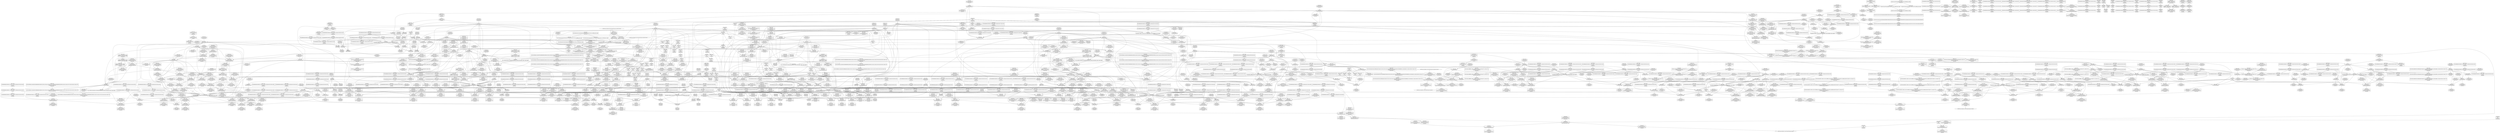 digraph {
	CE0x5766b80 [shape=record,shape=Mrecord,label="{CE0x5766b80|rcu_read_unlock:land.lhs.true}"]
	CE0x57ac580 [shape=record,shape=Mrecord,label="{CE0x57ac580|__preempt_count_add:do.end|*SummSource*}"]
	CE0x5746400 [shape=record,shape=Mrecord,label="{CE0x5746400|_call_void_asm_sideeffect_,_memory_,_dirflag_,_fpsr_,_flags_()_#3,_!dbg_!27711,_!srcloc_!27714|include/linux/rcupdate.h,244}"]
	CE0x576a740 [shape=record,shape=Mrecord,label="{CE0x576a740|rcu_lock_acquire:bb}"]
	CE0x572b230 [shape=record,shape=Mrecord,label="{CE0x572b230|task_sid:tmp14|security/selinux/hooks.c,208|*SummSink*}"]
	CE0x56f24f0 [shape=record,shape=Mrecord,label="{CE0x56f24f0|GLOBAL:lockdep_rcu_suspicious|*Constant*}"]
	CE0x57a6f70 [shape=record,shape=Mrecord,label="{CE0x57a6f70|void_(i32*,_i32,_i32*)*_asm_addl_$1,_%gs:$0_,_*m,ri,*m,_dirflag_,_fpsr_,_flags_}"]
	CE0x57334c0 [shape=record,shape=Mrecord,label="{CE0x57334c0|rcu_read_lock:bb}"]
	CE0x57b48f0 [shape=record,shape=Mrecord,label="{CE0x57b48f0|__preempt_count_add:do.body}"]
	CE0x56f1b80 [shape=record,shape=Mrecord,label="{CE0x56f1b80|i16_2|*Constant*}"]
	CE0x56e79f0 [shape=record,shape=Mrecord,label="{CE0x56e79f0|current_sid:tmp14|security/selinux/hooks.c,218|*SummSink*}"]
	CE0x56ef270 [shape=record,shape=Mrecord,label="{CE0x56ef270|rcu_read_lock:land.lhs.true2|*SummSink*}"]
	CE0x56c0730 [shape=record,shape=Mrecord,label="{CE0x56c0730|GLOBAL:task_sid.__warned|Global_var:task_sid.__warned|*SummSink*}"]
	CE0x56ede50 [shape=record,shape=Mrecord,label="{CE0x56ede50|COLLAPSED:_GCMRE___llvm_gcov_ctr135_internal_global_4_x_i64_zeroinitializer:_elem_0:default:}"]
	CE0x56bbdc0 [shape=record,shape=Mrecord,label="{CE0x56bbdc0|i64*_getelementptr_inbounds_(_11_x_i64_,_11_x_i64_*___llvm_gcov_ctr125,_i64_0,_i64_1)|*Constant*|*SummSink*}"]
	CE0x572cf70 [shape=record,shape=Mrecord,label="{CE0x572cf70|_call_void_mcount()_#3}"]
	CE0x56cefd0 [shape=record,shape=Mrecord,label="{CE0x56cefd0|get_current:tmp1|*SummSource*}"]
	CE0x56cd8c0 [shape=record,shape=Mrecord,label="{CE0x56cd8c0|COLLAPSED:_GCMRE___llvm_gcov_ctr125_internal_global_11_x_i64_zeroinitializer:_elem_0:default:}"]
	CE0x5739820 [shape=record,shape=Mrecord,label="{CE0x5739820|i64*_getelementptr_inbounds_(_4_x_i64_,_4_x_i64_*___llvm_gcov_ctr133,_i64_0,_i64_0)|*Constant*}"]
	CE0x571dd10 [shape=record,shape=Mrecord,label="{CE0x571dd10|task_sid:if.then|*SummSink*}"]
	CE0x5771720 [shape=record,shape=Mrecord,label="{CE0x5771720|i64*_getelementptr_inbounds_(_4_x_i64_,_4_x_i64_*___llvm_gcov_ctr130,_i64_0,_i64_1)|*Constant*}"]
	CE0x57ba470 [shape=record,shape=Mrecord,label="{CE0x57ba470|__rcu_read_unlock:tmp3|*SummSink*}"]
	CE0x576d710 [shape=record,shape=Mrecord,label="{CE0x576d710|rcu_read_lock:tmp22|include/linux/rcupdate.h,884|*SummSink*}"]
	CE0x56ebae0 [shape=record,shape=Mrecord,label="{CE0x56ebae0|i8_1|*Constant*|*SummSource*}"]
	CE0x56d6220 [shape=record,shape=Mrecord,label="{CE0x56d6220|i64*_getelementptr_inbounds_(_11_x_i64_,_11_x_i64_*___llvm_gcov_ctr127,_i64_0,_i64_8)|*Constant*}"]
	CE0x56edce0 [shape=record,shape=Mrecord,label="{CE0x56edce0|i64*_getelementptr_inbounds_(_4_x_i64_,_4_x_i64_*___llvm_gcov_ctr129,_i64_0,_i64_0)|*Constant*|*SummSource*}"]
	CE0x57433c0 [shape=record,shape=Mrecord,label="{CE0x57433c0|_call_void___preempt_count_sub(i32_1)_#10,_!dbg_!27715|include/linux/rcupdate.h,244|*SummSink*}"]
	CE0x572ce70 [shape=record,shape=Mrecord,label="{CE0x572ce70|cred_sid:tmp3|*SummSink*}"]
	CE0x56e51a0 [shape=record,shape=Mrecord,label="{CE0x56e51a0|get_current:tmp|*SummSource*}"]
	CE0x56ee010 [shape=record,shape=Mrecord,label="{CE0x56ee010|_call_void_rcu_read_unlock()_#10,_!dbg_!27748|security/selinux/hooks.c,209|*SummSource*}"]
	CE0x56eedd0 [shape=record,shape=Mrecord,label="{CE0x56eedd0|i64*_getelementptr_inbounds_(_4_x_i64_,_4_x_i64_*___llvm_gcov_ctr128,_i64_0,_i64_2)|*Constant*|*SummSource*}"]
	CE0x56c8800 [shape=record,shape=Mrecord,label="{CE0x56c8800|_ret_void,_!dbg_!27735|include/linux/rcupdate.h,884|*SummSink*}"]
	CE0x5725710 [shape=record,shape=Mrecord,label="{CE0x5725710|rcu_read_lock:tmp6|include/linux/rcupdate.h,882}"]
	CE0x576efd0 [shape=record,shape=Mrecord,label="{CE0x576efd0|_ret_void,_!dbg_!27719|./arch/x86/include/asm/preempt.h,73}"]
	CE0x5727220 [shape=record,shape=Mrecord,label="{CE0x5727220|_ret_void,_!dbg_!27719|./arch/x86/include/asm/preempt.h,73|*SummSource*}"]
	CE0x56e5380 [shape=record,shape=Mrecord,label="{CE0x56e5380|_ret_i32_%call1,_!dbg_!27714|security/selinux/hooks.c,3450|*SummSource*}"]
	CE0x57f9070 [shape=record,shape=Mrecord,label="{CE0x57f9070|__preempt_count_add:tmp1}"]
	CE0x576bf90 [shape=record,shape=Mrecord,label="{CE0x576bf90|rcu_read_lock:tmp19|include/linux/rcupdate.h,882|*SummSink*}"]
	CE0x56d5100 [shape=record,shape=Mrecord,label="{CE0x56d5100|GLOBAL:get_current|*Constant*}"]
	CE0x56d8bb0 [shape=record,shape=Mrecord,label="{CE0x56d8bb0|rcu_read_lock:tmp17|include/linux/rcupdate.h,882}"]
	CE0x573d7c0 [shape=record,shape=Mrecord,label="{CE0x573d7c0|i8*_getelementptr_inbounds_(_41_x_i8_,_41_x_i8_*_.str44,_i32_0,_i32_0)|*Constant*}"]
	CE0x570cad0 [shape=record,shape=Mrecord,label="{CE0x570cad0|current_sid:tmp24|security/selinux/hooks.c,220|*SummSource*}"]
	CE0x571de00 [shape=record,shape=Mrecord,label="{CE0x571de00|task_sid:do.end}"]
	CE0x57a77d0 [shape=record,shape=Mrecord,label="{CE0x57a77d0|i64*_getelementptr_inbounds_(_4_x_i64_,_4_x_i64_*___llvm_gcov_ctr129,_i64_0,_i64_3)|*Constant*|*SummSink*}"]
	CE0x57b6840 [shape=record,shape=Mrecord,label="{CE0x57b6840|rcu_lock_release:tmp7}"]
	CE0x5734080 [shape=record,shape=Mrecord,label="{CE0x5734080|GLOBAL:__llvm_gcov_ctr126|Global_var:__llvm_gcov_ctr126}"]
	CE0x56c1d50 [shape=record,shape=Mrecord,label="{CE0x56c1d50|task_sid:do.body|*SummSink*}"]
	CE0x57d7cb0 [shape=record,shape=Mrecord,label="{CE0x57d7cb0|__preempt_count_sub:sub|./arch/x86/include/asm/preempt.h,77|*SummSource*}"]
	CE0x56db800 [shape=record,shape=Mrecord,label="{CE0x56db800|selinux_task_create:tmp3|*SummSource*}"]
	CE0x56c86f0 [shape=record,shape=Mrecord,label="{CE0x56c86f0|_ret_void,_!dbg_!27735|include/linux/rcupdate.h,884|*SummSource*}"]
	CE0x5762880 [shape=record,shape=Mrecord,label="{CE0x5762880|rcu_read_unlock:tmp4|include/linux/rcupdate.h,933|*SummSink*}"]
	CE0x576f0e0 [shape=record,shape=Mrecord,label="{CE0x576f0e0|__preempt_count_add:val|Function::__preempt_count_add&Arg::val::}"]
	CE0x5745b60 [shape=record,shape=Mrecord,label="{CE0x5745b60|COLLAPSED:_GCMRE___llvm_gcov_ctr129_internal_global_4_x_i64_zeroinitializer:_elem_0:default:}"]
	CE0x572dcd0 [shape=record,shape=Mrecord,label="{CE0x572dcd0|cred_sid:tmp1}"]
	CE0x573e840 [shape=record,shape=Mrecord,label="{CE0x573e840|rcu_lock_release:map|Function::rcu_lock_release&Arg::map::|*SummSource*}"]
	CE0x5758a70 [shape=record,shape=Mrecord,label="{CE0x5758a70|__preempt_count_add:tmp6|./arch/x86/include/asm/preempt.h,73}"]
	CE0x5732ab0 [shape=record,shape=Mrecord,label="{CE0x5732ab0|task_sid:tmp6|security/selinux/hooks.c,208}"]
	CE0x573f060 [shape=record,shape=Mrecord,label="{CE0x573f060|_call_void___rcu_read_unlock()_#10,_!dbg_!27734|include/linux/rcupdate.h,937|*SummSource*}"]
	CE0x5746fe0 [shape=record,shape=Mrecord,label="{CE0x5746fe0|%struct.lockdep_map*_null|*Constant*|*SummSink*}"]
	CE0x57a24e0 [shape=record,shape=Mrecord,label="{CE0x57a24e0|COLLAPSED:_GCMRE___llvm_gcov_ctr133_internal_global_4_x_i64_zeroinitializer:_elem_0:default:}"]
	CE0x56d3bd0 [shape=record,shape=Mrecord,label="{CE0x56d3bd0|task_sid:task|Function::task_sid&Arg::task::}"]
	CE0x56d6bb0 [shape=record,shape=Mrecord,label="{CE0x56d6bb0|_call_void_lockdep_rcu_suspicious(i8*_getelementptr_inbounds_(_25_x_i8_,_25_x_i8_*_.str45,_i32_0,_i32_0),_i32_883,_i8*_getelementptr_inbounds_(_42_x_i8_,_42_x_i8_*_.str46,_i32_0,_i32_0))_#10,_!dbg_!27728|include/linux/rcupdate.h,882|*SummSink*}"]
	CE0x5720440 [shape=record,shape=Mrecord,label="{CE0x5720440|cred_sid:tmp2|*SummSink*}"]
	CE0x5740d50 [shape=record,shape=Mrecord,label="{CE0x5740d50|i64*_getelementptr_inbounds_(_4_x_i64_,_4_x_i64_*___llvm_gcov_ctr130,_i64_0,_i64_3)|*Constant*}"]
	CE0x5770500 [shape=record,shape=Mrecord,label="{CE0x5770500|rcu_read_unlock:if.end|*SummSource*}"]
	CE0x5707270 [shape=record,shape=Mrecord,label="{CE0x5707270|i8*_getelementptr_inbounds_(_41_x_i8_,_41_x_i8_*_.str44,_i32_0,_i32_0)|*Constant*|*SummSource*}"]
	CE0x56d4a10 [shape=record,shape=Mrecord,label="{CE0x56d4a10|current_sid:tmp15|security/selinux/hooks.c,218|*SummSource*}"]
	CE0x56eea30 [shape=record,shape=Mrecord,label="{CE0x56eea30|GLOBAL:rcu_lock_map|Global_var:rcu_lock_map}"]
	CE0x570f8b0 [shape=record,shape=Mrecord,label="{CE0x570f8b0|get_current:entry}"]
	CE0x5740a80 [shape=record,shape=Mrecord,label="{CE0x5740a80|i32_2|*Constant*}"]
	CE0x5735170 [shape=record,shape=Mrecord,label="{CE0x5735170|i32_0|*Constant*}"]
	CE0x57ac2e0 [shape=record,shape=Mrecord,label="{CE0x57ac2e0|__preempt_count_add:bb|*SummSink*}"]
	CE0x576aba0 [shape=record,shape=Mrecord,label="{CE0x576aba0|rcu_read_unlock:tmp1}"]
	CE0x5708c60 [shape=record,shape=Mrecord,label="{CE0x5708c60|_call_void_mcount()_#3|*SummSink*}"]
	CE0x57695b0 [shape=record,shape=Mrecord,label="{CE0x57695b0|rcu_read_unlock:tmp14|include/linux/rcupdate.h,933|*SummSink*}"]
	CE0x577d640 [shape=record,shape=Mrecord,label="{CE0x577d640|rcu_read_unlock:tmp17|include/linux/rcupdate.h,933}"]
	CE0x56e84e0 [shape=record,shape=Mrecord,label="{CE0x56e84e0|GLOBAL:task_sid|*Constant*|*SummSink*}"]
	CE0x57749a0 [shape=record,shape=Mrecord,label="{CE0x57749a0|i64*_getelementptr_inbounds_(_11_x_i64_,_11_x_i64_*___llvm_gcov_ctr132,_i64_0,_i64_1)|*Constant*}"]
	CE0x56c1840 [shape=record,shape=Mrecord,label="{CE0x56c1840|current_sid:tmp7|security/selinux/hooks.c,218|*SummSink*}"]
	CE0x571c850 [shape=record,shape=Mrecord,label="{CE0x571c850|task_sid:tmp13|security/selinux/hooks.c,208|*SummSource*}"]
	CE0x573ed40 [shape=record,shape=Mrecord,label="{CE0x573ed40|_ret_void,_!dbg_!27717|include/linux/rcupdate.h,424|*SummSource*}"]
	CE0x5770b30 [shape=record,shape=Mrecord,label="{CE0x5770b30|__preempt_count_sub:val|Function::__preempt_count_sub&Arg::val::}"]
	CE0x57341f0 [shape=record,shape=Mrecord,label="{CE0x57341f0|GLOBAL:__llvm_gcov_ctr126|Global_var:__llvm_gcov_ctr126|*SummSource*}"]
	CE0x57a2470 [shape=record,shape=Mrecord,label="{CE0x57a2470|rcu_lock_release:tmp}"]
	CE0x56e3b80 [shape=record,shape=Mrecord,label="{CE0x56e3b80|current_sid:tmp17|security/selinux/hooks.c,218}"]
	CE0x5725510 [shape=record,shape=Mrecord,label="{CE0x5725510|GLOBAL:rcu_read_unlock|*Constant*}"]
	CE0x56dd5d0 [shape=record,shape=Mrecord,label="{CE0x56dd5d0|i32_0|*Constant*|*SummSource*}"]
	CE0x56d6530 [shape=record,shape=Mrecord,label="{CE0x56d6530|i64*_getelementptr_inbounds_(_11_x_i64_,_11_x_i64_*___llvm_gcov_ctr127,_i64_0,_i64_8)|*Constant*|*SummSource*}"]
	CE0x56c4340 [shape=record,shape=Mrecord,label="{CE0x56c4340|avc_has_perm:tclass|Function::avc_has_perm&Arg::tclass::|*SummSink*}"]
	CE0x56c0800 [shape=record,shape=Mrecord,label="{CE0x56c0800|current_sid:do.body}"]
	CE0x56d9170 [shape=record,shape=Mrecord,label="{CE0x56d9170|rcu_read_lock:tmp18|include/linux/rcupdate.h,882|*SummSource*}"]
	CE0x56e6370 [shape=record,shape=Mrecord,label="{CE0x56e6370|avc_has_perm:requested|Function::avc_has_perm&Arg::requested::|*SummSink*}"]
	CE0x56bdf70 [shape=record,shape=Mrecord,label="{CE0x56bdf70|selinux_task_create:bb}"]
	CE0x57ba790 [shape=record,shape=Mrecord,label="{CE0x57ba790|__rcu_read_unlock:tmp|*SummSink*}"]
	CE0x56d5dc0 [shape=record,shape=Mrecord,label="{CE0x56d5dc0|rcu_read_lock:tmp16|include/linux/rcupdate.h,882}"]
	CE0x5755050 [shape=record,shape=Mrecord,label="{CE0x5755050|i64*_getelementptr_inbounds_(_11_x_i64_,_11_x_i64_*___llvm_gcov_ctr127,_i64_0,_i64_1)|*Constant*|*SummSource*}"]
	CE0x570b0f0 [shape=record,shape=Mrecord,label="{CE0x570b0f0|current_has_perm:tmp3|*SummSource*}"]
	CE0x573ded0 [shape=record,shape=Mrecord,label="{CE0x573ded0|GLOBAL:rcu_lock_release|*Constant*}"]
	CE0x5741fb0 [shape=record,shape=Mrecord,label="{CE0x5741fb0|rcu_lock_release:tmp5|include/linux/rcupdate.h,423|*SummSink*}"]
	CE0x57a5850 [shape=record,shape=Mrecord,label="{CE0x57a5850|i64*_getelementptr_inbounds_(_4_x_i64_,_4_x_i64_*___llvm_gcov_ctr134,_i64_0,_i64_3)|*Constant*}"]
	CE0x573bf00 [shape=record,shape=Mrecord,label="{CE0x573bf00|task_sid:tmp22|security/selinux/hooks.c,208|*SummSink*}"]
	CE0x56f1f20 [shape=record,shape=Mrecord,label="{CE0x56f1f20|i64_1|*Constant*}"]
	CE0x56f5500 [shape=record,shape=Mrecord,label="{CE0x56f5500|current_sid:if.then|*SummSink*}"]
	CE0x5731460 [shape=record,shape=Mrecord,label="{CE0x5731460|__rcu_read_lock:entry|*SummSink*}"]
	CE0x57b4e80 [shape=record,shape=Mrecord,label="{CE0x57b4e80|__preempt_count_sub:tmp1}"]
	CE0x5732410 [shape=record,shape=Mrecord,label="{CE0x5732410|rcu_read_lock:tmp|*SummSink*}"]
	CE0x57d9220 [shape=record,shape=Mrecord,label="{CE0x57d9220|i64*_getelementptr_inbounds_(_4_x_i64_,_4_x_i64_*___llvm_gcov_ctr134,_i64_0,_i64_1)|*Constant*|*SummSource*}"]
	CE0x56e3980 [shape=record,shape=Mrecord,label="{CE0x56e3980|i64*_getelementptr_inbounds_(_11_x_i64_,_11_x_i64_*___llvm_gcov_ctr125,_i64_0,_i64_9)|*Constant*|*SummSource*}"]
	CE0x56ec2a0 [shape=record,shape=Mrecord,label="{CE0x56ec2a0|i64*_getelementptr_inbounds_(_4_x_i64_,_4_x_i64_*___llvm_gcov_ctr135,_i64_0,_i64_3)|*Constant*|*SummSource*}"]
	CE0x57a2910 [shape=record,shape=Mrecord,label="{CE0x57a2910|__preempt_count_sub:entry}"]
	CE0x5736530 [shape=record,shape=Mrecord,label="{CE0x5736530|cred_sid:tmp4|*LoadInst*|security/selinux/hooks.c,196|*SummSource*}"]
	CE0x56d08a0 [shape=record,shape=Mrecord,label="{CE0x56d08a0|current_sid:tmp3}"]
	CE0x57610f0 [shape=record,shape=Mrecord,label="{CE0x57610f0|i64*_getelementptr_inbounds_(_11_x_i64_,_11_x_i64_*___llvm_gcov_ctr132,_i64_0,_i64_0)|*Constant*|*SummSource*}"]
	CE0x57779b0 [shape=record,shape=Mrecord,label="{CE0x57779b0|rcu_read_lock:tmp3|*SummSink*}"]
	CE0x570dad0 [shape=record,shape=Mrecord,label="{CE0x570dad0|task_sid:tmp4|*LoadInst*|security/selinux/hooks.c,208}"]
	CE0x572ba00 [shape=record,shape=Mrecord,label="{CE0x572ba00|task_sid:tmp8|security/selinux/hooks.c,208|*SummSink*}"]
	CE0x5767c30 [shape=record,shape=Mrecord,label="{CE0x5767c30|i64*_getelementptr_inbounds_(_4_x_i64_,_4_x_i64_*___llvm_gcov_ctr130,_i64_0,_i64_0)|*Constant*|*SummSink*}"]
	CE0x57212f0 [shape=record,shape=Mrecord,label="{CE0x57212f0|rcu_lock_acquire:entry}"]
	CE0x56ca230 [shape=record,shape=Mrecord,label="{CE0x56ca230|task_sid:if.end}"]
	CE0x56f5320 [shape=record,shape=Mrecord,label="{CE0x56f5320|current_sid:if.then}"]
	CE0x56da0c0 [shape=record,shape=Mrecord,label="{CE0x56da0c0|rcu_read_lock:tmp|*SummSource*}"]
	CE0x5708470 [shape=record,shape=Mrecord,label="{CE0x5708470|i64*_getelementptr_inbounds_(_4_x_i64_,_4_x_i64_*___llvm_gcov_ctr128,_i64_0,_i64_0)|*Constant*}"]
	CE0x57d94e0 [shape=record,shape=Mrecord,label="{CE0x57d94e0|__preempt_count_add:tmp2}"]
	CE0x572eaa0 [shape=record,shape=Mrecord,label="{CE0x572eaa0|task_sid:tmp10|security/selinux/hooks.c,208}"]
	CE0x573bd20 [shape=record,shape=Mrecord,label="{CE0x573bd20|i64*_getelementptr_inbounds_(_13_x_i64_,_13_x_i64_*___llvm_gcov_ctr126,_i64_0,_i64_10)|*Constant*|*SummSource*}"]
	CE0x56cef40 [shape=record,shape=Mrecord,label="{CE0x56cef40|COLLAPSED:_GCMRE___llvm_gcov_ctr271_internal_global_2_x_i64_zeroinitializer:_elem_0:default:}"]
	CE0x5777df0 [shape=record,shape=Mrecord,label="{CE0x5777df0|GLOBAL:__llvm_gcov_ctr132|Global_var:__llvm_gcov_ctr132|*SummSource*}"]
	CE0x56eb440 [shape=record,shape=Mrecord,label="{CE0x56eb440|current_sid:tmp16|security/selinux/hooks.c,218}"]
	CE0x56cf330 [shape=record,shape=Mrecord,label="{CE0x56cf330|selinux_task_create:tmp|*SummSource*}"]
	CE0x56c9d50 [shape=record,shape=Mrecord,label="{CE0x56c9d50|GLOBAL:rcu_lock_acquire|*Constant*}"]
	CE0x57b4180 [shape=record,shape=Mrecord,label="{CE0x57b4180|COLLAPSED:_GCMRE___llvm_gcov_ctr134_internal_global_4_x_i64_zeroinitializer:_elem_0:default:}"]
	CE0x56bc660 [shape=record,shape=Mrecord,label="{CE0x56bc660|current_has_perm:tmp}"]
	CE0x572f030 [shape=record,shape=Mrecord,label="{CE0x572f030|_call_void_mcount()_#3|*SummSink*}"]
	CE0x56c3f90 [shape=record,shape=Mrecord,label="{CE0x56c3f90|i16_2|*Constant*|*SummSink*}"]
	CE0x56e8610 [shape=record,shape=Mrecord,label="{CE0x56e8610|task_sid:entry}"]
	CE0x573f190 [shape=record,shape=Mrecord,label="{CE0x573f190|_call_void___rcu_read_unlock()_#10,_!dbg_!27734|include/linux/rcupdate.h,937|*SummSink*}"]
	CE0x56e6840 [shape=record,shape=Mrecord,label="{CE0x56e6840|get_current:tmp1}"]
	CE0x56c9900 [shape=record,shape=Mrecord,label="{CE0x56c9900|GLOBAL:current_sid.__warned|Global_var:current_sid.__warned|*SummSink*}"]
	CE0x56c4950 [shape=record,shape=Mrecord,label="{CE0x56c4950|_ret_i32_%retval.0,_!dbg_!27728|security/selinux/avc.c,775}"]
	CE0x56da970 [shape=record,shape=Mrecord,label="{CE0x56da970|i32_1|*Constant*}"]
	CE0x5753430 [shape=record,shape=Mrecord,label="{CE0x5753430|rcu_read_lock:if.then}"]
	CE0x5735b30 [shape=record,shape=Mrecord,label="{CE0x5735b30|i64*_getelementptr_inbounds_(_2_x_i64_,_2_x_i64_*___llvm_gcov_ctr131,_i64_0,_i64_0)|*Constant*|*SummSource*}"]
	CE0x57211c0 [shape=record,shape=Mrecord,label="{CE0x57211c0|_call_void_rcu_lock_acquire(%struct.lockdep_map*_rcu_lock_map)_#10,_!dbg_!27711|include/linux/rcupdate.h,881|*SummSink*}"]
	CE0x6923970 [shape=record,shape=Mrecord,label="{CE0x6923970|selinux_task_create:call|security/selinux/hooks.c,3450}"]
	CE0x5736760 [shape=record,shape=Mrecord,label="{CE0x5736760|task_sid:tmp8|security/selinux/hooks.c,208|*SummSource*}"]
	CE0x56ce960 [shape=record,shape=Mrecord,label="{CE0x56ce960|GLOBAL:get_current|*Constant*|*SummSource*}"]
	CE0x56e3680 [shape=record,shape=Mrecord,label="{CE0x56e3680|i8*_getelementptr_inbounds_(_45_x_i8_,_45_x_i8_*_.str12,_i32_0,_i32_0)|*Constant*}"]
	CE0x56f22f0 [shape=record,shape=Mrecord,label="{CE0x56f22f0|_call_void_lockdep_rcu_suspicious(i8*_getelementptr_inbounds_(_25_x_i8_,_25_x_i8_*_.str3,_i32_0,_i32_0),_i32_218,_i8*_getelementptr_inbounds_(_45_x_i8_,_45_x_i8_*_.str12,_i32_0,_i32_0))_#10,_!dbg_!27727|security/selinux/hooks.c,218|*SummSource*}"]
	CE0x56df130 [shape=record,shape=Mrecord,label="{CE0x56df130|selinux_task_create:call1|security/selinux/hooks.c,3450|*SummSource*}"]
	CE0x571d150 [shape=record,shape=Mrecord,label="{CE0x571d150|rcu_read_lock:tmp4|include/linux/rcupdate.h,882|*SummSink*}"]
	CE0x5747db0 [shape=record,shape=Mrecord,label="{CE0x5747db0|rcu_lock_acquire:tmp6|*SummSource*}"]
	CE0x57a9650 [shape=record,shape=Mrecord,label="{CE0x57a9650|__preempt_count_add:tmp5|./arch/x86/include/asm/preempt.h,72|*SummSink*}"]
	CE0x570fb60 [shape=record,shape=Mrecord,label="{CE0x570fb60|_ret_%struct.task_struct*_%tmp4,_!dbg_!27714|./arch/x86/include/asm/current.h,14}"]
	CE0x57361b0 [shape=record,shape=Mrecord,label="{CE0x57361b0|cred_sid:security|security/selinux/hooks.c,196|*SummSource*}"]
	CE0x56c1be0 [shape=record,shape=Mrecord,label="{CE0x56c1be0|GLOBAL:current_sid.__warned|Global_var:current_sid.__warned|*SummSource*}"]
	CE0x5742ef0 [shape=record,shape=Mrecord,label="{CE0x5742ef0|i64_ptrtoint_(i8*_blockaddress(_rcu_lock_release,_%__here)_to_i64)|*Constant*|*SummSource*}"]
	CE0x57331e0 [shape=record,shape=Mrecord,label="{CE0x57331e0|task_sid:do.end6|*SummSink*}"]
	CE0x56f2360 [shape=record,shape=Mrecord,label="{CE0x56f2360|_call_void_lockdep_rcu_suspicious(i8*_getelementptr_inbounds_(_25_x_i8_,_25_x_i8_*_.str3,_i32_0,_i32_0),_i32_218,_i8*_getelementptr_inbounds_(_45_x_i8_,_45_x_i8_*_.str12,_i32_0,_i32_0))_#10,_!dbg_!27727|security/selinux/hooks.c,218|*SummSink*}"]
	CE0x56d60b0 [shape=record,shape=Mrecord,label="{CE0x56d60b0|rcu_read_lock:tmp16|include/linux/rcupdate.h,882|*SummSink*}"]
	CE0x573f500 [shape=record,shape=Mrecord,label="{CE0x573f500|GLOBAL:__rcu_read_unlock|*Constant*|*SummSink*}"]
	CE0x5777ac0 [shape=record,shape=Mrecord,label="{CE0x5777ac0|_call_void_mcount()_#3}"]
	CE0x57b78a0 [shape=record,shape=Mrecord,label="{CE0x57b78a0|rcu_lock_acquire:tmp4|include/linux/rcupdate.h,418|*SummSink*}"]
	CE0x57b4010 [shape=record,shape=Mrecord,label="{CE0x57b4010|__rcu_read_lock:do.end|*SummSink*}"]
	CE0x5722200 [shape=record,shape=Mrecord,label="{CE0x5722200|task_sid:do.body5}"]
	CE0x572acb0 [shape=record,shape=Mrecord,label="{CE0x572acb0|task_sid:tobool4|security/selinux/hooks.c,208|*SummSink*}"]
	CE0x57bed80 [shape=record,shape=Mrecord,label="{CE0x57bed80|rcu_lock_acquire:tmp7|*SummSink*}"]
	CE0x56f18e0 [shape=record,shape=Mrecord,label="{CE0x56f18e0|avc_has_perm:tsid|Function::avc_has_perm&Arg::tsid::|*SummSource*}"]
	CE0x56e2ef0 [shape=record,shape=Mrecord,label="{CE0x56e2ef0|get_current:entry|*SummSource*}"]
	CE0x57d8910 [shape=record,shape=Mrecord,label="{CE0x57d8910|i64*_getelementptr_inbounds_(_4_x_i64_,_4_x_i64_*___llvm_gcov_ctr135,_i64_0,_i64_0)|*Constant*}"]
	CE0x5747260 [shape=record,shape=Mrecord,label="{CE0x5747260|i64_ptrtoint_(i8*_blockaddress(_rcu_lock_acquire,_%__here)_to_i64)|*Constant*|*SummSource*}"]
	CE0x57f9000 [shape=record,shape=Mrecord,label="{CE0x57f9000|i64_1|*Constant*}"]
	CE0x56d71e0 [shape=record,shape=Mrecord,label="{CE0x56d71e0|i8*_getelementptr_inbounds_(_25_x_i8_,_25_x_i8_*_.str45,_i32_0,_i32_0)|*Constant*}"]
	CE0x576e7b0 [shape=record,shape=Mrecord,label="{CE0x576e7b0|__rcu_read_lock:bb|*SummSink*}"]
	CE0x56c5810 [shape=record,shape=Mrecord,label="{CE0x56c5810|i64*_getelementptr_inbounds_(_2_x_i64_,_2_x_i64_*___llvm_gcov_ctr136,_i64_0,_i64_1)|*Constant*|*SummSink*}"]
	CE0x57ac410 [shape=record,shape=Mrecord,label="{CE0x57ac410|__preempt_count_add:do.end}"]
	CE0x56bbbb0 [shape=record,shape=Mrecord,label="{CE0x56bbbb0|get_current:tmp4|./arch/x86/include/asm/current.h,14|*SummSource*}"]
	CE0x570f270 [shape=record,shape=Mrecord,label="{CE0x570f270|rcu_read_lock:tmp15|include/linux/rcupdate.h,882}"]
	CE0x5766470 [shape=record,shape=Mrecord,label="{CE0x5766470|_call_void_mcount()_#3|*SummSink*}"]
	CE0x56f5030 [shape=record,shape=Mrecord,label="{CE0x56f5030|i64_2|*Constant*|*SummSink*}"]
	CE0x57a3300 [shape=record,shape=Mrecord,label="{CE0x57a3300|__preempt_count_sub:tmp4|./arch/x86/include/asm/preempt.h,77}"]
	CE0x571c950 [shape=record,shape=Mrecord,label="{CE0x571c950|task_sid:tobool4|security/selinux/hooks.c,208}"]
	CE0x56f0970 [shape=record,shape=Mrecord,label="{CE0x56f0970|i32_(i32,_i32,_i16,_i32,_%struct.common_audit_data*)*_bitcast_(i32_(i32,_i32,_i16,_i32,_%struct.common_audit_data.495*)*_avc_has_perm_to_i32_(i32,_i32,_i16,_i32,_%struct.common_audit_data*)*)|*Constant*}"]
	CE0x572fcf0 [shape=record,shape=Mrecord,label="{CE0x572fcf0|_call_void_asm_sideeffect_,_memory_,_dirflag_,_fpsr_,_flags_()_#3,_!dbg_!27714,_!srcloc_!27715|include/linux/rcupdate.h,239|*SummSource*}"]
	CE0x576af40 [shape=record,shape=Mrecord,label="{CE0x576af40|__rcu_read_unlock:tmp5|include/linux/rcupdate.h,244|*SummSink*}"]
	CE0x5746e40 [shape=record,shape=Mrecord,label="{CE0x5746e40|__rcu_read_unlock:tmp2|*SummSource*}"]
	CE0x56c1c50 [shape=record,shape=Mrecord,label="{CE0x56c1c50|task_sid:do.body|*SummSource*}"]
	CE0x570de70 [shape=record,shape=Mrecord,label="{CE0x570de70|rcu_read_lock:tmp1|*SummSource*}"]
	CE0x56e65b0 [shape=record,shape=Mrecord,label="{CE0x56e65b0|%struct.common_audit_data*_null|*Constant*|*SummSource*}"]
	CE0x56d32f0 [shape=record,shape=Mrecord,label="{CE0x56d32f0|current_has_perm:call|security/selinux/hooks.c,1542}"]
	CE0x57a2550 [shape=record,shape=Mrecord,label="{CE0x57a2550|rcu_lock_release:tmp|*SummSource*}"]
	CE0x571e170 [shape=record,shape=Mrecord,label="{CE0x571e170|GLOBAL:rcu_lock_acquire|*Constant*|*SummSink*}"]
	CE0x5730830 [shape=record,shape=Mrecord,label="{CE0x5730830|rcu_lock_acquire:map|Function::rcu_lock_acquire&Arg::map::|*SummSink*}"]
	CE0x56ec8b0 [shape=record,shape=Mrecord,label="{CE0x56ec8b0|__preempt_count_sub:tmp6|./arch/x86/include/asm/preempt.h,78|*SummSource*}"]
	CE0x57d6d50 [shape=record,shape=Mrecord,label="{CE0x57d6d50|__preempt_count_sub:tmp5|./arch/x86/include/asm/preempt.h,77|*SummSource*}"]
	CE0x571cee0 [shape=record,shape=Mrecord,label="{CE0x571cee0|i64_0|*Constant*}"]
	CE0x56ef6e0 [shape=record,shape=Mrecord,label="{CE0x56ef6e0|rcu_read_lock:do.end|*SummSink*}"]
	CE0x573eff0 [shape=record,shape=Mrecord,label="{CE0x573eff0|_call_void___rcu_read_unlock()_#10,_!dbg_!27734|include/linux/rcupdate.h,937}"]
	CE0x572e0e0 [shape=record,shape=Mrecord,label="{CE0x572e0e0|task_sid:tobool|security/selinux/hooks.c,208|*SummSource*}"]
	CE0x56c7d40 [shape=record,shape=Mrecord,label="{CE0x56c7d40|i64*_getelementptr_inbounds_(_13_x_i64_,_13_x_i64_*___llvm_gcov_ctr126,_i64_0,_i64_1)|*Constant*|*SummSink*}"]
	CE0x5727290 [shape=record,shape=Mrecord,label="{CE0x5727290|_call_void_asm_sideeffect_,_memory_,_dirflag_,_fpsr_,_flags_()_#3,_!dbg_!27714,_!srcloc_!27715|include/linux/rcupdate.h,239}"]
	CE0x572e6b0 [shape=record,shape=Mrecord,label="{CE0x572e6b0|_ret_void,_!dbg_!27717|include/linux/rcupdate.h,240|*SummSource*}"]
	CE0x56d9460 [shape=record,shape=Mrecord,label="{CE0x56d9460|i8_1|*Constant*}"]
	CE0x5730a90 [shape=record,shape=Mrecord,label="{CE0x5730a90|cred_sid:tmp|*SummSink*}"]
	CE0x56cf410 [shape=record,shape=Mrecord,label="{CE0x56cf410|_call_void_mcount()_#3}"]
	CE0x572a010 [shape=record,shape=Mrecord,label="{CE0x572a010|_ret_void,_!dbg_!27735|include/linux/rcupdate.h,938}"]
	CE0x57a6a20 [shape=record,shape=Mrecord,label="{CE0x57a6a20|i64*_getelementptr_inbounds_(_4_x_i64_,_4_x_i64_*___llvm_gcov_ctr134,_i64_0,_i64_2)|*Constant*|*SummSource*}"]
	CE0x572e7c0 [shape=record,shape=Mrecord,label="{CE0x572e7c0|_ret_void,_!dbg_!27717|include/linux/rcupdate.h,240|*SummSink*}"]
	CE0x56d0a80 [shape=record,shape=Mrecord,label="{CE0x56d0a80|current_sid:tmp3|*SummSource*}"]
	CE0x56e2310 [shape=record,shape=Mrecord,label="{CE0x56e2310|i64_1|*Constant*}"]
	CE0x5710740 [shape=record,shape=Mrecord,label="{CE0x5710740|i64*_getelementptr_inbounds_(_11_x_i64_,_11_x_i64_*___llvm_gcov_ctr125,_i64_0,_i64_9)|*Constant*}"]
	CE0x57597d0 [shape=record,shape=Mrecord,label="{CE0x57597d0|_call_void_mcount()_#3|*SummSink*}"]
	CE0x5768ab0 [shape=record,shape=Mrecord,label="{CE0x5768ab0|rcu_read_unlock:tmp9|include/linux/rcupdate.h,933|*SummSink*}"]
	CE0x576f700 [shape=record,shape=Mrecord,label="{CE0x576f700|rcu_lock_acquire:tmp2}"]
	CE0x572b5a0 [shape=record,shape=Mrecord,label="{CE0x572b5a0|_call_void_mcount()_#3|*SummSource*}"]
	CE0x57546d0 [shape=record,shape=Mrecord,label="{CE0x57546d0|rcu_read_lock:tmp2|*SummSource*}"]
	CE0x5771500 [shape=record,shape=Mrecord,label="{CE0x5771500|rcu_lock_acquire:tmp1|*SummSink*}"]
	CE0x56d8f20 [shape=record,shape=Mrecord,label="{CE0x56d8f20|rcu_read_lock:tmp18|include/linux/rcupdate.h,882}"]
	CE0x56ceb60 [shape=record,shape=Mrecord,label="{CE0x56ceb60|i64*_getelementptr_inbounds_(_2_x_i64_,_2_x_i64_*___llvm_gcov_ctr98,_i64_0,_i64_1)|*Constant*|*SummSource*}"]
	CE0x56cf070 [shape=record,shape=Mrecord,label="{CE0x56cf070|current_has_perm:tmp2}"]
	CE0x570ec10 [shape=record,shape=Mrecord,label="{CE0x570ec10|rcu_read_unlock:tmp12|include/linux/rcupdate.h,933|*SummSource*}"]
	CE0x57623c0 [shape=record,shape=Mrecord,label="{CE0x57623c0|rcu_lock_release:tmp3|*SummSource*}"]
	CE0x56da050 [shape=record,shape=Mrecord,label="{CE0x56da050|COLLAPSED:_GCMRE___llvm_gcov_ctr127_internal_global_11_x_i64_zeroinitializer:_elem_0:default:}"]
	CE0x5722080 [shape=record,shape=Mrecord,label="{CE0x5722080|rcu_read_lock:tobool|include/linux/rcupdate.h,882|*SummSource*}"]
	CE0x57b7d00 [shape=record,shape=Mrecord,label="{CE0x57b7d00|i64*_getelementptr_inbounds_(_4_x_i64_,_4_x_i64_*___llvm_gcov_ctr128,_i64_0,_i64_2)|*Constant*}"]
	CE0x5723130 [shape=record,shape=Mrecord,label="{CE0x5723130|i64*_getelementptr_inbounds_(_13_x_i64_,_13_x_i64_*___llvm_gcov_ctr126,_i64_0,_i64_12)|*Constant*}"]
	CE0x56cdcf0 [shape=record,shape=Mrecord,label="{CE0x56cdcf0|selinux_task_create:entry|*SummSource*}"]
	CE0x576ef10 [shape=record,shape=Mrecord,label="{CE0x576ef10|rcu_read_unlock:tmp2|*SummSource*}"]
	CE0x5760c80 [shape=record,shape=Mrecord,label="{CE0x5760c80|__preempt_count_add:entry|*SummSource*}"]
	CE0x56f41d0 [shape=record,shape=Mrecord,label="{CE0x56f41d0|current_sid:call4|security/selinux/hooks.c,218|*SummSource*}"]
	CE0x57663d0 [shape=record,shape=Mrecord,label="{CE0x57663d0|_call_void_mcount()_#3|*SummSource*}"]
	CE0x571fc90 [shape=record,shape=Mrecord,label="{CE0x571fc90|rcu_read_lock:do.body|*SummSink*}"]
	CE0x56c7250 [shape=record,shape=Mrecord,label="{CE0x56c7250|task_sid:tmp14|security/selinux/hooks.c,208}"]
	CE0x577cea0 [shape=record,shape=Mrecord,label="{CE0x577cea0|rcu_read_unlock:tmp19|include/linux/rcupdate.h,933|*SummSink*}"]
	CE0x56c1020 [shape=record,shape=Mrecord,label="{CE0x56c1020|current_sid:tmp5|security/selinux/hooks.c,218|*SummSource*}"]
	CE0x572b6d0 [shape=record,shape=Mrecord,label="{CE0x572b6d0|i32_22|*Constant*}"]
	CE0x570d750 [shape=record,shape=Mrecord,label="{CE0x570d750|i64*_getelementptr_inbounds_(_4_x_i64_,_4_x_i64_*___llvm_gcov_ctr128,_i64_0,_i64_0)|*Constant*|*SummSink*}"]
	CE0x575de60 [shape=record,shape=Mrecord,label="{CE0x575de60|__rcu_read_unlock:do.body}"]
	CE0x57234d0 [shape=record,shape=Mrecord,label="{CE0x57234d0|i64*_getelementptr_inbounds_(_13_x_i64_,_13_x_i64_*___llvm_gcov_ctr126,_i64_0,_i64_12)|*Constant*|*SummSource*}"]
	CE0x56ed770 [shape=record,shape=Mrecord,label="{CE0x56ed770|_call_void_mcount()_#3}"]
	CE0x5759440 [shape=record,shape=Mrecord,label="{CE0x5759440|__preempt_count_sub:tmp2}"]
	CE0x573a190 [shape=record,shape=Mrecord,label="{CE0x573a190|_call_void___preempt_count_sub(i32_1)_#10,_!dbg_!27715|include/linux/rcupdate.h,244}"]
	CE0x56e2280 [shape=record,shape=Mrecord,label="{CE0x56e2280|current_sid:tmp|*SummSink*}"]
	CE0x56ed8c0 [shape=record,shape=Mrecord,label="{CE0x56ed8c0|__preempt_count_add:do.body|*SummSink*}"]
	CE0x57a2b70 [shape=record,shape=Mrecord,label="{CE0x57a2b70|i64*_getelementptr_inbounds_(_4_x_i64_,_4_x_i64_*___llvm_gcov_ctr130,_i64_0,_i64_0)|*Constant*}"]
	CE0x577f100 [shape=record,shape=Mrecord,label="{CE0x577f100|_call_void_rcu_lock_release(%struct.lockdep_map*_rcu_lock_map)_#10,_!dbg_!27733|include/linux/rcupdate.h,935}"]
	CE0x5752f60 [shape=record,shape=Mrecord,label="{CE0x5752f60|cred_sid:tmp5|security/selinux/hooks.c,196|*SummSource*}"]
	CE0x5725d60 [shape=record,shape=Mrecord,label="{CE0x5725d60|rcu_read_unlock:tmp3}"]
	CE0x57424c0 [shape=record,shape=Mrecord,label="{CE0x57424c0|_call_void_lock_release(%struct.lockdep_map*_%map,_i32_1,_i64_ptrtoint_(i8*_blockaddress(_rcu_lock_release,_%__here)_to_i64))_#10,_!dbg_!27716|include/linux/rcupdate.h,423|*SummSink*}"]
	CE0x576b890 [shape=record,shape=Mrecord,label="{CE0x576b890|i64*_getelementptr_inbounds_(_11_x_i64_,_11_x_i64_*___llvm_gcov_ctr127,_i64_0,_i64_9)|*Constant*|*SummSink*}"]
	CE0x56f5430 [shape=record,shape=Mrecord,label="{CE0x56f5430|current_sid:if.then|*SummSource*}"]
	CE0x56cd610 [shape=record,shape=Mrecord,label="{CE0x56cd610|_ret_%struct.task_struct*_%tmp4,_!dbg_!27714|./arch/x86/include/asm/current.h,14|*SummSource*}"]
	CE0x5758690 [shape=record,shape=Mrecord,label="{CE0x5758690|rcu_read_lock:tmp9|include/linux/rcupdate.h,882}"]
	CE0x57332b0 [shape=record,shape=Mrecord,label="{CE0x57332b0|task_sid:do.body}"]
	CE0x573be20 [shape=record,shape=Mrecord,label="{CE0x573be20|i64*_getelementptr_inbounds_(_13_x_i64_,_13_x_i64_*___llvm_gcov_ctr126,_i64_0,_i64_10)|*Constant*|*SummSink*}"]
	CE0x56ef3f0 [shape=record,shape=Mrecord,label="{CE0x56ef3f0|rcu_read_lock:land.lhs.true|*SummSource*}"]
	CE0x5710000 [shape=record,shape=Mrecord,label="{CE0x5710000|current_sid:tmp21|security/selinux/hooks.c,218}"]
	CE0x56cd6b0 [shape=record,shape=Mrecord,label="{CE0x56cd6b0|i64*_getelementptr_inbounds_(_11_x_i64_,_11_x_i64_*___llvm_gcov_ctr125,_i64_0,_i64_0)|*Constant*|*SummSink*}"]
	CE0x570ff90 [shape=record,shape=Mrecord,label="{CE0x570ff90|current_sid:cred|security/selinux/hooks.c,218}"]
	CE0x56c9720 [shape=record,shape=Mrecord,label="{CE0x56c9720|task_sid:tmp19|security/selinux/hooks.c,208}"]
	CE0x56edde0 [shape=record,shape=Mrecord,label="{CE0x56edde0|__preempt_count_sub:tmp}"]
	CE0x57711e0 [shape=record,shape=Mrecord,label="{CE0x57711e0|_call_void_mcount()_#3}"]
	CE0x56f2920 [shape=record,shape=Mrecord,label="{CE0x56f2920|i8*_getelementptr_inbounds_(_25_x_i8_,_25_x_i8_*_.str3,_i32_0,_i32_0)|*Constant*|*SummSink*}"]
	CE0x576e900 [shape=record,shape=Mrecord,label="{CE0x576e900|__rcu_read_lock:tmp2|*SummSource*}"]
	CE0x5727080 [shape=record,shape=Mrecord,label="{CE0x5727080|__preempt_count_add:val|Function::__preempt_count_add&Arg::val::|*SummSource*}"]
	CE0x56f1f90 [shape=record,shape=Mrecord,label="{CE0x56f1f90|get_current:tmp1}"]
	CE0x5728cf0 [shape=record,shape=Mrecord,label="{CE0x5728cf0|i64*_getelementptr_inbounds_(_4_x_i64_,_4_x_i64_*___llvm_gcov_ctr129,_i64_0,_i64_2)|*Constant*|*SummSource*}"]
	CE0x574ce10 [shape=record,shape=Mrecord,label="{CE0x574ce10|__rcu_read_lock:tmp2|*SummSink*}"]
	CE0x57485f0 [shape=record,shape=Mrecord,label="{CE0x57485f0|i64*_getelementptr_inbounds_(_4_x_i64_,_4_x_i64_*___llvm_gcov_ctr130,_i64_0,_i64_0)|*Constant*|*SummSource*}"]
	CE0x572dd40 [shape=record,shape=Mrecord,label="{CE0x572dd40|cred_sid:tmp1|*SummSource*}"]
	CE0x56e1fa0 [shape=record,shape=Mrecord,label="{CE0x56e1fa0|_ret_i32_%tmp24,_!dbg_!27742|security/selinux/hooks.c,220|*SummSource*}"]
	CE0x574c490 [shape=record,shape=Mrecord,label="{CE0x574c490|rcu_lock_acquire:indirectgoto|*SummSource*}"]
	CE0x575e500 [shape=record,shape=Mrecord,label="{CE0x575e500|__rcu_read_unlock:tmp6|include/linux/rcupdate.h,245}"]
	CE0x575df30 [shape=record,shape=Mrecord,label="{CE0x575df30|__preempt_count_add:tmp|*SummSink*}"]
	CE0x56d0300 [shape=record,shape=Mrecord,label="{CE0x56d0300|current_has_perm:call2|security/selinux/hooks.c,1544}"]
	CE0x5720730 [shape=record,shape=Mrecord,label="{CE0x5720730|task_sid:do.end|*SummSource*}"]
	CE0x57281b0 [shape=record,shape=Mrecord,label="{CE0x57281b0|__preempt_count_sub:tmp7|./arch/x86/include/asm/preempt.h,78|*SummSource*}"]
	CE0x571d6d0 [shape=record,shape=Mrecord,label="{CE0x571d6d0|i64*_getelementptr_inbounds_(_2_x_i64_,_2_x_i64_*___llvm_gcov_ctr131,_i64_0,_i64_1)|*Constant*|*SummSink*}"]
	CE0x574ca80 [shape=record,shape=Mrecord,label="{CE0x574ca80|i64_1|*Constant*}"]
	CE0x573b5b0 [shape=record,shape=Mrecord,label="{CE0x573b5b0|task_sid:tmp21|security/selinux/hooks.c,208|*SummSource*}"]
	CE0x56e3070 [shape=record,shape=Mrecord,label="{CE0x56e3070|get_current:entry|*SummSink*}"]
	CE0x5753070 [shape=record,shape=Mrecord,label="{CE0x5753070|cred_sid:tmp5|security/selinux/hooks.c,196|*SummSink*}"]
	CE0x5778fe0 [shape=record,shape=Mrecord,label="{CE0x5778fe0|__rcu_read_lock:tmp7|include/linux/rcupdate.h,240}"]
	CE0x571c440 [shape=record,shape=Mrecord,label="{CE0x571c440|task_sid:tmp12|security/selinux/hooks.c,208|*SummSource*}"]
	CE0x56e0340 [shape=record,shape=Mrecord,label="{CE0x56e0340|_ret_i32_%call1,_!dbg_!27714|security/selinux/hooks.c,3450}"]
	CE0x5726f60 [shape=record,shape=Mrecord,label="{CE0x5726f60|rcu_read_lock:tmp8|include/linux/rcupdate.h,882|*SummSink*}"]
	CE0x5721010 [shape=record,shape=Mrecord,label="{CE0x5721010|task_sid:bb}"]
	CE0x576cd70 [shape=record,shape=Mrecord,label="{CE0x576cd70|i64*_getelementptr_inbounds_(_11_x_i64_,_11_x_i64_*___llvm_gcov_ctr127,_i64_0,_i64_10)|*Constant*|*SummSource*}"]
	CE0x57580f0 [shape=record,shape=Mrecord,label="{CE0x57580f0|rcu_read_lock:tobool1|include/linux/rcupdate.h,882|*SummSink*}"]
	CE0x573b9c0 [shape=record,shape=Mrecord,label="{CE0x573b9c0|i64*_getelementptr_inbounds_(_13_x_i64_,_13_x_i64_*___llvm_gcov_ctr126,_i64_0,_i64_10)|*Constant*}"]
	CE0x56c6ce0 [shape=record,shape=Mrecord,label="{CE0x56c6ce0|current_sid:if.end|*SummSink*}"]
	CE0x56c22d0 [shape=record,shape=Mrecord,label="{CE0x56c22d0|current_sid:tmp19|security/selinux/hooks.c,218}"]
	CE0x570a450 [shape=record,shape=Mrecord,label="{CE0x570a450|i64*_getelementptr_inbounds_(_2_x_i64_,_2_x_i64_*___llvm_gcov_ctr136,_i64_0,_i64_0)|*Constant*}"]
	CE0x5765d00 [shape=record,shape=Mrecord,label="{CE0x5765d00|rcu_lock_acquire:tmp3|*SummSink*}"]
	CE0x5759d20 [shape=record,shape=Mrecord,label="{CE0x5759d20|_ret_void,_!dbg_!27720|./arch/x86/include/asm/preempt.h,78|*SummSource*}"]
	CE0x56bb210 [shape=record,shape=Mrecord,label="{CE0x56bb210|current_sid:tmp2|*SummSink*}"]
	CE0x5727490 [shape=record,shape=Mrecord,label="{CE0x5727490|rcu_read_lock:if.then|*SummSource*}"]
	CE0x56ef610 [shape=record,shape=Mrecord,label="{CE0x56ef610|rcu_read_lock:do.end|*SummSource*}"]
	CE0x56d5760 [shape=record,shape=Mrecord,label="{CE0x56d5760|get_current:tmp4|./arch/x86/include/asm/current.h,14}"]
	CE0x56dd0c0 [shape=record,shape=Mrecord,label="{CE0x56dd0c0|_ret_i32_%call2,_!dbg_!27718|security/selinux/hooks.c,1544}"]
	CE0x56c7e80 [shape=record,shape=Mrecord,label="{CE0x56c7e80|i64_5|*Constant*|*SummSink*}"]
	CE0x57a9160 [shape=record,shape=Mrecord,label="{CE0x57a9160|i64*_getelementptr_inbounds_(_4_x_i64_,_4_x_i64_*___llvm_gcov_ctr129,_i64_0,_i64_0)|*Constant*|*SummSink*}"]
	CE0x56c6b70 [shape=record,shape=Mrecord,label="{CE0x56c6b70|COLLAPSED:_GCMRE___llvm_gcov_ctr126_internal_global_13_x_i64_zeroinitializer:_elem_0:default:}"]
	CE0x56eb660 [shape=record,shape=Mrecord,label="{CE0x56eb660|current_sid:tmp16|security/selinux/hooks.c,218|*SummSource*}"]
	CE0x56f71d0 [shape=record,shape=Mrecord,label="{CE0x56f71d0|current_sid:tmp13|security/selinux/hooks.c,218|*SummSource*}"]
	CE0x5753fc0 [shape=record,shape=Mrecord,label="{CE0x5753fc0|GLOBAL:__llvm_gcov_ctr127|Global_var:__llvm_gcov_ctr127|*SummSource*}"]
	CE0x570ae40 [shape=record,shape=Mrecord,label="{CE0x570ae40|current_has_perm:tmp3}"]
	CE0x56efed0 [shape=record,shape=Mrecord,label="{CE0x56efed0|COLLAPSED:_CMRE:_elem_0::|security/selinux/hooks.c,218}"]
	CE0x576c410 [shape=record,shape=Mrecord,label="{CE0x576c410|rcu_read_lock:tmp20|include/linux/rcupdate.h,882|*SummSink*}"]
	CE0x56c13c0 [shape=record,shape=Mrecord,label="{CE0x56c13c0|current_sid:tmp6|security/selinux/hooks.c,218|*SummSink*}"]
	CE0x57a27a0 [shape=record,shape=Mrecord,label="{CE0x57a27a0|GLOBAL:__preempt_count_sub|*Constant*|*SummSink*}"]
	CE0x576fa00 [shape=record,shape=Mrecord,label="{CE0x576fa00|_call_void___preempt_count_add(i32_1)_#10,_!dbg_!27711|include/linux/rcupdate.h,239|*SummSource*}"]
	CE0x56ed080 [shape=record,shape=Mrecord,label="{CE0x56ed080|__preempt_count_sub:bb}"]
	CE0x56c2a00 [shape=record,shape=Mrecord,label="{CE0x56c2a00|i64*_getelementptr_inbounds_(_11_x_i64_,_11_x_i64_*___llvm_gcov_ctr125,_i64_0,_i64_10)|*Constant*|*SummSource*}"]
	CE0x5760e00 [shape=record,shape=Mrecord,label="{CE0x5760e00|rcu_read_unlock:if.then|*SummSource*}"]
	CE0x5754be0 [shape=record,shape=Mrecord,label="{CE0x5754be0|i64*_getelementptr_inbounds_(_11_x_i64_,_11_x_i64_*___llvm_gcov_ctr132,_i64_0,_i64_1)|*Constant*|*SummSource*}"]
	CE0x56df0c0 [shape=record,shape=Mrecord,label="{CE0x56df0c0|GLOBAL:current_has_perm|*Constant*}"]
	CE0x5737b80 [shape=record,shape=Mrecord,label="{CE0x5737b80|cred_sid:tmp|*SummSource*}"]
	CE0x56e7cc0 [shape=record,shape=Mrecord,label="{CE0x56e7cc0|task_sid:task|Function::task_sid&Arg::task::|*SummSink*}"]
	CE0x57ba3b0 [shape=record,shape=Mrecord,label="{CE0x57ba3b0|__rcu_read_unlock:tmp3|*SummSource*}"]
	CE0x5761f80 [shape=record,shape=Mrecord,label="{CE0x5761f80|rcu_read_unlock:land.lhs.true|*SummSink*}"]
	CE0x57b9f70 [shape=record,shape=Mrecord,label="{CE0x57b9f70|__rcu_read_unlock:do.body|*SummSink*}"]
	CE0x57a28a0 [shape=record,shape=Mrecord,label="{CE0x57a28a0|__preempt_count_sub:entry|*SummSource*}"]
	CE0x577d3d0 [shape=record,shape=Mrecord,label="{CE0x577d3d0|rcu_read_unlock:tmp20|include/linux/rcupdate.h,933|*SummSink*}"]
	CE0x5774460 [shape=record,shape=Mrecord,label="{CE0x5774460|rcu_read_lock:tmp13|include/linux/rcupdate.h,882|*SummSource*}"]
	CE0x57753b0 [shape=record,shape=Mrecord,label="{CE0x57753b0|rcu_read_lock:do.body}"]
	CE0x577b220 [shape=record,shape=Mrecord,label="{CE0x577b220|i64*_getelementptr_inbounds_(_11_x_i64_,_11_x_i64_*___llvm_gcov_ctr132,_i64_0,_i64_8)|*Constant*|*SummSink*}"]
	CE0x5755370 [shape=record,shape=Mrecord,label="{CE0x5755370|i64*_getelementptr_inbounds_(_2_x_i64_,_2_x_i64_*___llvm_gcov_ctr98,_i64_0,_i64_1)|*Constant*}"]
	CE0x56c6810 [shape=record,shape=Mrecord,label="{CE0x56c6810|current_sid:land.lhs.true|*SummSource*}"]
	CE0x5766a70 [shape=record,shape=Mrecord,label="{CE0x5766a70|rcu_read_unlock:do.body|*SummSink*}"]
	CE0x56f3c00 [shape=record,shape=Mrecord,label="{CE0x56f3c00|current_sid:tmp20|security/selinux/hooks.c,218|*SummSink*}"]
	CE0x56da7e0 [shape=record,shape=Mrecord,label="{CE0x56da7e0|current_sid:tmp23|security/selinux/hooks.c,218|*SummSink*}"]
	CE0x56db270 [shape=record,shape=Mrecord,label="{CE0x56db270|0:_i32,_4:_i32,_8:_i32,_12:_i32,_:_CMRE_4,8_|*MultipleSource*|security/selinux/hooks.c,218|security/selinux/hooks.c,218|security/selinux/hooks.c,220}"]
	CE0x5754f00 [shape=record,shape=Mrecord,label="{CE0x5754f00|rcu_read_lock:tmp1|*SummSink*}"]
	CE0x57b8a20 [shape=record,shape=Mrecord,label="{CE0x57b8a20|i64*_getelementptr_inbounds_(_4_x_i64_,_4_x_i64_*___llvm_gcov_ctr133,_i64_0,_i64_3)|*Constant*|*SummSource*}"]
	CE0x57acad0 [shape=record,shape=Mrecord,label="{CE0x57acad0|_call_void_mcount()_#3}"]
	CE0x577d6b0 [shape=record,shape=Mrecord,label="{CE0x577d6b0|rcu_read_unlock:tmp17|include/linux/rcupdate.h,933|*SummSource*}"]
	CE0x57413c0 [shape=record,shape=Mrecord,label="{CE0x57413c0|i64_ptrtoint_(i8*_blockaddress(_rcu_lock_acquire,_%__here)_to_i64)|*Constant*}"]
	CE0x5753770 [shape=record,shape=Mrecord,label="{CE0x5753770|rcu_read_lock:if.end|*SummSource*}"]
	CE0x5767e00 [shape=record,shape=Mrecord,label="{CE0x5767e00|rcu_lock_acquire:tmp}"]
	CE0x56bec60 [shape=record,shape=Mrecord,label="{CE0x56bec60|i64*_getelementptr_inbounds_(_2_x_i64_,_2_x_i64_*___llvm_gcov_ctr271,_i64_0,_i64_1)|*Constant*|*SummSource*}"]
	CE0x572d760 [shape=record,shape=Mrecord,label="{CE0x572d760|i64*_getelementptr_inbounds_(_2_x_i64_,_2_x_i64_*___llvm_gcov_ctr131,_i64_0,_i64_1)|*Constant*|*SummSource*}"]
	CE0x574cfd0 [shape=record,shape=Mrecord,label="{CE0x574cfd0|__rcu_read_lock:tmp3|*SummSink*}"]
	CE0x576c100 [shape=record,shape=Mrecord,label="{CE0x576c100|rcu_read_lock:tmp20|include/linux/rcupdate.h,882}"]
	CE0x571e5b0 [shape=record,shape=Mrecord,label="{CE0x571e5b0|__rcu_read_lock:tmp4|include/linux/rcupdate.h,239|*SummSink*}"]
	CE0x5767af0 [shape=record,shape=Mrecord,label="{CE0x5767af0|rcu_read_unlock:do.end|*SummSource*}"]
	CE0x5777110 [shape=record,shape=Mrecord,label="{CE0x5777110|rcu_read_lock:tmp11|include/linux/rcupdate.h,882}"]
	CE0x56e3fb0 [shape=record,shape=Mrecord,label="{CE0x56e3fb0|current_sid:tmp17|security/selinux/hooks.c,218|*SummSink*}"]
	CE0x56d1370 [shape=record,shape=Mrecord,label="{CE0x56d1370|current_has_perm:tsk|Function::current_has_perm&Arg::tsk::}"]
	CE0x573d750 [shape=record,shape=Mrecord,label="{CE0x573d750|i32_208|*Constant*|*SummSink*}"]
	CE0x56cb2e0 [shape=record,shape=Mrecord,label="{CE0x56cb2e0|__rcu_read_lock:entry}"]
	CE0x56c76c0 [shape=record,shape=Mrecord,label="{CE0x56c76c0|task_sid:tmp16|security/selinux/hooks.c,208}"]
	CE0x57053c0 [shape=record,shape=Mrecord,label="{CE0x57053c0|GLOBAL:__llvm_gcov_ctr125|Global_var:__llvm_gcov_ctr125|*SummSink*}"]
	CE0x577ce30 [shape=record,shape=Mrecord,label="{CE0x577ce30|rcu_read_unlock:tmp19|include/linux/rcupdate.h,933|*SummSource*}"]
	CE0x57bf970 [shape=record,shape=Mrecord,label="{CE0x57bf970|i8*_undef|*Constant*|*SummSink*}"]
	CE0x56beb80 [shape=record,shape=Mrecord,label="{CE0x56beb80|selinux_task_create:tmp2|*SummSource*}"]
	CE0x56bc4a0 [shape=record,shape=Mrecord,label="{CE0x56bc4a0|i64*_getelementptr_inbounds_(_2_x_i64_,_2_x_i64_*___llvm_gcov_ctr136,_i64_0,_i64_0)|*Constant*|*SummSink*}"]
	CE0x5758b50 [shape=record,shape=Mrecord,label="{CE0x5758b50|__preempt_count_add:tmp6|./arch/x86/include/asm/preempt.h,73|*SummSink*}"]
	CE0x56efce0 [shape=record,shape=Mrecord,label="{CE0x56efce0|i32_22|*Constant*|*SummSink*}"]
	CE0x56e5260 [shape=record,shape=Mrecord,label="{CE0x56e5260|current_has_perm:perms|Function::current_has_perm&Arg::perms::|*SummSource*}"]
	CE0x5733140 [shape=record,shape=Mrecord,label="{CE0x5733140|task_sid:do.end6|*SummSource*}"]
	CE0x572a960 [shape=record,shape=Mrecord,label="{CE0x572a960|GLOBAL:rcu_lock_acquire|*Constant*|*SummSource*}"]
	CE0x56c6680 [shape=record,shape=Mrecord,label="{CE0x56c6680|current_sid:land.lhs.true}"]
	CE0x5725ad0 [shape=record,shape=Mrecord,label="{CE0x5725ad0|rcu_read_unlock:tmp2|*SummSink*}"]
	CE0x56c4200 [shape=record,shape=Mrecord,label="{CE0x56c4200|avc_has_perm:tclass|Function::avc_has_perm&Arg::tclass::}"]
	CE0x56f5d20 [shape=record,shape=Mrecord,label="{CE0x56f5d20|i32_218|*Constant*|*SummSink*}"]
	CE0x5762d70 [shape=record,shape=Mrecord,label="{CE0x5762d70|i64*_getelementptr_inbounds_(_4_x_i64_,_4_x_i64_*___llvm_gcov_ctr133,_i64_0,_i64_1)|*Constant*}"]
	CE0x56c2ab0 [shape=record,shape=Mrecord,label="{CE0x56c2ab0|i64*_getelementptr_inbounds_(_11_x_i64_,_11_x_i64_*___llvm_gcov_ctr125,_i64_0,_i64_10)|*Constant*|*SummSink*}"]
	CE0x5778760 [shape=record,shape=Mrecord,label="{CE0x5778760|GLOBAL:rcu_read_unlock.__warned|Global_var:rcu_read_unlock.__warned|*SummSink*}"]
	CE0x573cb00 [shape=record,shape=Mrecord,label="{CE0x573cb00|task_sid:tmp25|security/selinux/hooks.c,208}"]
	CE0x575a8d0 [shape=record,shape=Mrecord,label="{CE0x575a8d0|__preempt_count_sub:tmp4|./arch/x86/include/asm/preempt.h,77|*SummSource*}"]
	CE0x57373a0 [shape=record,shape=Mrecord,label="{CE0x57373a0|cred_sid:security|security/selinux/hooks.c,196}"]
	CE0x575bb20 [shape=record,shape=Mrecord,label="{CE0x575bb20|__preempt_count_add:tmp1|*SummSink*}"]
	CE0x56e5790 [shape=record,shape=Mrecord,label="{CE0x56e5790|get_current:bb|*SummSource*}"]
	CE0x56e4240 [shape=record,shape=Mrecord,label="{CE0x56e4240|current_sid:tmp18|security/selinux/hooks.c,218}"]
	CE0x5775980 [shape=record,shape=Mrecord,label="{CE0x5775980|rcu_lock_acquire:tmp2|*SummSink*}"]
	CE0x572da50 [shape=record,shape=Mrecord,label="{CE0x572da50|_call_void_mcount()_#3}"]
	CE0x56d8410 [shape=record,shape=Mrecord,label="{CE0x56d8410|i8*_getelementptr_inbounds_(_42_x_i8_,_42_x_i8_*_.str46,_i32_0,_i32_0)|*Constant*}"]
	CE0x5726950 [shape=record,shape=Mrecord,label="{CE0x5726950|rcu_read_unlock:tmp14|include/linux/rcupdate.h,933}"]
	CE0x5753b70 [shape=record,shape=Mrecord,label="{CE0x5753b70|i64*_getelementptr_inbounds_(_4_x_i64_,_4_x_i64_*___llvm_gcov_ctr128,_i64_0,_i64_0)|*Constant*|*SummSource*}"]
	CE0x5767e70 [shape=record,shape=Mrecord,label="{CE0x5767e70|COLLAPSED:_GCMRE___llvm_gcov_ctr130_internal_global_4_x_i64_zeroinitializer:_elem_0:default:}"]
	CE0x5746f40 [shape=record,shape=Mrecord,label="{CE0x5746f40|__rcu_read_unlock:tmp3}"]
	CE0x570fa30 [shape=record,shape=Mrecord,label="{CE0x570fa30|i32_78|*Constant*}"]
	CE0x5731630 [shape=record,shape=Mrecord,label="{CE0x5731630|_call_void_rcu_lock_acquire(%struct.lockdep_map*_rcu_lock_map)_#10,_!dbg_!27711|include/linux/rcupdate.h,881}"]
	CE0x57a7540 [shape=record,shape=Mrecord,label="{CE0x57a7540|rcu_lock_acquire:bb|*SummSink*}"]
	CE0x56d6820 [shape=record,shape=Mrecord,label="{CE0x56d6820|i64*_getelementptr_inbounds_(_11_x_i64_,_11_x_i64_*___llvm_gcov_ctr127,_i64_0,_i64_8)|*Constant*|*SummSink*}"]
	CE0x5757a70 [shape=record,shape=Mrecord,label="{CE0x5757a70|rcu_read_lock:tmp12|include/linux/rcupdate.h,882|*SummSink*}"]
	CE0x56e3150 [shape=record,shape=Mrecord,label="{CE0x56e3150|_ret_%struct.task_struct*_%tmp4,_!dbg_!27714|./arch/x86/include/asm/current.h,14|*SummSink*}"]
	CE0x57ac970 [shape=record,shape=Mrecord,label="{CE0x57ac970|i64*_getelementptr_inbounds_(_4_x_i64_,_4_x_i64_*___llvm_gcov_ctr129,_i64_0,_i64_2)|*Constant*|*SummSink*}"]
	CE0x57705b0 [shape=record,shape=Mrecord,label="{CE0x57705b0|rcu_read_unlock:if.end|*SummSink*}"]
	CE0x577bd30 [shape=record,shape=Mrecord,label="{CE0x577bd30|_call_void_lockdep_rcu_suspicious(i8*_getelementptr_inbounds_(_25_x_i8_,_25_x_i8_*_.str45,_i32_0,_i32_0),_i32_934,_i8*_getelementptr_inbounds_(_44_x_i8_,_44_x_i8_*_.str47,_i32_0,_i32_0))_#10,_!dbg_!27726|include/linux/rcupdate.h,933|*SummSink*}"]
	CE0x56e5410 [shape=record,shape=Mrecord,label="{CE0x56e5410|_ret_i32_%call1,_!dbg_!27714|security/selinux/hooks.c,3450|*SummSink*}"]
	CE0x56ed6b0 [shape=record,shape=Mrecord,label="{CE0x56ed6b0|__preempt_count_sub:tmp3|*SummSink*}"]
	CE0x56db940 [shape=record,shape=Mrecord,label="{CE0x56db940|i64*_getelementptr_inbounds_(_11_x_i64_,_11_x_i64_*___llvm_gcov_ctr125,_i64_0,_i64_1)|*Constant*}"]
	CE0x5773830 [shape=record,shape=Mrecord,label="{CE0x5773830|__rcu_read_lock:tmp7|include/linux/rcupdate.h,240|*SummSink*}"]
	CE0x571e4d0 [shape=record,shape=Mrecord,label="{CE0x571e4d0|__rcu_read_lock:tmp4|include/linux/rcupdate.h,239}"]
	CE0x56f16e0 [shape=record,shape=Mrecord,label="{CE0x56f16e0|avc_has_perm:tsid|Function::avc_has_perm&Arg::tsid::}"]
	CE0x5740bf0 [shape=record,shape=Mrecord,label="{CE0x5740bf0|i32_2|*Constant*|*SummSource*}"]
	CE0x56c5ce0 [shape=record,shape=Mrecord,label="{CE0x56c5ce0|%struct.task_struct*_(%struct.task_struct**)*_asm_movq_%gs:$_1:P_,$0_,_r,im,_dirflag_,_fpsr_,_flags_}"]
	CE0x570ad30 [shape=record,shape=Mrecord,label="{CE0x570ad30|i64_3|*Constant*|*SummSource*}"]
	CE0x57348a0 [shape=record,shape=Mrecord,label="{CE0x57348a0|task_sid:tmp18|security/selinux/hooks.c,208|*SummSource*}"]
	CE0x5753600 [shape=record,shape=Mrecord,label="{CE0x5753600|rcu_read_lock:land.lhs.true|*SummSink*}"]
	CE0x56cc7c0 [shape=record,shape=Mrecord,label="{CE0x56cc7c0|get_current:tmp3}"]
	CE0x5758510 [shape=record,shape=Mrecord,label="{CE0x5758510|i64_4|*Constant*}"]
	CE0x5729eb0 [shape=record,shape=Mrecord,label="{CE0x5729eb0|get_current:bb}"]
	CE0x573fd20 [shape=record,shape=Mrecord,label="{CE0x573fd20|_ret_void,_!dbg_!27717|include/linux/rcupdate.h,245}"]
	CE0x56ee2c0 [shape=record,shape=Mrecord,label="{CE0x56ee2c0|_call_void_mcount()_#3|*SummSource*}"]
	CE0x571bcd0 [shape=record,shape=Mrecord,label="{CE0x571bcd0|task_sid:call|security/selinux/hooks.c,208|*SummSource*}"]
	CE0x570fe20 [shape=record,shape=Mrecord,label="{CE0x570fe20|i32_78|*Constant*|*SummSink*}"]
	CE0x5734280 [shape=record,shape=Mrecord,label="{CE0x5734280|GLOBAL:__llvm_gcov_ctr126|Global_var:__llvm_gcov_ctr126|*SummSink*}"]
	CE0x5741cc0 [shape=record,shape=Mrecord,label="{CE0x5741cc0|rcu_lock_release:tmp5|include/linux/rcupdate.h,423}"]
	CE0x573b320 [shape=record,shape=Mrecord,label="{CE0x573b320|task_sid:tmp20|security/selinux/hooks.c,208|*SummSink*}"]
	CE0x5763e30 [shape=record,shape=Mrecord,label="{CE0x5763e30|rcu_read_unlock:tobool1|include/linux/rcupdate.h,933|*SummSink*}"]
	CE0x5721530 [shape=record,shape=Mrecord,label="{CE0x5721530|_call_void_rcu_lock_acquire(%struct.lockdep_map*_rcu_lock_map)_#10,_!dbg_!27711|include/linux/rcupdate.h,881|*SummSource*}"]
	CE0x56d3940 [shape=record,shape=Mrecord,label="{CE0x56d3940|i64*_getelementptr_inbounds_(_2_x_i64_,_2_x_i64_*___llvm_gcov_ctr98,_i64_0,_i64_0)|*Constant*|*SummSource*}"]
	CE0x56d9fe0 [shape=record,shape=Mrecord,label="{CE0x56d9fe0|rcu_read_lock:tmp}"]
	CE0x5780010 [shape=record,shape=Mrecord,label="{CE0x5780010|i32_934|*Constant*}"]
	CE0x56ba930 [shape=record,shape=Mrecord,label="{CE0x56ba930|get_current:tmp2|*SummSource*}"]
	CE0x572a250 [shape=record,shape=Mrecord,label="{CE0x572a250|_ret_void,_!dbg_!27735|include/linux/rcupdate.h,938|*SummSource*}"]
	CE0x56ee850 [shape=record,shape=Mrecord,label="{CE0x56ee850|GLOBAL:rcu_read_unlock.__warned|Global_var:rcu_read_unlock.__warned}"]
	CE0x56c06a0 [shape=record,shape=Mrecord,label="{CE0x56c06a0|GLOBAL:task_sid.__warned|Global_var:task_sid.__warned|*SummSource*}"]
	CE0x5763f40 [shape=record,shape=Mrecord,label="{CE0x5763f40|rcu_read_unlock:tmp8|include/linux/rcupdate.h,933}"]
	CE0x575db60 [shape=record,shape=Mrecord,label="{CE0x575db60|__rcu_read_unlock:tmp7|include/linux/rcupdate.h,245|*SummSink*}"]
	CE0x577e490 [shape=record,shape=Mrecord,label="{CE0x577e490|i64*_getelementptr_inbounds_(_11_x_i64_,_11_x_i64_*___llvm_gcov_ctr132,_i64_0,_i64_10)|*Constant*|*SummSink*}"]
	CE0x573c570 [shape=record,shape=Mrecord,label="{CE0x573c570|task_sid:tmp23|security/selinux/hooks.c,208|*SummSink*}"]
	CE0x572d8c0 [shape=record,shape=Mrecord,label="{CE0x572d8c0|task_sid:tmp3|*SummSource*}"]
	CE0x56ca360 [shape=record,shape=Mrecord,label="{CE0x56ca360|task_sid:if.end|*SummSource*}"]
	CE0x57112f0 [shape=record,shape=Mrecord,label="{CE0x57112f0|current_sid:tmp5|security/selinux/hooks.c,218|*SummSink*}"]
	CE0x5775690 [shape=record,shape=Mrecord,label="{CE0x5775690|GLOBAL:__llvm_gcov_ctr132|Global_var:__llvm_gcov_ctr132}"]
	CE0x577db20 [shape=record,shape=Mrecord,label="{CE0x577db20|rcu_read_unlock:tmp21|include/linux/rcupdate.h,935}"]
	CE0x57a2810 [shape=record,shape=Mrecord,label="{CE0x57a2810|GLOBAL:__preempt_count_sub|*Constant*|*SummSource*}"]
	CE0x572d280 [shape=record,shape=Mrecord,label="{CE0x572d280|GLOBAL:rcu_read_lock|*Constant*|*SummSink*}"]
	CE0x5721bd0 [shape=record,shape=Mrecord,label="{CE0x5721bd0|task_sid:tmp17|security/selinux/hooks.c,208|*SummSink*}"]
	CE0x56f3810 [shape=record,shape=Mrecord,label="{CE0x56f3810|current_sid:tmp8|security/selinux/hooks.c,218|*SummSource*}"]
	CE0x577f410 [shape=record,shape=Mrecord,label="{CE0x577f410|rcu_lock_release:entry}"]
	CE0x57a6e00 [shape=record,shape=Mrecord,label="{CE0x57a6e00|_call_void_asm_addl_$1,_%gs:$0_,_*m,ri,*m,_dirflag_,_fpsr_,_flags_(i32*___preempt_count,_i32_%sub,_i32*___preempt_count)_#3,_!dbg_!27717,_!srcloc_!27718|./arch/x86/include/asm/preempt.h,77|*SummSink*}"]
	CE0x57081e0 [shape=record,shape=Mrecord,label="{CE0x57081e0|GLOBAL:current_task|Global_var:current_task|*SummSource*}"]
	CE0x5771ce0 [shape=record,shape=Mrecord,label="{CE0x5771ce0|rcu_read_unlock:call3|include/linux/rcupdate.h,933|*SummSource*}"]
	CE0x56f1270 [shape=record,shape=Mrecord,label="{CE0x56f1270|avc_has_perm:ssid|Function::avc_has_perm&Arg::ssid::}"]
	CE0x57355f0 [shape=record,shape=Mrecord,label="{CE0x57355f0|task_sid:tmp6|security/selinux/hooks.c,208|*SummSink*}"]
	CE0x5745990 [shape=record,shape=Mrecord,label="{CE0x5745990|i64*_getelementptr_inbounds_(_4_x_i64_,_4_x_i64_*___llvm_gcov_ctr134,_i64_0,_i64_0)|*Constant*|*SummSource*}"]
	CE0x577fcd0 [shape=record,shape=Mrecord,label="{CE0x577fcd0|i8*_getelementptr_inbounds_(_44_x_i8_,_44_x_i8_*_.str47,_i32_0,_i32_0)|*Constant*|*SummSource*}"]
	CE0x574db70 [shape=record,shape=Mrecord,label="{CE0x574db70|i32_0|*Constant*}"]
	CE0x57a6120 [shape=record,shape=Mrecord,label="{CE0x57a6120|void_(i32*,_i32,_i32*)*_asm_addl_$1,_%gs:$0_,_*m,ri,*m,_dirflag_,_fpsr_,_flags_|*SummSink*}"]
	CE0x5729940 [shape=record,shape=Mrecord,label="{CE0x5729940|rcu_read_unlock:entry}"]
	CE0x5761020 [shape=record,shape=Mrecord,label="{CE0x5761020|i64*_getelementptr_inbounds_(_11_x_i64_,_11_x_i64_*___llvm_gcov_ctr132,_i64_0,_i64_0)|*Constant*}"]
	CE0x571b300 [shape=record,shape=Mrecord,label="{CE0x571b300|task_sid:tmp2|*SummSink*}"]
	CE0x573c080 [shape=record,shape=Mrecord,label="{CE0x573c080|task_sid:tmp24|security/selinux/hooks.c,208}"]
	CE0x56c4fc0 [shape=record,shape=Mrecord,label="{CE0x56c4fc0|current_sid:tmp10|security/selinux/hooks.c,218|*SummSink*}"]
	CE0x56cbf90 [shape=record,shape=Mrecord,label="{CE0x56cbf90|rcu_read_lock:tmp5|include/linux/rcupdate.h,882}"]
	CE0x57a7ec0 [shape=record,shape=Mrecord,label="{CE0x57a7ec0|__preempt_count_add:tmp1|*SummSource*}"]
	CE0x56d4a80 [shape=record,shape=Mrecord,label="{CE0x56d4a80|current_sid:tmp15|security/selinux/hooks.c,218|*SummSink*}"]
	CE0x5770220 [shape=record,shape=Mrecord,label="{CE0x5770220|rcu_lock_acquire:bb|*SummSource*}"]
	CE0x57a2e60 [shape=record,shape=Mrecord,label="{CE0x57a2e60|__preempt_count_sub:do.body}"]
	CE0x56f2860 [shape=record,shape=Mrecord,label="{CE0x56f2860|i8*_getelementptr_inbounds_(_25_x_i8_,_25_x_i8_*_.str3,_i32_0,_i32_0)|*Constant*|*SummSource*}"]
	CE0x5736cc0 [shape=record,shape=Mrecord,label="{CE0x5736cc0|rcu_read_lock:tmp7|include/linux/rcupdate.h,882|*SummSource*}"]
	CE0x56c4590 [shape=record,shape=Mrecord,label="{CE0x56c4590|avc_has_perm:requested|Function::avc_has_perm&Arg::requested::}"]
	CE0x56cf680 [shape=record,shape=Mrecord,label="{CE0x56cf680|_call_void_mcount()_#3|*SummSource*}"]
	CE0x57708b0 [shape=record,shape=Mrecord,label="{CE0x57708b0|__preempt_count_sub:entry|*SummSink*}"]
	CE0x56c21a0 [shape=record,shape=Mrecord,label="{CE0x56c21a0|current_sid:tmp18|security/selinux/hooks.c,218|*SummSink*}"]
	CE0x56e8030 [shape=record,shape=Mrecord,label="{CE0x56e8030|GLOBAL:task_sid|*Constant*}"]
	CE0x5737b10 [shape=record,shape=Mrecord,label="{CE0x5737b10|COLLAPSED:_GCMRE___llvm_gcov_ctr131_internal_global_2_x_i64_zeroinitializer:_elem_0:default:}"]
	CE0x574d160 [shape=record,shape=Mrecord,label="{CE0x574d160|__rcu_read_lock:bb|*SummSource*}"]
	CE0x572f840 [shape=record,shape=Mrecord,label="{CE0x572f840|rcu_read_unlock:tmp|*SummSource*}"]
	CE0x56e0860 [shape=record,shape=Mrecord,label="{CE0x56e0860|_call_void_mcount()_#3}"]
	CE0x5753e90 [shape=record,shape=Mrecord,label="{CE0x5753e90|GLOBAL:__llvm_gcov_ctr127|Global_var:__llvm_gcov_ctr127|*SummSink*}"]
	CE0x56bd710 [shape=record,shape=Mrecord,label="{CE0x56bd710|current_sid:bb|*SummSource*}"]
	CE0x5768ee0 [shape=record,shape=Mrecord,label="{CE0x5768ee0|_call_void_asm_sideeffect_,_memory_,_dirflag_,_fpsr_,_flags_()_#3,_!dbg_!27714,_!srcloc_!27715|include/linux/rcupdate.h,239|*SummSink*}"]
	CE0x56c0d30 [shape=record,shape=Mrecord,label="{CE0x56c0d30|__rcu_read_lock:tmp1|*SummSink*}"]
	CE0x574b830 [shape=record,shape=Mrecord,label="{CE0x574b830|__rcu_read_unlock:tmp1|*SummSink*}"]
	CE0x5734de0 [shape=record,shape=Mrecord,label="{CE0x5734de0|task_sid:tmp19|security/selinux/hooks.c,208|*SummSource*}"]
	CE0x56e68f0 [shape=record,shape=Mrecord,label="{CE0x56e68f0|i64*_getelementptr_inbounds_(_2_x_i64_,_2_x_i64_*___llvm_gcov_ctr98,_i64_0,_i64_0)|*Constant*}"]
	CE0x56e6620 [shape=record,shape=Mrecord,label="{CE0x56e6620|%struct.common_audit_data*_null|*Constant*|*SummSink*}"]
	CE0x571f510 [shape=record,shape=Mrecord,label="{CE0x571f510|rcu_read_lock:land.lhs.true2|*SummSource*}"]
	CE0x574be80 [shape=record,shape=Mrecord,label="{CE0x574be80|rcu_lock_release:indirectgoto}"]
	CE0x56f7550 [shape=record,shape=Mrecord,label="{CE0x56f7550|get_current:tmp3|*SummSink*}"]
	CE0x5706b00 [shape=record,shape=Mrecord,label="{CE0x5706b00|i32_208|*Constant*}"]
	CE0x57b4ef0 [shape=record,shape=Mrecord,label="{CE0x57b4ef0|__preempt_count_sub:tmp1|*SummSource*}"]
	CE0x56e6cd0 [shape=record,shape=Mrecord,label="{CE0x56e6cd0|i64_1|*Constant*}"]
	CE0x56c5350 [shape=record,shape=Mrecord,label="{CE0x56c5350|current_sid:tmp11|security/selinux/hooks.c,218|*SummSource*}"]
	CE0x5728370 [shape=record,shape=Mrecord,label="{CE0x5728370|__preempt_count_sub:tmp7|./arch/x86/include/asm/preempt.h,78|*SummSink*}"]
	CE0x56d5f30 [shape=record,shape=Mrecord,label="{CE0x56d5f30|rcu_read_lock:tmp16|include/linux/rcupdate.h,882|*SummSource*}"]
	CE0x572c060 [shape=record,shape=Mrecord,label="{CE0x572c060|task_sid:real_cred|security/selinux/hooks.c,208|*SummSink*}"]
	CE0x573fef0 [shape=record,shape=Mrecord,label="{CE0x573fef0|_ret_void,_!dbg_!27717|include/linux/rcupdate.h,245|*SummSink*}"]
	CE0x5709180 [shape=record,shape=Mrecord,label="{CE0x5709180|current_sid:tmp6|security/selinux/hooks.c,218}"]
	CE0x56c1e60 [shape=record,shape=Mrecord,label="{CE0x56c1e60|i64*_getelementptr_inbounds_(_13_x_i64_,_13_x_i64_*___llvm_gcov_ctr126,_i64_0,_i64_0)|*Constant*}"]
	CE0x570bcc0 [shape=record,shape=Mrecord,label="{CE0x570bcc0|current_has_perm:call|security/selinux/hooks.c,1542|*SummSource*}"]
	CE0x56c8470 [shape=record,shape=Mrecord,label="{CE0x56c8470|current_sid:tmp9|security/selinux/hooks.c,218|*SummSink*}"]
	CE0x56ebd90 [shape=record,shape=Mrecord,label="{CE0x56ebd90|i8*_getelementptr_inbounds_(_25_x_i8_,_25_x_i8_*_.str3,_i32_0,_i32_0)|*Constant*}"]
	CE0x5746eb0 [shape=record,shape=Mrecord,label="{CE0x5746eb0|__rcu_read_unlock:tmp2|*SummSink*}"]
	CE0x577e100 [shape=record,shape=Mrecord,label="{CE0x577e100|rcu_read_unlock:tmp21|include/linux/rcupdate.h,935|*SummSource*}"]
	CE0x573fde0 [shape=record,shape=Mrecord,label="{CE0x573fde0|_ret_void,_!dbg_!27717|include/linux/rcupdate.h,245|*SummSource*}"]
	CE0x5705580 [shape=record,shape=Mrecord,label="{CE0x5705580|rcu_read_lock:entry|*SummSource*}"]
	CE0x570f610 [shape=record,shape=Mrecord,label="{CE0x570f610|GLOBAL:get_current|*Constant*}"]
	CE0x69e1160 [shape=record,shape=Mrecord,label="{CE0x69e1160|selinux_task_create:tmp|*SummSink*}"]
	CE0x570c130 [shape=record,shape=Mrecord,label="{CE0x570c130|GLOBAL:current_sid|*Constant*|*SummSource*}"]
	CE0x57242b0 [shape=record,shape=Mrecord,label="{CE0x57242b0|task_sid:call7|security/selinux/hooks.c,208|*SummSink*}"]
	CE0x572d960 [shape=record,shape=Mrecord,label="{CE0x572d960|task_sid:tmp3|*SummSink*}"]
	CE0x56f68d0 [shape=record,shape=Mrecord,label="{CE0x56f68d0|COLLAPSED:_GCMRE___llvm_gcov_ctr98_internal_global_2_x_i64_zeroinitializer:_elem_0:default:}"]
	CE0x5707c20 [shape=record,shape=Mrecord,label="{CE0x5707c20|current_sid:tmp7|security/selinux/hooks.c,218|*SummSource*}"]
	CE0x575e570 [shape=record,shape=Mrecord,label="{CE0x575e570|__rcu_read_unlock:tmp6|include/linux/rcupdate.h,245|*SummSink*}"]
	CE0x57412f0 [shape=record,shape=Mrecord,label="{CE0x57412f0|%struct.lockdep_map*_null|*Constant*|*SummSource*}"]
	CE0x573f7f0 [shape=record,shape=Mrecord,label="{CE0x573f7f0|__rcu_read_unlock:entry|*SummSource*}"]
	CE0x56c5e80 [shape=record,shape=Mrecord,label="{CE0x56c5e80|%struct.task_struct*_(%struct.task_struct**)*_asm_movq_%gs:$_1:P_,$0_,_r,im,_dirflag_,_fpsr_,_flags_|*SummSink*}"]
	CE0x57a8fc0 [shape=record,shape=Mrecord,label="{CE0x57a8fc0|__preempt_count_sub:tmp|*SummSource*}"]
	CE0x5720360 [shape=record,shape=Mrecord,label="{CE0x5720360|cred_sid:tmp2}"]
	"CONST[source:0(mediator),value:0(static)][purpose:{operation}][SrcIdx:1]"
	CE0x56dc150 [shape=record,shape=Mrecord,label="{CE0x56dc150|_call_void_lock_acquire(%struct.lockdep_map*_%map,_i32_0,_i32_0,_i32_2,_i32_0,_%struct.lockdep_map*_null,_i64_ptrtoint_(i8*_blockaddress(_rcu_lock_acquire,_%__here)_to_i64))_#10,_!dbg_!27716|include/linux/rcupdate.h,418|*SummSink*}"]
	CE0x5770750 [shape=record,shape=Mrecord,label="{CE0x5770750|rcu_read_unlock:bb|*SummSource*}"]
	CE0x57b8bb0 [shape=record,shape=Mrecord,label="{CE0x57b8bb0|i64*_getelementptr_inbounds_(_4_x_i64_,_4_x_i64_*___llvm_gcov_ctr133,_i64_0,_i64_3)|*Constant*|*SummSink*}"]
	CE0x56c56e0 [shape=record,shape=Mrecord,label="{CE0x56c56e0|i64*_getelementptr_inbounds_(_2_x_i64_,_2_x_i64_*___llvm_gcov_ctr136,_i64_0,_i64_1)|*Constant*|*SummSource*}"]
	CE0x56d8c90 [shape=record,shape=Mrecord,label="{CE0x56d8c90|rcu_read_lock:tmp17|include/linux/rcupdate.h,882|*SummSink*}"]
	CE0x576ce90 [shape=record,shape=Mrecord,label="{CE0x576ce90|rcu_read_lock:tmp21|include/linux/rcupdate.h,884|*SummSink*}"]
	CE0x577bc00 [shape=record,shape=Mrecord,label="{CE0x577bc00|_call_void_lockdep_rcu_suspicious(i8*_getelementptr_inbounds_(_25_x_i8_,_25_x_i8_*_.str45,_i32_0,_i32_0),_i32_934,_i8*_getelementptr_inbounds_(_44_x_i8_,_44_x_i8_*_.str47,_i32_0,_i32_0))_#10,_!dbg_!27726|include/linux/rcupdate.h,933|*SummSource*}"]
	CE0x56d3ef0 [shape=record,shape=Mrecord,label="{CE0x56d3ef0|i32_(i32,_i32,_i16,_i32,_%struct.common_audit_data*)*_bitcast_(i32_(i32,_i32,_i16,_i32,_%struct.common_audit_data.495*)*_avc_has_perm_to_i32_(i32,_i32,_i16,_i32,_%struct.common_audit_data*)*)|*Constant*|*SummSource*}"]
	CE0x56c8d60 [shape=record,shape=Mrecord,label="{CE0x56c8d60|current_sid:land.lhs.true2}"]
	CE0x572b3a0 [shape=record,shape=Mrecord,label="{CE0x572b3a0|i64_7|*Constant*|*SummSink*}"]
	CE0x56dad10 [shape=record,shape=Mrecord,label="{CE0x56dad10|current_sid:sid|security/selinux/hooks.c,220}"]
	CE0x5765630 [shape=record,shape=Mrecord,label="{CE0x5765630|rcu_read_unlock:tmp11|include/linux/rcupdate.h,933}"]
	CE0x5768be0 [shape=record,shape=Mrecord,label="{CE0x5768be0|rcu_read_unlock:tmp10|include/linux/rcupdate.h,933}"]
	CE0x5776a00 [shape=record,shape=Mrecord,label="{CE0x5776a00|rcu_read_lock:tmp9|include/linux/rcupdate.h,882|*SummSource*}"]
	CE0x56e6710 [shape=record,shape=Mrecord,label="{CE0x56e6710|i64*_getelementptr_inbounds_(_2_x_i64_,_2_x_i64_*___llvm_gcov_ctr271,_i64_0,_i64_0)|*Constant*}"]
	CE0x575d8c0 [shape=record,shape=Mrecord,label="{CE0x575d8c0|__rcu_read_unlock:tmp7|include/linux/rcupdate.h,245}"]
	CE0x5770060 [shape=record,shape=Mrecord,label="{CE0x5770060|_call_void_mcount()_#3|*SummSource*}"]
	CE0x572e4f0 [shape=record,shape=Mrecord,label="{CE0x572e4f0|_ret_void,_!dbg_!27717|include/linux/rcupdate.h,240}"]
	CE0x56f7240 [shape=record,shape=Mrecord,label="{CE0x56f7240|current_sid:tmp13|security/selinux/hooks.c,218|*SummSink*}"]
	CE0x56c78d0 [shape=record,shape=Mrecord,label="{CE0x56c78d0|task_sid:tmp17|security/selinux/hooks.c,208}"]
	CE0x56ee6e0 [shape=record,shape=Mrecord,label="{CE0x56ee6e0|rcu_read_unlock:tmp7|include/linux/rcupdate.h,933|*SummSink*}"]
	CE0x570c2b0 [shape=record,shape=Mrecord,label="{CE0x570c2b0|current_sid:entry}"]
	CE0x56f2070 [shape=record,shape=Mrecord,label="{CE0x56f2070|i64*_getelementptr_inbounds_(_2_x_i64_,_2_x_i64_*___llvm_gcov_ctr98,_i64_0,_i64_0)|*Constant*|*SummSink*}"]
	CE0x56df530 [shape=record,shape=Mrecord,label="{CE0x56df530|current_sid:call|security/selinux/hooks.c,218}"]
	CE0x5758e80 [shape=record,shape=Mrecord,label="{CE0x5758e80|__preempt_count_sub:tmp3}"]
	CE0x5778280 [shape=record,shape=Mrecord,label="{CE0x5778280|rcu_read_lock:call|include/linux/rcupdate.h,882|*SummSource*}"]
	CE0x574b7c0 [shape=record,shape=Mrecord,label="{CE0x574b7c0|__rcu_read_unlock:tmp1|*SummSource*}"]
	CE0x574bdc0 [shape=record,shape=Mrecord,label="{CE0x574bdc0|rcu_lock_release:__here|*SummSink*}"]
	CE0x57731f0 [shape=record,shape=Mrecord,label="{CE0x57731f0|GLOBAL:__preempt_count_sub|*Constant*}"]
	CE0x5759520 [shape=record,shape=Mrecord,label="{CE0x5759520|__preempt_count_sub:tmp2|*SummSink*}"]
	CE0x57b9240 [shape=record,shape=Mrecord,label="{CE0x57b9240|__rcu_read_unlock:do.end}"]
	CE0x57b6c70 [shape=record,shape=Mrecord,label="{CE0x57b6c70|rcu_lock_release:tmp2}"]
	CE0x56f2bf0 [shape=record,shape=Mrecord,label="{CE0x56f2bf0|i32_218|*Constant*}"]
	CE0x574d9d0 [shape=record,shape=Mrecord,label="{CE0x574d9d0|_call_void_lock_acquire(%struct.lockdep_map*_%map,_i32_0,_i32_0,_i32_2,_i32_0,_%struct.lockdep_map*_null,_i64_ptrtoint_(i8*_blockaddress(_rcu_lock_acquire,_%__here)_to_i64))_#10,_!dbg_!27716|include/linux/rcupdate.h,418}"]
	CE0x56ba8c0 [shape=record,shape=Mrecord,label="{CE0x56ba8c0|get_current:tmp2}"]
	CE0x5721fb0 [shape=record,shape=Mrecord,label="{CE0x5721fb0|rcu_read_lock:tobool|include/linux/rcupdate.h,882|*SummSink*}"]
	CE0x5732d40 [shape=record,shape=Mrecord,label="{CE0x5732d40|i64*_getelementptr_inbounds_(_11_x_i64_,_11_x_i64_*___llvm_gcov_ctr127,_i64_0,_i64_0)|*Constant*|*SummSink*}"]
	CE0x57b4820 [shape=record,shape=Mrecord,label="{CE0x57b4820|i64*_getelementptr_inbounds_(_4_x_i64_,_4_x_i64_*___llvm_gcov_ctr129,_i64_0,_i64_1)|*Constant*|*SummSink*}"]
	CE0x56cb950 [shape=record,shape=Mrecord,label="{CE0x56cb950|i64_2|*Constant*}"]
	CE0x576bf20 [shape=record,shape=Mrecord,label="{CE0x576bf20|rcu_read_lock:tmp19|include/linux/rcupdate.h,882|*SummSource*}"]
	CE0x57b4540 [shape=record,shape=Mrecord,label="{CE0x57b4540|i64*_getelementptr_inbounds_(_4_x_i64_,_4_x_i64_*___llvm_gcov_ctr135,_i64_0,_i64_3)|*Constant*}"]
	CE0x5777f60 [shape=record,shape=Mrecord,label="{CE0x5777f60|GLOBAL:__llvm_gcov_ctr132|Global_var:__llvm_gcov_ctr132|*SummSink*}"]
	CE0x56d4560 [shape=record,shape=Mrecord,label="{CE0x56d4560|i64*_getelementptr_inbounds_(_11_x_i64_,_11_x_i64_*___llvm_gcov_ctr125,_i64_0,_i64_8)|*Constant*|*SummSource*}"]
	CE0x56cae00 [shape=record,shape=Mrecord,label="{CE0x56cae00|i1_true|*Constant*|*SummSource*}"]
	CE0x56e3b10 [shape=record,shape=Mrecord,label="{CE0x56e3b10|i64*_getelementptr_inbounds_(_11_x_i64_,_11_x_i64_*___llvm_gcov_ctr125,_i64_0,_i64_9)|*Constant*|*SummSink*}"]
	CE0x5707450 [shape=record,shape=Mrecord,label="{CE0x5707450|i64*_getelementptr_inbounds_(_13_x_i64_,_13_x_i64_*___llvm_gcov_ctr126,_i64_0,_i64_9)|*Constant*}"]
	CE0x577ed30 [shape=record,shape=Mrecord,label="{CE0x577ed30|rcu_read_unlock:tmp22|include/linux/rcupdate.h,935|*SummSink*}"]
	CE0x573be90 [shape=record,shape=Mrecord,label="{CE0x573be90|task_sid:tmp22|security/selinux/hooks.c,208|*SummSource*}"]
	CE0x572ddb0 [shape=record,shape=Mrecord,label="{CE0x572ddb0|cred_sid:tmp1|*SummSink*}"]
	CE0x56d92f0 [shape=record,shape=Mrecord,label="{CE0x56d92f0|rcu_read_lock:tmp18|include/linux/rcupdate.h,882|*SummSink*}"]
	CE0x57267e0 [shape=record,shape=Mrecord,label="{CE0x57267e0|rcu_read_unlock:tmp13|include/linux/rcupdate.h,933|*SummSink*}"]
	CE0x5736b50 [shape=record,shape=Mrecord,label="{CE0x5736b50|rcu_read_lock:tmp7|include/linux/rcupdate.h,882}"]
	CE0x56d7bb0 [shape=record,shape=Mrecord,label="{CE0x56d7bb0|i32_883|*Constant*|*SummSource*}"]
	CE0x572efc0 [shape=record,shape=Mrecord,label="{CE0x572efc0|_call_void_mcount()_#3|*SummSource*}"]
	CE0x572e250 [shape=record,shape=Mrecord,label="{CE0x572e250|task_sid:tobool|security/selinux/hooks.c,208|*SummSink*}"]
	CE0x57b6380 [shape=record,shape=Mrecord,label="{CE0x57b6380|_call_void_mcount()_#3|*SummSink*}"]
	CE0x56c7cd0 [shape=record,shape=Mrecord,label="{CE0x56c7cd0|i64*_getelementptr_inbounds_(_13_x_i64_,_13_x_i64_*___llvm_gcov_ctr126,_i64_0,_i64_1)|*Constant*|*SummSource*}"]
	CE0x573ec50 [shape=record,shape=Mrecord,label="{CE0x573ec50|_ret_void,_!dbg_!27717|include/linux/rcupdate.h,424}"]
	CE0x57a22a0 [shape=record,shape=Mrecord,label="{CE0x57a22a0|i64*_getelementptr_inbounds_(_4_x_i64_,_4_x_i64_*___llvm_gcov_ctr133,_i64_0,_i64_0)|*Constant*|*SummSink*}"]
	CE0x56f27b0 [shape=record,shape=Mrecord,label="{CE0x56f27b0|GLOBAL:lockdep_rcu_suspicious|*Constant*|*SummSink*}"]
	CE0x5765e10 [shape=record,shape=Mrecord,label="{CE0x5765e10|_call_void_mcount()_#3}"]
	CE0x56e3f40 [shape=record,shape=Mrecord,label="{CE0x56e3f40|current_sid:tmp17|security/selinux/hooks.c,218|*SummSource*}"]
	CE0x56d4c80 [shape=record,shape=Mrecord,label="{CE0x56d4c80|_ret_i32_%call7,_!dbg_!27749|security/selinux/hooks.c,210|*SummSource*}"]
	CE0x5761e90 [shape=record,shape=Mrecord,label="{CE0x5761e90|rcu_read_unlock:land.lhs.true|*SummSource*}"]
	CE0x56c4270 [shape=record,shape=Mrecord,label="{CE0x56c4270|avc_has_perm:tclass|Function::avc_has_perm&Arg::tclass::|*SummSource*}"]
	CE0x5733040 [shape=record,shape=Mrecord,label="{CE0x5733040|task_sid:do.end6}"]
	CE0x57072e0 [shape=record,shape=Mrecord,label="{CE0x57072e0|i8*_getelementptr_inbounds_(_41_x_i8_,_41_x_i8_*_.str44,_i32_0,_i32_0)|*Constant*|*SummSink*}"]
	CE0x56c4100 [shape=record,shape=Mrecord,label="{CE0x56c4100|%struct.common_audit_data*_null|*Constant*}"]
	CE0x57a7c20 [shape=record,shape=Mrecord,label="{CE0x57a7c20|__preempt_count_sub:sub|./arch/x86/include/asm/preempt.h,77|*SummSink*}"]
	CE0x572ce00 [shape=record,shape=Mrecord,label="{CE0x572ce00|cred_sid:tmp3|*SummSource*}"]
	CE0x56c2b20 [shape=record,shape=Mrecord,label="{CE0x56c2b20|current_sid:tmp19|security/selinux/hooks.c,218|*SummSink*}"]
	CE0x57a7660 [shape=record,shape=Mrecord,label="{CE0x57a7660|i64*_getelementptr_inbounds_(_4_x_i64_,_4_x_i64_*___llvm_gcov_ctr129,_i64_0,_i64_3)|*Constant*}"]
	CE0x5727530 [shape=record,shape=Mrecord,label="{CE0x5727530|rcu_read_lock:if.then|*SummSink*}"]
	"CONST[source:2(external),value:2(dynamic)][purpose:{object}][SrcIdx:0]"
	CE0x56ee9c0 [shape=record,shape=Mrecord,label="{CE0x56ee9c0|rcu_lock_acquire:entry|*SummSink*}"]
	CE0x5759d90 [shape=record,shape=Mrecord,label="{CE0x5759d90|_ret_void,_!dbg_!27720|./arch/x86/include/asm/preempt.h,78|*SummSink*}"]
	CE0x57b9d40 [shape=record,shape=Mrecord,label="{CE0x57b9d40|__preempt_count_add:tmp4|./arch/x86/include/asm/preempt.h,72|*SummSource*}"]
	CE0x56ecc60 [shape=record,shape=Mrecord,label="{CE0x56ecc60|__preempt_count_add:tmp7|./arch/x86/include/asm/preempt.h,73|*SummSink*}"]
	CE0x57374a0 [shape=record,shape=Mrecord,label="{CE0x57374a0|cred_sid:security|security/selinux/hooks.c,196|*SummSink*}"]
	CE0x570e210 [shape=record,shape=Mrecord,label="{CE0x570e210|task_sid:land.lhs.true|*SummSource*}"]
	CE0x56ef8c0 [shape=record,shape=Mrecord,label="{CE0x56ef8c0|current_sid:tmp21|security/selinux/hooks.c,218|*SummSink*}"]
	CE0x576c9b0 [shape=record,shape=Mrecord,label="{CE0x576c9b0|i64*_getelementptr_inbounds_(_11_x_i64_,_11_x_i64_*___llvm_gcov_ctr127,_i64_0,_i64_10)|*Constant*}"]
	CE0x56ca450 [shape=record,shape=Mrecord,label="{CE0x56ca450|task_sid:if.end|*SummSink*}"]
	CE0x56d8c20 [shape=record,shape=Mrecord,label="{CE0x56d8c20|rcu_read_lock:tmp17|include/linux/rcupdate.h,882|*SummSource*}"]
	CE0x5741e40 [shape=record,shape=Mrecord,label="{CE0x5741e40|rcu_lock_release:tmp5|include/linux/rcupdate.h,423|*SummSource*}"]
	CE0x5766ee0 [shape=record,shape=Mrecord,label="{CE0x5766ee0|_call_void_asm_addl_$1,_%gs:$0_,_*m,ri,*m,_dirflag_,_fpsr_,_flags_(i32*___preempt_count,_i32_%val,_i32*___preempt_count)_#3,_!dbg_!27714,_!srcloc_!27717|./arch/x86/include/asm/preempt.h,72|*SummSink*}"]
	CE0x56cd930 [shape=record,shape=Mrecord,label="{CE0x56cd930|current_sid:tmp|*SummSource*}"]
	CE0x5776780 [shape=record,shape=Mrecord,label="{CE0x5776780|rcu_read_unlock:tmp5|include/linux/rcupdate.h,933|*SummSink*}"]
	CE0x5778630 [shape=record,shape=Mrecord,label="{CE0x5778630|GLOBAL:rcu_read_unlock.__warned|Global_var:rcu_read_unlock.__warned|*SummSource*}"]
	CE0x5775c80 [shape=record,shape=Mrecord,label="{CE0x5775c80|rcu_lock_acquire:tmp3}"]
	CE0x56c1240 [shape=record,shape=Mrecord,label="{CE0x56c1240|current_sid:tmp6|security/selinux/hooks.c,218|*SummSource*}"]
	CE0x576ce20 [shape=record,shape=Mrecord,label="{CE0x576ce20|i64*_getelementptr_inbounds_(_11_x_i64_,_11_x_i64_*___llvm_gcov_ctr127,_i64_0,_i64_10)|*Constant*|*SummSink*}"]
	CE0x5731f10 [shape=record,shape=Mrecord,label="{CE0x5731f10|_ret_void,_!dbg_!27717|include/linux/rcupdate.h,419|*SummSource*}"]
	CE0x5724e20 [shape=record,shape=Mrecord,label="{CE0x5724e20|cred_sid:cred|Function::cred_sid&Arg::cred::|*SummSink*}"]
	CE0x5772bd0 [shape=record,shape=Mrecord,label="{CE0x5772bd0|__rcu_read_lock:tmp6|include/linux/rcupdate.h,240|*SummSource*}"]
	CE0x570e9d0 [shape=record,shape=Mrecord,label="{CE0x570e9d0|rcu_read_unlock:tmp12|include/linux/rcupdate.h,933}"]
	CE0x5720940 [shape=record,shape=Mrecord,label="{CE0x5720940|task_sid:land.lhs.true2}"]
	CE0x56c5df0 [shape=record,shape=Mrecord,label="{CE0x56c5df0|%struct.task_struct*_(%struct.task_struct**)*_asm_movq_%gs:$_1:P_,$0_,_r,im,_dirflag_,_fpsr_,_flags_|*SummSource*}"]
	CE0x5774220 [shape=record,shape=Mrecord,label="{CE0x5774220|rcu_read_lock:tmp13|include/linux/rcupdate.h,882}"]
	CE0x56babb0 [shape=record,shape=Mrecord,label="{CE0x56babb0|current_has_perm:tmp1}"]
	CE0x56f7160 [shape=record,shape=Mrecord,label="{CE0x56f7160|current_sid:tmp13|security/selinux/hooks.c,218}"]
	CE0x576cb20 [shape=record,shape=Mrecord,label="{CE0x576cb20|rcu_read_lock:tmp21|include/linux/rcupdate.h,884|*SummSource*}"]
	CE0x5731210 [shape=record,shape=Mrecord,label="{CE0x5731210|task_sid:tmp11|security/selinux/hooks.c,208|*SummSource*}"]
	CE0x56bea20 [shape=record,shape=Mrecord,label="{CE0x56bea20|selinux_task_create:entry|*SummSink*}"]
	CE0x56c8270 [shape=record,shape=Mrecord,label="{CE0x56c8270|current_sid:tmp9|security/selinux/hooks.c,218}"]
	CE0x56edad0 [shape=record,shape=Mrecord,label="{CE0x56edad0|i64*_getelementptr_inbounds_(_4_x_i64_,_4_x_i64_*___llvm_gcov_ctr129,_i64_0,_i64_0)|*Constant*}"]
	CE0x56c08a0 [shape=record,shape=Mrecord,label="{CE0x56c08a0|current_sid:do.body|*SummSource*}"]
	CE0x570a3e0 [shape=record,shape=Mrecord,label="{CE0x570a3e0|current_has_perm:bb|*SummSink*}"]
	CE0x56c47d0 [shape=record,shape=Mrecord,label="{CE0x56c47d0|avc_has_perm:auditdata|Function::avc_has_perm&Arg::auditdata::|*SummSink*}"]
	CE0x5745fe0 [shape=record,shape=Mrecord,label="{CE0x5745fe0|__rcu_read_unlock:tmp4|include/linux/rcupdate.h,244|*SummSink*}"]
	CE0x5735580 [shape=record,shape=Mrecord,label="{CE0x5735580|task_sid:tmp6|security/selinux/hooks.c,208|*SummSource*}"]
	CE0x577a940 [shape=record,shape=Mrecord,label="{CE0x577a940|rcu_read_unlock:tmp16|include/linux/rcupdate.h,933|*SummSource*}"]
	CE0x56d5800 [shape=record,shape=Mrecord,label="{CE0x56d5800|get_current:tmp4|./arch/x86/include/asm/current.h,14|*SummSink*}"]
	CE0x5746470 [shape=record,shape=Mrecord,label="{CE0x5746470|__rcu_read_unlock:tmp5|include/linux/rcupdate.h,244}"]
	CE0x56e8100 [shape=record,shape=Mrecord,label="{CE0x56e8100|current_has_perm:call1|security/selinux/hooks.c,1543}"]
	CE0x5749950 [shape=record,shape=Mrecord,label="{CE0x5749950|__preempt_count_sub:tmp1|*SummSink*}"]
	CE0x56d4090 [shape=record,shape=Mrecord,label="{CE0x56d4090|avc_has_perm:entry}"]
	CE0x572d210 [shape=record,shape=Mrecord,label="{CE0x572d210|GLOBAL:rcu_read_lock|*Constant*|*SummSource*}"]
	CE0x5760b20 [shape=record,shape=Mrecord,label="{CE0x5760b20|GLOBAL:__preempt_count_add|*Constant*|*SummSource*}"]
	CE0x571ba40 [shape=record,shape=Mrecord,label="{CE0x571ba40|task_sid:tmp4|*LoadInst*|security/selinux/hooks.c,208|*SummSink*}"]
	CE0x56cb9c0 [shape=record,shape=Mrecord,label="{CE0x56cb9c0|cred_sid:tmp6|security/selinux/hooks.c,197|*SummSource*}"]
	CE0x575d850 [shape=record,shape=Mrecord,label="{CE0x575d850|__preempt_count_add:bb}"]
	CE0x56f4410 [shape=record,shape=Mrecord,label="{CE0x56f4410|avc_has_perm:auditdata|Function::avc_has_perm&Arg::auditdata::|*SummSource*}"]
	CE0x571ffa0 [shape=record,shape=Mrecord,label="{CE0x571ffa0|_call_void_rcu_read_lock()_#10,_!dbg_!27712|security/selinux/hooks.c,207}"]
	CE0x56c9a30 [shape=record,shape=Mrecord,label="{CE0x56c9a30|current_sid:tmp8|security/selinux/hooks.c,218}"]
	CE0x56f1620 [shape=record,shape=Mrecord,label="{CE0x56f1620|avc_has_perm:ssid|Function::avc_has_perm&Arg::ssid::|*SummSink*}"]
	CE0x56bed30 [shape=record,shape=Mrecord,label="{CE0x56bed30|selinux_task_create:bb|*SummSource*}"]
	CE0x57bf0f0 [shape=record,shape=Mrecord,label="{CE0x57bf0f0|i8*_undef|*Constant*|*SummSource*}"]
	CE0x5731310 [shape=record,shape=Mrecord,label="{CE0x5731310|task_sid:tmp13|security/selinux/hooks.c,208}"]
	CE0x5723640 [shape=record,shape=Mrecord,label="{CE0x5723640|task_sid:tmp26|security/selinux/hooks.c,208|*SummSource*}"]
	CE0x56d9710 [shape=record,shape=Mrecord,label="{CE0x56d9710|_call_void_lockdep_rcu_suspicious(i8*_getelementptr_inbounds_(_25_x_i8_,_25_x_i8_*_.str45,_i32_0,_i32_0),_i32_883,_i8*_getelementptr_inbounds_(_42_x_i8_,_42_x_i8_*_.str46,_i32_0,_i32_0))_#10,_!dbg_!27728|include/linux/rcupdate.h,882}"]
	CE0x5778c80 [shape=record,shape=Mrecord,label="{CE0x5778c80|__rcu_read_lock:tmp6|include/linux/rcupdate.h,240|*SummSink*}"]
	CE0x5731970 [shape=record,shape=Mrecord,label="{CE0x5731970|__preempt_count_add:entry|*SummSink*}"]
	CE0x5730e40 [shape=record,shape=Mrecord,label="{CE0x5730e40|task_sid:tmp10|security/selinux/hooks.c,208|*SummSink*}"]
	CE0x5754660 [shape=record,shape=Mrecord,label="{CE0x5754660|rcu_read_lock:tmp2|*SummSink*}"]
	CE0x5736d70 [shape=record,shape=Mrecord,label="{CE0x5736d70|rcu_read_lock:tmp6|include/linux/rcupdate.h,882|*SummSource*}"]
	CE0x56cb0b0 [shape=record,shape=Mrecord,label="{CE0x56cb0b0|i64*_getelementptr_inbounds_(_11_x_i64_,_11_x_i64_*___llvm_gcov_ctr125,_i64_0,_i64_8)|*Constant*|*SummSink*}"]
	CE0x5773b90 [shape=record,shape=Mrecord,label="{CE0x5773b90|rcu_read_lock:call3|include/linux/rcupdate.h,882|*SummSink*}"]
	CE0x57bfef0 [shape=record,shape=Mrecord,label="{CE0x57bfef0|rcu_lock_release:bb|*SummSource*}"]
	CE0x576beb0 [shape=record,shape=Mrecord,label="{CE0x576beb0|rcu_read_lock:tmp19|include/linux/rcupdate.h,882}"]
	CE0x57b9700 [shape=record,shape=Mrecord,label="{CE0x57b9700|__rcu_read_unlock:do.end|*SummSource*}"]
	CE0x571f760 [shape=record,shape=Mrecord,label="{CE0x571f760|i32_77|*Constant*|*SummSource*}"]
	CE0x5742390 [shape=record,shape=Mrecord,label="{CE0x5742390|_call_void_lock_release(%struct.lockdep_map*_%map,_i32_1,_i64_ptrtoint_(i8*_blockaddress(_rcu_lock_release,_%__here)_to_i64))_#10,_!dbg_!27716|include/linux/rcupdate.h,423|*SummSource*}"]
	CE0x57364c0 [shape=record,shape=Mrecord,label="{CE0x57364c0|cred_sid:tmp4|*LoadInst*|security/selinux/hooks.c,196}"]
	CE0x57b8f60 [shape=record,shape=Mrecord,label="{CE0x57b8f60|i8*_undef|*Constant*}"]
	CE0x56be7a0 [shape=record,shape=Mrecord,label="{CE0x56be7a0|_call_void_mcount()_#3}"]
	CE0x56d7b40 [shape=record,shape=Mrecord,label="{CE0x56d7b40|i32_883|*Constant*}"]
	CE0x5722c10 [shape=record,shape=Mrecord,label="{CE0x5722c10|task_sid:tmp25|security/selinux/hooks.c,208|*SummSink*}"]
	CE0x56c0bd0 [shape=record,shape=Mrecord,label="{CE0x56c0bd0|i64*_getelementptr_inbounds_(_4_x_i64_,_4_x_i64_*___llvm_gcov_ctr128,_i64_0,_i64_1)|*Constant*}"]
	CE0x56ee5b0 [shape=record,shape=Mrecord,label="{CE0x56ee5b0|rcu_read_unlock:tmp7|include/linux/rcupdate.h,933|*SummSource*}"]
	CE0x575e7b0 [shape=record,shape=Mrecord,label="{CE0x575e7b0|__rcu_read_unlock:bb|*SummSource*}"]
	CE0x57366c0 [shape=record,shape=Mrecord,label="{CE0x57366c0|task_sid:tmp7|security/selinux/hooks.c,208|*SummSink*}"]
	CE0x5708bf0 [shape=record,shape=Mrecord,label="{CE0x5708bf0|_call_void_mcount()_#3|*SummSource*}"]
	CE0x56e1d90 [shape=record,shape=Mrecord,label="{CE0x56e1d90|_ret_i32_%tmp24,_!dbg_!27742|security/selinux/hooks.c,220}"]
	CE0x5726b30 [shape=record,shape=Mrecord,label="{CE0x5726b30|rcu_read_lock:tmp8|include/linux/rcupdate.h,882|*SummSource*}"]
	CE0x56eecf0 [shape=record,shape=Mrecord,label="{CE0x56eecf0|GLOBAL:rcu_lock_map|Global_var:rcu_lock_map|*SummSink*}"]
	CE0x57654c0 [shape=record,shape=Mrecord,label="{CE0x57654c0|rcu_read_unlock:tmp10|include/linux/rcupdate.h,933|*SummSink*}"]
	CE0x56e5690 [shape=record,shape=Mrecord,label="{CE0x56e5690|get_current:bb}"]
	CE0x5747e20 [shape=record,shape=Mrecord,label="{CE0x5747e20|rcu_lock_acquire:tmp6|*SummSink*}"]
	CE0x56cca30 [shape=record,shape=Mrecord,label="{CE0x56cca30|selinux_task_create:tmp1|*SummSink*}"]
	CE0x5746b20 [shape=record,shape=Mrecord,label="{CE0x5746b20|i64*_getelementptr_inbounds_(_4_x_i64_,_4_x_i64_*___llvm_gcov_ctr130,_i64_0,_i64_1)|*Constant*|*SummSink*}"]
	CE0x56e82b0 [shape=record,shape=Mrecord,label="{CE0x56e82b0|current_has_perm:call1|security/selinux/hooks.c,1543|*SummSource*}"]
	CE0x5726000 [shape=record,shape=Mrecord,label="{CE0x5726000|rcu_lock_acquire:__here}"]
	CE0x57465f0 [shape=record,shape=Mrecord,label="{CE0x57465f0|__rcu_read_unlock:tmp5|include/linux/rcupdate.h,244|*SummSource*}"]
	CE0x57a6650 [shape=record,shape=Mrecord,label="{CE0x57a6650|rcu_lock_acquire:tmp5|include/linux/rcupdate.h,418}"]
	CE0x56ce9d0 [shape=record,shape=Mrecord,label="{CE0x56ce9d0|GLOBAL:get_current|*Constant*|*SummSink*}"]
	CE0x571c8c0 [shape=record,shape=Mrecord,label="{CE0x571c8c0|task_sid:tmp13|security/selinux/hooks.c,208|*SummSink*}"]
	CE0x57253b0 [shape=record,shape=Mrecord,label="{CE0x57253b0|_call_void_rcu_read_unlock()_#10,_!dbg_!27748|security/selinux/hooks.c,209|*SummSink*}"]
	CE0x56da660 [shape=record,shape=Mrecord,label="{CE0x56da660|current_sid:tmp23|security/selinux/hooks.c,218|*SummSource*}"]
	CE0x575d9f0 [shape=record,shape=Mrecord,label="{CE0x575d9f0|__rcu_read_unlock:tmp7|include/linux/rcupdate.h,245|*SummSource*}"]
	CE0x57540f0 [shape=record,shape=Mrecord,label="{CE0x57540f0|rcu_read_lock:tmp5|include/linux/rcupdate.h,882|*SummSource*}"]
	CE0x5770420 [shape=record,shape=Mrecord,label="{CE0x5770420|rcu_read_unlock:land.lhs.true2|*SummSink*}"]
	CE0x576b220 [shape=record,shape=Mrecord,label="{CE0x576b220|_call_void_asm_sideeffect_,_memory_,_dirflag_,_fpsr_,_flags_()_#3,_!dbg_!27711,_!srcloc_!27714|include/linux/rcupdate.h,244|*SummSource*}"]
	CE0x576b680 [shape=record,shape=Mrecord,label="{CE0x576b680|rcu_read_unlock:call|include/linux/rcupdate.h,933|*SummSource*}"]
	CE0x571fe70 [shape=record,shape=Mrecord,label="{CE0x571fe70|i64*_getelementptr_inbounds_(_11_x_i64_,_11_x_i64_*___llvm_gcov_ctr127,_i64_0,_i64_0)|*Constant*|*SummSource*}"]
	CE0x5733600 [shape=record,shape=Mrecord,label="{CE0x5733600|rcu_read_lock:bb|*SummSource*}"]
	CE0x56c8020 [shape=record,shape=Mrecord,label="{CE0x56c8020|current_sid:tmp10|security/selinux/hooks.c,218}"]
	CE0x56ebc60 [shape=record,shape=Mrecord,label="{CE0x56ebc60|i8_1|*Constant*|*SummSink*}"]
	CE0x56c5b70 [shape=record,shape=Mrecord,label="{CE0x56c5b70|current_has_perm:tmp2|*SummSource*}"]
	CE0x5732820 [shape=record,shape=Mrecord,label="{CE0x5732820|task_sid:tmp5|security/selinux/hooks.c,208|*SummSource*}"]
	CE0x577e3e0 [shape=record,shape=Mrecord,label="{CE0x577e3e0|i64*_getelementptr_inbounds_(_11_x_i64_,_11_x_i64_*___llvm_gcov_ctr132,_i64_0,_i64_10)|*Constant*|*SummSource*}"]
	CE0x572be10 [shape=record,shape=Mrecord,label="{CE0x572be10|_call_void___rcu_read_lock()_#10,_!dbg_!27710|include/linux/rcupdate.h,879|*SummSink*}"]
	CE0x5721b60 [shape=record,shape=Mrecord,label="{CE0x5721b60|task_sid:tmp17|security/selinux/hooks.c,208|*SummSource*}"]
	CE0x576a180 [shape=record,shape=Mrecord,label="{CE0x576a180|rcu_read_unlock:tmp9|include/linux/rcupdate.h,933}"]
	CE0x5729b80 [shape=record,shape=Mrecord,label="{CE0x5729b80|GLOBAL:rcu_read_unlock|*Constant*|*SummSink*}"]
	CE0x577f2a0 [shape=record,shape=Mrecord,label="{CE0x577f2a0|_call_void_rcu_lock_release(%struct.lockdep_map*_rcu_lock_map)_#10,_!dbg_!27733|include/linux/rcupdate.h,935|*SummSink*}"]
	CE0x56ba850 [shape=record,shape=Mrecord,label="{CE0x56ba850|_call_void_mcount()_#3}"]
	CE0x56ee4a0 [shape=record,shape=Mrecord,label="{CE0x56ee4a0|GLOBAL:__rcu_read_lock|*Constant*}"]
	CE0x5739710 [shape=record,shape=Mrecord,label="{CE0x5739710|rcu_lock_release:indirectgoto|*SummSink*}"]
	CE0x5743050 [shape=record,shape=Mrecord,label="{CE0x5743050|i64*_getelementptr_inbounds_(_4_x_i64_,_4_x_i64_*___llvm_gcov_ctr133,_i64_0,_i64_3)|*Constant*}"]
	CE0x570e080 [shape=record,shape=Mrecord,label="{CE0x570e080|i64*_getelementptr_inbounds_(_11_x_i64_,_11_x_i64_*___llvm_gcov_ctr127,_i64_0,_i64_1)|*Constant*}"]
	CE0x57438d0 [shape=record,shape=Mrecord,label="{CE0x57438d0|__rcu_read_unlock:tmp4|include/linux/rcupdate.h,244}"]
	CE0x57b8e60 [shape=record,shape=Mrecord,label="{CE0x57b8e60|rcu_lock_release:tmp7|*SummSink*}"]
	CE0x56c83a0 [shape=record,shape=Mrecord,label="{CE0x56c83a0|current_sid:tmp9|security/selinux/hooks.c,218|*SummSource*}"]
	CE0x56cab00 [shape=record,shape=Mrecord,label="{CE0x56cab00|current_sid:tmp14|security/selinux/hooks.c,218|*SummSource*}"]
	CE0x56f6ae0 [shape=record,shape=Mrecord,label="{CE0x56f6ae0|i64*_getelementptr_inbounds_(_11_x_i64_,_11_x_i64_*___llvm_gcov_ctr125,_i64_0,_i64_6)|*Constant*|*SummSource*}"]
	CE0x4e40fe0 [shape=record,shape=Mrecord,label="{CE0x4e40fe0|_call_void_mcount()_#3|*SummSource*}"]
	CE0x56e5c80 [shape=record,shape=Mrecord,label="{CE0x56e5c80|selinux_task_create:call1|security/selinux/hooks.c,3450|*SummSink*}"]
	CE0x5739b90 [shape=record,shape=Mrecord,label="{CE0x5739b90|GLOBAL:__preempt_count|Global_var:__preempt_count|*SummSink*}"]
	CE0x573dca0 [shape=record,shape=Mrecord,label="{CE0x573dca0|__rcu_read_lock:tmp5|include/linux/rcupdate.h,239}"]
	CE0x5763350 [shape=record,shape=Mrecord,label="{CE0x5763350|i64*_getelementptr_inbounds_(_4_x_i64_,_4_x_i64_*___llvm_gcov_ctr134,_i64_0,_i64_2)|*Constant*}"]
	CE0x57261a0 [shape=record,shape=Mrecord,label="{CE0x57261a0|rcu_lock_acquire:__here|*SummSink*}"]
	CE0x5767980 [shape=record,shape=Mrecord,label="{CE0x5767980|rcu_read_unlock:do.end}"]
	CE0x577c340 [shape=record,shape=Mrecord,label="{CE0x577c340|i8*_getelementptr_inbounds_(_44_x_i8_,_44_x_i8_*_.str47,_i32_0,_i32_0)|*Constant*}"]
	CE0x56e0c80 [shape=record,shape=Mrecord,label="{CE0x56e0c80|current_has_perm:perms|Function::current_has_perm&Arg::perms::}"]
	CE0x56c85f0 [shape=record,shape=Mrecord,label="{CE0x56c85f0|_ret_void,_!dbg_!27735|include/linux/rcupdate.h,884}"]
	CE0x56d9e20 [shape=record,shape=Mrecord,label="{CE0x56d9e20|rcu_read_unlock:land.lhs.true2|*SummSource*}"]
	CE0x56c8f20 [shape=record,shape=Mrecord,label="{CE0x56c8f20|current_sid:do.end}"]
	CE0x56f0470 [shape=record,shape=Mrecord,label="{CE0x56f0470|current_sid:tmp22|security/selinux/hooks.c,218}"]
	CE0x5709570 [shape=record,shape=Mrecord,label="{CE0x5709570|task_sid:tobool1|security/selinux/hooks.c,208|*SummSource*}"]
	CE0x570d1d0 [shape=record,shape=Mrecord,label="{CE0x570d1d0|_call_void_rcu_read_lock()_#10,_!dbg_!27712|security/selinux/hooks.c,207|*SummSource*}"]
	CE0x577e6f0 [shape=record,shape=Mrecord,label="{CE0x577e6f0|rcu_read_unlock:tmp22|include/linux/rcupdate.h,935}"]
	CE0x56d84d0 [shape=record,shape=Mrecord,label="{CE0x56d84d0|i8*_getelementptr_inbounds_(_42_x_i8_,_42_x_i8_*_.str46,_i32_0,_i32_0)|*Constant*|*SummSource*}"]
	CE0x56c1950 [shape=record,shape=Mrecord,label="{CE0x56c1950|GLOBAL:current_sid.__warned|Global_var:current_sid.__warned}"]
	CE0x571c540 [shape=record,shape=Mrecord,label="{CE0x571c540|task_sid:call3|security/selinux/hooks.c,208}"]
	CE0x56e78f0 [shape=record,shape=Mrecord,label="{CE0x56e78f0|current_sid:tmp14|security/selinux/hooks.c,218}"]
	CE0x575bc20 [shape=record,shape=Mrecord,label="{CE0x575bc20|i64*_getelementptr_inbounds_(_4_x_i64_,_4_x_i64_*___llvm_gcov_ctr129,_i64_0,_i64_1)|*Constant*|*SummSource*}"]
	CE0x573c220 [shape=record,shape=Mrecord,label="{CE0x573c220|task_sid:tmp23|security/selinux/hooks.c,208|*SummSource*}"]
	CE0x57d8b70 [shape=record,shape=Mrecord,label="{CE0x57d8b70|i64*_getelementptr_inbounds_(_4_x_i64_,_4_x_i64_*___llvm_gcov_ctr135,_i64_0,_i64_0)|*Constant*|*SummSource*}"]
	CE0x56dc840 [shape=record,shape=Mrecord,label="{CE0x56dc840|GLOBAL:lock_acquire|*Constant*|*SummSource*}"]
	CE0x571cca0 [shape=record,shape=Mrecord,label="{CE0x571cca0|cred_sid:tmp5|security/selinux/hooks.c,196}"]
	CE0x5759ac0 [shape=record,shape=Mrecord,label="{CE0x5759ac0|__preempt_count_sub:val|Function::__preempt_count_sub&Arg::val::|*SummSink*}"]
	CE0x5741090 [shape=record,shape=Mrecord,label="{CE0x5741090|i32_2|*Constant*|*SummSink*}"]
	CE0x5734c80 [shape=record,shape=Mrecord,label="{CE0x5734c80|_call_void_lockdep_rcu_suspicious(i8*_getelementptr_inbounds_(_25_x_i8_,_25_x_i8_*_.str3,_i32_0,_i32_0),_i32_208,_i8*_getelementptr_inbounds_(_41_x_i8_,_41_x_i8_*_.str44,_i32_0,_i32_0))_#10,_!dbg_!27732|security/selinux/hooks.c,208}"]
	CE0x5771e10 [shape=record,shape=Mrecord,label="{CE0x5771e10|rcu_read_unlock:call3|include/linux/rcupdate.h,933|*SummSink*}"]
	CE0x5774530 [shape=record,shape=Mrecord,label="{CE0x5774530|rcu_read_lock:tmp13|include/linux/rcupdate.h,882|*SummSink*}"]
	CE0x56ed200 [shape=record,shape=Mrecord,label="{CE0x56ed200|__preempt_count_sub:do.end|*SummSink*}"]
	CE0x5708880 [shape=record,shape=Mrecord,label="{CE0x5708880|current_sid:call|security/selinux/hooks.c,218|*SummSink*}"]
	CE0x56c1590 [shape=record,shape=Mrecord,label="{CE0x56c1590|__rcu_read_lock:tmp1}"]
	CE0x69e10f0 [shape=record,shape=Mrecord,label="{CE0x69e10f0|i64_1|*Constant*|*SummSource*}"]
	CE0x5708990 [shape=record,shape=Mrecord,label="{CE0x5708990|i32_0|*Constant*}"]
	CE0x57594b0 [shape=record,shape=Mrecord,label="{CE0x57594b0|__preempt_count_sub:tmp2|*SummSource*}"]
	CE0x56d49a0 [shape=record,shape=Mrecord,label="{CE0x56d49a0|current_sid:tmp15|security/selinux/hooks.c,218}"]
	CE0x573f620 [shape=record,shape=Mrecord,label="{CE0x573f620|GLOBAL:__rcu_read_unlock|*Constant*|*SummSource*}"]
	CE0x57b9cd0 [shape=record,shape=Mrecord,label="{CE0x57b9cd0|__preempt_count_add:tmp4|./arch/x86/include/asm/preempt.h,72}"]
	CE0x57a3d30 [shape=record,shape=Mrecord,label="{CE0x57a3d30|i64*_getelementptr_inbounds_(_4_x_i64_,_4_x_i64_*___llvm_gcov_ctr135,_i64_0,_i64_2)|*Constant*}"]
	CE0x5775130 [shape=record,shape=Mrecord,label="{CE0x5775130|__rcu_read_lock:tmp5|include/linux/rcupdate.h,239|*SummSink*}"]
	CE0x56cba30 [shape=record,shape=Mrecord,label="{CE0x56cba30|cred_sid:tmp6|security/selinux/hooks.c,197}"]
	CE0x5780180 [shape=record,shape=Mrecord,label="{CE0x5780180|i32_934|*Constant*|*SummSource*}"]
	CE0x5710120 [shape=record,shape=Mrecord,label="{CE0x5710120|current_sid:cred|security/selinux/hooks.c,218|*SummSource*}"]
	CE0x5720cb0 [shape=record,shape=Mrecord,label="{CE0x5720cb0|i64_3|*Constant*}"]
	CE0x577f170 [shape=record,shape=Mrecord,label="{CE0x577f170|_call_void_rcu_lock_release(%struct.lockdep_map*_rcu_lock_map)_#10,_!dbg_!27733|include/linux/rcupdate.h,935|*SummSource*}"]
	CE0x5721c60 [shape=record,shape=Mrecord,label="{CE0x5721c60|i64*_getelementptr_inbounds_(_13_x_i64_,_13_x_i64_*___llvm_gcov_ctr126,_i64_0,_i64_8)|*Constant*|*SummSource*}"]
	CE0x570e2e0 [shape=record,shape=Mrecord,label="{CE0x570e2e0|task_sid:land.lhs.true|*SummSink*}"]
	CE0x56ee390 [shape=record,shape=Mrecord,label="{CE0x56ee390|_call_void_mcount()_#3|*SummSink*}"]
	CE0x5755200 [shape=record,shape=Mrecord,label="{CE0x5755200|i64*_getelementptr_inbounds_(_11_x_i64_,_11_x_i64_*___llvm_gcov_ctr127,_i64_0,_i64_1)|*Constant*|*SummSink*}"]
	CE0x5741830 [shape=record,shape=Mrecord,label="{CE0x5741830|rcu_lock_release:tmp4|include/linux/rcupdate.h,423|*SummSink*}"]
	CE0x57469a0 [shape=record,shape=Mrecord,label="{CE0x57469a0|i64*_getelementptr_inbounds_(_4_x_i64_,_4_x_i64_*___llvm_gcov_ctr130,_i64_0,_i64_1)|*Constant*|*SummSource*}"]
	CE0x57092d0 [shape=record,shape=Mrecord,label="{CE0x57092d0|current_sid:tmp5|security/selinux/hooks.c,218}"]
	CE0x5721e40 [shape=record,shape=Mrecord,label="{CE0x5721e40|rcu_read_lock:tobool|include/linux/rcupdate.h,882}"]
	CE0x572b330 [shape=record,shape=Mrecord,label="{CE0x572b330|i64_7|*Constant*|*SummSource*}"]
	CE0x5734ee0 [shape=record,shape=Mrecord,label="{CE0x5734ee0|_call_void_lockdep_rcu_suspicious(i8*_getelementptr_inbounds_(_25_x_i8_,_25_x_i8_*_.str3,_i32_0,_i32_0),_i32_208,_i8*_getelementptr_inbounds_(_41_x_i8_,_41_x_i8_*_.str44,_i32_0,_i32_0))_#10,_!dbg_!27732|security/selinux/hooks.c,208|*SummSource*}"]
	CE0x56cd850 [shape=record,shape=Mrecord,label="{CE0x56cd850|current_sid:tmp}"]
	CE0x5753150 [shape=record,shape=Mrecord,label="{CE0x5753150|i32_1|*Constant*}"]
	CE0x570a8a0 [shape=record,shape=Mrecord,label="{CE0x570a8a0|current_has_perm:bb|*SummSource*}"]
	CE0x57b1f70 [shape=record,shape=Mrecord,label="{CE0x57b1f70|__preempt_count_sub:do.body|*SummSink*}"]
	CE0x572f7d0 [shape=record,shape=Mrecord,label="{CE0x572f7d0|COLLAPSED:_GCMRE___llvm_gcov_ctr132_internal_global_11_x_i64_zeroinitializer:_elem_0:default:}"]
	CE0x56d7d30 [shape=record,shape=Mrecord,label="{CE0x56d7d30|i32_883|*Constant*|*SummSink*}"]
	CE0x5774890 [shape=record,shape=Mrecord,label="{CE0x5774890|rcu_read_unlock:tmp1|*SummSink*}"]
	CE0x57bffb0 [shape=record,shape=Mrecord,label="{CE0x57bffb0|rcu_lock_release:bb|*SummSink*}"]
	CE0x5770490 [shape=record,shape=Mrecord,label="{CE0x5770490|rcu_read_unlock:if.end}"]
	CE0x5776ad0 [shape=record,shape=Mrecord,label="{CE0x5776ad0|rcu_read_lock:tmp9|include/linux/rcupdate.h,882|*SummSink*}"]
	CE0x5739a00 [shape=record,shape=Mrecord,label="{CE0x5739a00|GLOBAL:__preempt_count|Global_var:__preempt_count|*SummSource*}"]
	CE0x574bc90 [shape=record,shape=Mrecord,label="{CE0x574bc90|i64*_getelementptr_inbounds_(_4_x_i64_,_4_x_i64_*___llvm_gcov_ctr129,_i64_0,_i64_3)|*Constant*|*SummSource*}"]
	CE0x5721820 [shape=record,shape=Mrecord,label="{CE0x5721820|task_sid:tmp16|security/selinux/hooks.c,208|*SummSink*}"]
	CE0x571fbc0 [shape=record,shape=Mrecord,label="{CE0x571fbc0|rcu_read_lock:do.body|*SummSource*}"]
	CE0x5776710 [shape=record,shape=Mrecord,label="{CE0x5776710|rcu_read_unlock:tmp5|include/linux/rcupdate.h,933|*SummSource*}"]
	CE0x57680d0 [shape=record,shape=Mrecord,label="{CE0x57680d0|rcu_read_unlock:tmp6|include/linux/rcupdate.h,933|*SummSource*}"]
	CE0x577e500 [shape=record,shape=Mrecord,label="{CE0x577e500|rcu_read_unlock:tmp21|include/linux/rcupdate.h,935|*SummSink*}"]
	CE0x57740a0 [shape=record,shape=Mrecord,label="{CE0x57740a0|i64_7|*Constant*}"]
	CE0x572ad90 [shape=record,shape=Mrecord,label="{CE0x572ad90|i64_6|*Constant*|*SummSource*}"]
	CE0x5757450 [shape=record,shape=Mrecord,label="{CE0x5757450|rcu_read_lock:tmp11|include/linux/rcupdate.h,882|*SummSource*}"]
	CE0x56c2750 [shape=record,shape=Mrecord,label="{CE0x56c2750|current_sid:tmp19|security/selinux/hooks.c,218|*SummSource*}"]
	CE0x5724b90 [shape=record,shape=Mrecord,label="{CE0x5724b90|cred_sid:cred|Function::cred_sid&Arg::cred::}"]
	CE0x56d1200 [shape=record,shape=Mrecord,label="{CE0x56d1200|current_has_perm:entry|*SummSource*}"]
	CE0x56bac90 [shape=record,shape=Mrecord,label="{CE0x56bac90|current_has_perm:tmp1|*SummSink*}"]
	CE0x57b6ce0 [shape=record,shape=Mrecord,label="{CE0x57b6ce0|rcu_lock_release:tmp2|*SummSource*}"]
	CE0x5706a20 [shape=record,shape=Mrecord,label="{CE0x5706a20|_call_void_lockdep_rcu_suspicious(i8*_getelementptr_inbounds_(_25_x_i8_,_25_x_i8_*_.str3,_i32_0,_i32_0),_i32_208,_i8*_getelementptr_inbounds_(_41_x_i8_,_41_x_i8_*_.str44,_i32_0,_i32_0))_#10,_!dbg_!27732|security/selinux/hooks.c,208|*SummSink*}"]
	CE0x57681b0 [shape=record,shape=Mrecord,label="{CE0x57681b0|rcu_read_unlock:tmp7|include/linux/rcupdate.h,933}"]
	CE0x56eda30 [shape=record,shape=Mrecord,label="{CE0x56eda30|i64_1|*Constant*}"]
	CE0x5772890 [shape=record,shape=Mrecord,label="{CE0x5772890|i64*_getelementptr_inbounds_(_4_x_i64_,_4_x_i64_*___llvm_gcov_ctr128,_i64_0,_i64_3)|*Constant*|*SummSink*}"]
	CE0x577a700 [shape=record,shape=Mrecord,label="{CE0x577a700|rcu_read_unlock:tmp16|include/linux/rcupdate.h,933}"]
	CE0x5709cb0 [shape=record,shape=Mrecord,label="{CE0x5709cb0|current_sid:tmp12|security/selinux/hooks.c,218|*SummSink*}"]
	CE0x5733b60 [shape=record,shape=Mrecord,label="{CE0x5733b60|GLOBAL:rcu_read_lock.__warned|Global_var:rcu_read_lock.__warned|*SummSink*}"]
	CE0x56f5b60 [shape=record,shape=Mrecord,label="{CE0x56f5b60|i32_218|*Constant*|*SummSource*}"]
	CE0x573aa60 [shape=record,shape=Mrecord,label="{CE0x573aa60|i64*_getelementptr_inbounds_(_4_x_i64_,_4_x_i64_*___llvm_gcov_ctr133,_i64_0,_i64_2)|*Constant*|*SummSource*}"]
	CE0x56c7a70 [shape=record,shape=Mrecord,label="{CE0x56c7a70|i64*_getelementptr_inbounds_(_13_x_i64_,_13_x_i64_*___llvm_gcov_ctr126,_i64_0,_i64_1)|*Constant*}"]
	CE0x5749b80 [shape=record,shape=Mrecord,label="{CE0x5749b80|__preempt_count_sub:do.body|*SummSource*}"]
	CE0x57ba110 [shape=record,shape=Mrecord,label="{CE0x57ba110|i64*_getelementptr_inbounds_(_4_x_i64_,_4_x_i64_*___llvm_gcov_ctr134,_i64_0,_i64_0)|*Constant*}"]
	CE0x5769090 [shape=record,shape=Mrecord,label="{CE0x5769090|i64*_getelementptr_inbounds_(_4_x_i64_,_4_x_i64_*___llvm_gcov_ctr128,_i64_0,_i64_3)|*Constant*}"]
	CE0x5769e10 [shape=record,shape=Mrecord,label="{CE0x5769e10|rcu_lock_acquire:tmp|*SummSink*}"]
	CE0x5726d80 [shape=record,shape=Mrecord,label="{CE0x5726d80|rcu_read_lock:tobool1|include/linux/rcupdate.h,882}"]
	CE0x5769720 [shape=record,shape=Mrecord,label="{CE0x5769720|rcu_read_unlock:tmp15|include/linux/rcupdate.h,933}"]
	CE0x5728990 [shape=record,shape=Mrecord,label="{CE0x5728990|__preempt_count_add:tmp3|*SummSink*}"]
	CE0x56bd8a0 [shape=record,shape=Mrecord,label="{CE0x56bd8a0|i64*_getelementptr_inbounds_(_11_x_i64_,_11_x_i64_*___llvm_gcov_ctr125,_i64_0,_i64_0)|*Constant*}"]
	CE0x5774e20 [shape=record,shape=Mrecord,label="{CE0x5774e20|GLOBAL:rcu_read_lock.__warned|Global_var:rcu_read_lock.__warned}"]
	CE0x577b8c0 [shape=record,shape=Mrecord,label="{CE0x577b8c0|_call_void_lockdep_rcu_suspicious(i8*_getelementptr_inbounds_(_25_x_i8_,_25_x_i8_*_.str45,_i32_0,_i32_0),_i32_934,_i8*_getelementptr_inbounds_(_44_x_i8_,_44_x_i8_*_.str47,_i32_0,_i32_0))_#10,_!dbg_!27726|include/linux/rcupdate.h,933}"]
	CE0x57ba800 [shape=record,shape=Mrecord,label="{CE0x57ba800|__rcu_read_unlock:tmp1}"]
	CE0x56e4390 [shape=record,shape=Mrecord,label="{CE0x56e4390|current_sid:tobool|security/selinux/hooks.c,218|*SummSource*}"]
	CE0x56e5c10 [shape=record,shape=Mrecord,label="{CE0x56e5c10|GLOBAL:current_has_perm|*Constant*|*SummSink*}"]
	CE0x573b620 [shape=record,shape=Mrecord,label="{CE0x573b620|task_sid:tmp21|security/selinux/hooks.c,208|*SummSink*}"]
	CE0x57f8a30 [shape=record,shape=Mrecord,label="{CE0x57f8a30|__preempt_count_add:tmp3}"]
	CE0x573ba30 [shape=record,shape=Mrecord,label="{CE0x573ba30|task_sid:tmp23|security/selinux/hooks.c,208}"]
	CE0x5762580 [shape=record,shape=Mrecord,label="{CE0x5762580|_call_void_mcount()_#3}"]
	CE0x573f860 [shape=record,shape=Mrecord,label="{CE0x573f860|__rcu_read_unlock:entry|*SummSink*}"]
	CE0x5739d10 [shape=record,shape=Mrecord,label="{CE0x5739d10|i64*_getelementptr_inbounds_(_4_x_i64_,_4_x_i64_*___llvm_gcov_ctr133,_i64_0,_i64_2)|*Constant*}"]
	CE0x57b8b40 [shape=record,shape=Mrecord,label="{CE0x57b8b40|rcu_lock_release:tmp6}"]
	CE0x56c6fa0 [shape=record,shape=Mrecord,label="{CE0x56c6fa0|get_current:tmp2}"]
	CE0x56bba70 [shape=record,shape=Mrecord,label="{CE0x56bba70|_call_void_mcount()_#3|*SummSource*}"]
	CE0x5777510 [shape=record,shape=Mrecord,label="{CE0x5777510|_call_void_mcount()_#3}"]
	CE0x5721130 [shape=record,shape=Mrecord,label="{CE0x5721130|task_sid:bb|*SummSource*}"]
	CE0x57236b0 [shape=record,shape=Mrecord,label="{CE0x57236b0|task_sid:tmp26|security/selinux/hooks.c,208|*SummSink*}"]
	CE0x5771050 [shape=record,shape=Mrecord,label="{CE0x5771050|rcu_read_unlock:tmp3|*SummSource*}"]
	CE0x57b77c0 [shape=record,shape=Mrecord,label="{CE0x57b77c0|rcu_lock_acquire:tmp4|include/linux/rcupdate.h,418}"]
	CE0x57099c0 [shape=record,shape=Mrecord,label="{CE0x57099c0|current_sid:tmp12|security/selinux/hooks.c,218}"]
	CE0x56ed010 [shape=record,shape=Mrecord,label="{CE0x56ed010|__preempt_count_sub:do.end|*SummSource*}"]
	CE0x56f3650 [shape=record,shape=Mrecord,label="{CE0x56f3650|0:_i8,_:_GCMR_current_sid.__warned_internal_global_i8_0,_section_.data.unlikely_,_align_1:_elem_0:default:}"]
	CE0x56cac30 [shape=record,shape=Mrecord,label="{CE0x56cac30|i1_true|*Constant*}"]
	CE0x577d720 [shape=record,shape=Mrecord,label="{CE0x577d720|rcu_read_unlock:tmp17|include/linux/rcupdate.h,933|*SummSink*}"]
	CE0x5735700 [shape=record,shape=Mrecord,label="{CE0x5735700|task_sid:tmp7|security/selinux/hooks.c,208}"]
	CE0x56d9a00 [shape=record,shape=Mrecord,label="{CE0x56d9a00|i8*_getelementptr_inbounds_(_25_x_i8_,_25_x_i8_*_.str45,_i32_0,_i32_0)|*Constant*|*SummSink*}"]
	CE0x56ccaa0 [shape=record,shape=Mrecord,label="{CE0x56ccaa0|selinux_task_create:tmp1}"]
	CE0x56f0040 [shape=record,shape=Mrecord,label="{CE0x56f0040|current_sid:security|security/selinux/hooks.c,218}"]
	CE0x572d4d0 [shape=record,shape=Mrecord,label="{CE0x572d4d0|i64*_getelementptr_inbounds_(_2_x_i64_,_2_x_i64_*___llvm_gcov_ctr131,_i64_0,_i64_1)|*Constant*}"]
	CE0x5720a40 [shape=record,shape=Mrecord,label="{CE0x5720a40|task_sid:land.lhs.true2|*SummSource*}"]
	CE0x56d9d90 [shape=record,shape=Mrecord,label="{CE0x56d9d90|rcu_read_unlock:land.lhs.true2}"]
	CE0x5766c80 [shape=record,shape=Mrecord,label="{CE0x5766c80|_call_void_asm_addl_$1,_%gs:$0_,_*m,ri,*m,_dirflag_,_fpsr_,_flags_(i32*___preempt_count,_i32_%val,_i32*___preempt_count)_#3,_!dbg_!27714,_!srcloc_!27717|./arch/x86/include/asm/preempt.h,72}"]
	CE0x56c69e0 [shape=record,shape=Mrecord,label="{CE0x56c69e0|i64*_getelementptr_inbounds_(_13_x_i64_,_13_x_i64_*___llvm_gcov_ctr126,_i64_0,_i64_0)|*Constant*|*SummSink*}"]
	CE0x56cb5b0 [shape=record,shape=Mrecord,label="{CE0x56cb5b0|i32_0|*Constant*|*SummSink*}"]
	CE0x5774fc0 [shape=record,shape=Mrecord,label="{CE0x5774fc0|__rcu_read_lock:tmp5|include/linux/rcupdate.h,239|*SummSource*}"]
	CE0x570ef80 [shape=record,shape=Mrecord,label="{CE0x570ef80|rcu_read_lock:tmp14|include/linux/rcupdate.h,882|*SummSource*}"]
	CE0x56beb10 [shape=record,shape=Mrecord,label="{CE0x56beb10|selinux_task_create:tmp3}"]
	CE0x5730480 [shape=record,shape=Mrecord,label="{CE0x5730480|task_sid:tmp9|security/selinux/hooks.c,208}"]
	CE0x57b7080 [shape=record,shape=Mrecord,label="{CE0x57b7080|i64*_getelementptr_inbounds_(_4_x_i64_,_4_x_i64_*___llvm_gcov_ctr134,_i64_0,_i64_1)|*Constant*|*SummSink*}"]
	CE0x56f00b0 [shape=record,shape=Mrecord,label="{CE0x56f00b0|current_sid:security|security/selinux/hooks.c,218|*SummSource*}"]
	CE0x5762e10 [shape=record,shape=Mrecord,label="{CE0x5762e10|i64*_getelementptr_inbounds_(_4_x_i64_,_4_x_i64_*___llvm_gcov_ctr134,_i64_0,_i64_1)|*Constant*}"]
	CE0x56d0b20 [shape=record,shape=Mrecord,label="{CE0x56d0b20|current_sid:tmp3|*SummSink*}"]
	CE0x56d0ca0 [shape=record,shape=Mrecord,label="{CE0x56d0ca0|i64_1|*Constant*|*SummSink*}"]
	CE0x572b100 [shape=record,shape=Mrecord,label="{CE0x572b100|i64_6|*Constant*|*SummSink*}"]
	CE0x56d4de0 [shape=record,shape=Mrecord,label="{CE0x56d4de0|_ret_i32_%call7,_!dbg_!27749|security/selinux/hooks.c,210|*SummSink*}"]
	CE0x5754da0 [shape=record,shape=Mrecord,label="{CE0x5754da0|i64*_getelementptr_inbounds_(_11_x_i64_,_11_x_i64_*___llvm_gcov_ctr132,_i64_0,_i64_1)|*Constant*|*SummSink*}"]
	CE0x57a5fd0 [shape=record,shape=Mrecord,label="{CE0x57a5fd0|void_(i32*,_i32,_i32*)*_asm_addl_$1,_%gs:$0_,_*m,ri,*m,_dirflag_,_fpsr_,_flags_|*SummSource*}"]
	CE0x573e900 [shape=record,shape=Mrecord,label="{CE0x573e900|rcu_lock_release:map|Function::rcu_lock_release&Arg::map::|*SummSink*}"]
	CE0x5757740 [shape=record,shape=Mrecord,label="{CE0x5757740|rcu_read_lock:tmp12|include/linux/rcupdate.h,882}"]
	CE0x571b290 [shape=record,shape=Mrecord,label="{CE0x571b290|task_sid:tmp2|*SummSource*}"]
	CE0x57087e0 [shape=record,shape=Mrecord,label="{CE0x57087e0|current_sid:call|security/selinux/hooks.c,218|*SummSource*}"]
	CE0x56bbc80 [shape=record,shape=Mrecord,label="{CE0x56bbc80|i64*_getelementptr_inbounds_(_11_x_i64_,_11_x_i64_*___llvm_gcov_ctr125,_i64_0,_i64_1)|*Constant*|*SummSource*}"]
	CE0x570fc10 [shape=record,shape=Mrecord,label="{CE0x570fc10|i32_78|*Constant*|*SummSource*}"]
	CE0x573ea10 [shape=record,shape=Mrecord,label="{CE0x573ea10|GLOBAL:__rcu_read_unlock|*Constant*}"]
	CE0x57239d0 [shape=record,shape=Mrecord,label="{CE0x57239d0|task_sid:tmp27|security/selinux/hooks.c,208|*SummSource*}"]
	CE0x5724ef0 [shape=record,shape=Mrecord,label="{CE0x5724ef0|_ret_i32_%tmp6,_!dbg_!27716|security/selinux/hooks.c,197}"]
	CE0x56bdb20 [shape=record,shape=Mrecord,label="{CE0x56bdb20|COLLAPSED:_GCMRE___llvm_gcov_ctr136_internal_global_2_x_i64_zeroinitializer:_elem_0:default:}"]
	CE0x5736120 [shape=record,shape=Mrecord,label="{CE0x5736120|task_sid:tmp9|security/selinux/hooks.c,208|*SummSink*}"]
	CE0x56f1bf0 [shape=record,shape=Mrecord,label="{CE0x56f1bf0|i16_2|*Constant*|*SummSource*}"]
	CE0x57218b0 [shape=record,shape=Mrecord,label="{CE0x57218b0|i64*_getelementptr_inbounds_(_13_x_i64_,_13_x_i64_*___llvm_gcov_ctr126,_i64_0,_i64_8)|*Constant*}"]
	CE0x574c840 [shape=record,shape=Mrecord,label="{CE0x574c840|i64*_getelementptr_inbounds_(_4_x_i64_,_4_x_i64_*___llvm_gcov_ctr133,_i64_0,_i64_1)|*Constant*|*SummSource*}"]
	CE0x57578f0 [shape=record,shape=Mrecord,label="{CE0x57578f0|rcu_read_lock:tmp12|include/linux/rcupdate.h,882|*SummSource*}"]
	CE0x5724920 [shape=record,shape=Mrecord,label="{CE0x5724920|cred_sid:entry|*SummSource*}"]
	CE0x56d0c30 [shape=record,shape=Mrecord,label="{CE0x56d0c30|i64_1|*Constant*}"]
	CE0x5779310 [shape=record,shape=Mrecord,label="{CE0x5779310|GLOBAL:rcu_read_lock.__warned|Global_var:rcu_read_lock.__warned|*SummSource*}"]
	CE0x5760f00 [shape=record,shape=Mrecord,label="{CE0x5760f00|rcu_read_unlock:if.then|*SummSink*}"]
	CE0x5709de0 [shape=record,shape=Mrecord,label="{CE0x5709de0|i64*_getelementptr_inbounds_(_11_x_i64_,_11_x_i64_*___llvm_gcov_ctr125,_i64_0,_i64_6)|*Constant*}"]
	CE0x56c4670 [shape=record,shape=Mrecord,label="{CE0x56c4670|avc_has_perm:requested|Function::avc_has_perm&Arg::requested::|*SummSource*}"]
	CE0x5729cc0 [shape=record,shape=Mrecord,label="{CE0x5729cc0|rcu_read_unlock:entry|*SummSource*}"]
	CE0x5724240 [shape=record,shape=Mrecord,label="{CE0x5724240|task_sid:call7|security/selinux/hooks.c,208|*SummSource*}"]
	CE0x5759210 [shape=record,shape=Mrecord,label="{CE0x5759210|__preempt_count_add:tmp5|./arch/x86/include/asm/preempt.h,72}"]
	CE0x56c6b00 [shape=record,shape=Mrecord,label="{CE0x56c6b00|task_sid:tmp}"]
	CE0x57d6760 [shape=record,shape=Mrecord,label="{CE0x57d6760|__preempt_count_add:tmp7|./arch/x86/include/asm/preempt.h,73}"]
	CE0x57bee80 [shape=record,shape=Mrecord,label="{CE0x57bee80|i8*_undef|*Constant*}"]
	CE0x5769fc0 [shape=record,shape=Mrecord,label="{CE0x5769fc0|rcu_read_unlock:tmp8|include/linux/rcupdate.h,933|*SummSource*}"]
	CE0x5749a20 [shape=record,shape=Mrecord,label="{CE0x5749a20|__preempt_count_add:do.end|*SummSink*}"]
	CE0x71f08a0 [shape=record,shape=Mrecord,label="{CE0x71f08a0|selinux_task_create:call|security/selinux/hooks.c,3450|*SummSource*}"]
	CE0x5765840 [shape=record,shape=Mrecord,label="{CE0x5765840|void_(i32*,_i32,_i32*)*_asm_addl_$1,_%gs:$0_,_*m,ri,*m,_dirflag_,_fpsr_,_flags_}"]
	CE0x56c50f0 [shape=record,shape=Mrecord,label="{CE0x56c50f0|current_sid:tmp11|security/selinux/hooks.c,218}"]
	CE0x5773d00 [shape=record,shape=Mrecord,label="{CE0x5773d00|i64_6|*Constant*}"]
	CE0x574cf60 [shape=record,shape=Mrecord,label="{CE0x574cf60|__rcu_read_lock:tmp3|*SummSource*}"]
	CE0x57d7a10 [shape=record,shape=Mrecord,label="{CE0x57d7a10|__rcu_read_unlock:bb|*SummSink*}"]
	CE0x5771420 [shape=record,shape=Mrecord,label="{CE0x5771420|rcu_lock_acquire:tmp1}"]
	CE0x5720c40 [shape=record,shape=Mrecord,label="{CE0x5720c40|i64_2|*Constant*}"]
	CE0x573eeb0 [shape=record,shape=Mrecord,label="{CE0x573eeb0|_ret_void,_!dbg_!27717|include/linux/rcupdate.h,424|*SummSink*}"]
	CE0x56ba9a0 [shape=record,shape=Mrecord,label="{CE0x56ba9a0|get_current:tmp2|*SummSink*}"]
	CE0x5771f80 [shape=record,shape=Mrecord,label="{CE0x5771f80|rcu_read_unlock:tmp13|include/linux/rcupdate.h,933}"]
	CE0x57f8af0 [shape=record,shape=Mrecord,label="{CE0x57f8af0|__preempt_count_add:tmp3|*SummSource*}"]
	CE0x56c0990 [shape=record,shape=Mrecord,label="{CE0x56c0990|current_sid:do.body|*SummSink*}"]
	CE0x56cde70 [shape=record,shape=Mrecord,label="{CE0x56cde70|get_current:tmp}"]
	CE0x56e5b10 [shape=record,shape=Mrecord,label="{CE0x56e5b10|selinux_task_create:call1|security/selinux/hooks.c,3450}"]
	CE0x56bdb90 [shape=record,shape=Mrecord,label="{CE0x56bdb90|current_has_perm:tmp|*SummSource*}"]
	CE0x577cd10 [shape=record,shape=Mrecord,label="{CE0x577cd10|rcu_read_unlock:tmp19|include/linux/rcupdate.h,933}"]
	CE0x56c2060 [shape=record,shape=Mrecord,label="{CE0x56c2060|current_sid:tmp18|security/selinux/hooks.c,218|*SummSource*}"]
	CE0x5762a00 [shape=record,shape=Mrecord,label="{CE0x5762a00|i64_1|*Constant*}"]
	CE0x5724850 [shape=record,shape=Mrecord,label="{CE0x5724850|cred_sid:entry}"]
	CE0x56c8100 [shape=record,shape=Mrecord,label="{CE0x56c8100|i64_4|*Constant*|*SummSource*}"]
	CE0x57086f0 [shape=record,shape=Mrecord,label="{CE0x57086f0|GLOBAL:current_task|Global_var:current_task}"]
	CE0x570b660 [shape=record,shape=Mrecord,label="{CE0x570b660|current_sid:tobool1|security/selinux/hooks.c,218|*SummSource*}"]
	CE0x5763fd0 [shape=record,shape=Mrecord,label="{CE0x5763fd0|i64*_getelementptr_inbounds_(_4_x_i64_,_4_x_i64_*___llvm_gcov_ctr128,_i64_0,_i64_3)|*Constant*|*SummSource*}"]
	CE0x5729420 [shape=record,shape=Mrecord,label="{CE0x5729420|i64*_getelementptr_inbounds_(_4_x_i64_,_4_x_i64_*___llvm_gcov_ctr135,_i64_0,_i64_2)|*Constant*|*SummSource*}"]
	CE0x570acc0 [shape=record,shape=Mrecord,label="{CE0x570acc0|i64_3|*Constant*}"]
	CE0x5742970 [shape=record,shape=Mrecord,label="{CE0x5742970|GLOBAL:lock_release|*Constant*}"]
	CE0x572a3f0 [shape=record,shape=Mrecord,label="{CE0x572a3f0|task_sid:tmp1}"]
	CE0x5758260 [shape=record,shape=Mrecord,label="{CE0x5758260|i64_5|*Constant*}"]
	CE0x572f350 [shape=record,shape=Mrecord,label="{CE0x572f350|__preempt_count_sub:tmp6|./arch/x86/include/asm/preempt.h,78}"]
	CE0x56d4200 [shape=record,shape=Mrecord,label="{CE0x56d4200|avc_has_perm:entry|*SummSource*}"]
	CE0x56dc520 [shape=record,shape=Mrecord,label="{CE0x56dc520|GLOBAL:lock_acquire|*Constant*|*SummSink*}"]
	CE0x5731280 [shape=record,shape=Mrecord,label="{CE0x5731280|task_sid:tmp11|security/selinux/hooks.c,208|*SummSink*}"]
	CE0x57074c0 [shape=record,shape=Mrecord,label="{CE0x57074c0|i64*_getelementptr_inbounds_(_13_x_i64_,_13_x_i64_*___llvm_gcov_ctr126,_i64_0,_i64_9)|*Constant*|*SummSource*}"]
	CE0x5771830 [shape=record,shape=Mrecord,label="{CE0x5771830|rcu_read_unlock:tmp12|include/linux/rcupdate.h,933|*SummSink*}"]
	CE0x57217b0 [shape=record,shape=Mrecord,label="{CE0x57217b0|task_sid:tmp16|security/selinux/hooks.c,208|*SummSource*}"]
	CE0x5774690 [shape=record,shape=Mrecord,label="{CE0x5774690|rcu_read_unlock:tmp1|*SummSource*}"]
	CE0x570b300 [shape=record,shape=Mrecord,label="{CE0x570b300|current_has_perm:tmp3|*SummSink*}"]
	CE0x56c8e60 [shape=record,shape=Mrecord,label="{CE0x56c8e60|current_sid:land.lhs.true2|*SummSink*}"]
	CE0x56d31e0 [shape=record,shape=Mrecord,label="{CE0x56d31e0|_call_void_mcount()_#3|*SummSink*}"]
	CE0x574d660 [shape=record,shape=Mrecord,label="{CE0x574d660|rcu_lock_acquire:tmp5|include/linux/rcupdate.h,418|*SummSink*}"]
	CE0x56d3170 [shape=record,shape=Mrecord,label="{CE0x56d3170|_call_void_mcount()_#3|*SummSource*}"]
	CE0x56e30e0 [shape=record,shape=Mrecord,label="{CE0x56e30e0|_ret_%struct.task_struct*_%tmp4,_!dbg_!27714|./arch/x86/include/asm/current.h,14}"]
	CE0x57b9390 [shape=record,shape=Mrecord,label="{CE0x57b9390|__rcu_read_unlock:do.end|*SummSink*}"]
	CE0x576ddb0 [shape=record,shape=Mrecord,label="{CE0x576ddb0|i64*_getelementptr_inbounds_(_2_x_i64_,_2_x_i64_*___llvm_gcov_ctr131,_i64_0,_i64_0)|*Constant*}"]
	CE0x57782f0 [shape=record,shape=Mrecord,label="{CE0x57782f0|rcu_read_lock:call|include/linux/rcupdate.h,882|*SummSink*}"]
	CE0x56d7460 [shape=record,shape=Mrecord,label="{CE0x56d7460|i8*_getelementptr_inbounds_(_25_x_i8_,_25_x_i8_*_.str45,_i32_0,_i32_0)|*Constant*|*SummSource*}"]
	CE0x570c9e0 [shape=record,shape=Mrecord,label="{CE0x570c9e0|current_sid:tmp24|security/selinux/hooks.c,220}"]
	CE0x5760ab0 [shape=record,shape=Mrecord,label="{CE0x5760ab0|GLOBAL:__preempt_count_add|*Constant*|*SummSink*}"]
	CE0x56e2380 [shape=record,shape=Mrecord,label="{CE0x56e2380|current_sid:tmp1}"]
	CE0x5763cc0 [shape=record,shape=Mrecord,label="{CE0x5763cc0|rcu_read_unlock:tobool1|include/linux/rcupdate.h,933|*SummSource*}"]
	CE0x57b7bf0 [shape=record,shape=Mrecord,label="{CE0x57b7bf0|_call_void_mcount()_#3|*SummSink*}"]
	CE0x56f4830 [shape=record,shape=Mrecord,label="{CE0x56f4830|current_sid:if.end|*SummSource*}"]
	CE0x5747b70 [shape=record,shape=Mrecord,label="{CE0x5747b70|i64*_getelementptr_inbounds_(_4_x_i64_,_4_x_i64_*___llvm_gcov_ctr130,_i64_0,_i64_3)|*Constant*|*SummSink*}"]
	CE0x56c6d50 [shape=record,shape=Mrecord,label="{CE0x56c6d50|current_sid:land.lhs.true2|*SummSource*}"]
	CE0x5709890 [shape=record,shape=Mrecord,label="{CE0x5709890|current_sid:tmp11|security/selinux/hooks.c,218|*SummSink*}"]
	CE0x56e8470 [shape=record,shape=Mrecord,label="{CE0x56e8470|GLOBAL:task_sid|*Constant*|*SummSource*}"]
	CE0x574d2c0 [shape=record,shape=Mrecord,label="{CE0x574d2c0|rcu_lock_release:tmp|*SummSink*}"]
	CE0x57429e0 [shape=record,shape=Mrecord,label="{CE0x57429e0|GLOBAL:lock_release|*Constant*|*SummSource*}"]
	CE0x56d1570 [shape=record,shape=Mrecord,label="{CE0x56d1570|current_has_perm:tsk|Function::current_has_perm&Arg::tsk::|*SummSource*}"]
	CE0x570e730 [shape=record,shape=Mrecord,label="{CE0x570e730|rcu_read_unlock:tmp11|include/linux/rcupdate.h,933|*SummSource*}"]
	CE0x5778b90 [shape=record,shape=Mrecord,label="{CE0x5778b90|rcu_read_lock:tmp2}"]
	CE0x571cb70 [shape=record,shape=Mrecord,label="{CE0x571cb70|cred_sid:tmp4|*LoadInst*|security/selinux/hooks.c,196|*SummSink*}"]
	CE0x56eef50 [shape=record,shape=Mrecord,label="{CE0x56eef50|i64*_getelementptr_inbounds_(_4_x_i64_,_4_x_i64_*___llvm_gcov_ctr128,_i64_0,_i64_2)|*Constant*|*SummSink*}"]
	CE0x570e860 [shape=record,shape=Mrecord,label="{CE0x570e860|rcu_read_unlock:tmp11|include/linux/rcupdate.h,933|*SummSink*}"]
	CE0x56ecfa0 [shape=record,shape=Mrecord,label="{CE0x56ecfa0|__preempt_count_sub:do.end}"]
	CE0x5742320 [shape=record,shape=Mrecord,label="{CE0x5742320|_call_void_lock_release(%struct.lockdep_map*_%map,_i32_1,_i64_ptrtoint_(i8*_blockaddress(_rcu_lock_release,_%__here)_to_i64))_#10,_!dbg_!27716|include/linux/rcupdate.h,423}"]
	CE0x575d4d0 [shape=record,shape=Mrecord,label="{CE0x575d4d0|i64*_getelementptr_inbounds_(_4_x_i64_,_4_x_i64_*___llvm_gcov_ctr135,_i64_0,_i64_1)|*Constant*|*SummSource*}"]
	CE0x573af90 [shape=record,shape=Mrecord,label="{CE0x573af90|task_sid:tmp20|security/selinux/hooks.c,208}"]
	CE0x5706770 [shape=record,shape=Mrecord,label="{CE0x5706770|current_sid:tmp4|security/selinux/hooks.c,218|*SummSink*}"]
	CE0x57575d0 [shape=record,shape=Mrecord,label="{CE0x57575d0|rcu_read_lock:tmp11|include/linux/rcupdate.h,882|*SummSink*}"]
	CE0x57bfe30 [shape=record,shape=Mrecord,label="{CE0x57bfe30|rcu_lock_release:bb}"]
	CE0x57b3f00 [shape=record,shape=Mrecord,label="{CE0x57b3f00|__rcu_read_unlock:tmp|*SummSource*}"]
	CE0x5738ea0 [shape=record,shape=Mrecord,label="{CE0x5738ea0|i64*_getelementptr_inbounds_(_4_x_i64_,_4_x_i64_*___llvm_gcov_ctr133,_i64_0,_i64_1)|*Constant*|*SummSink*}"]
	CE0x57a6be0 [shape=record,shape=Mrecord,label="{CE0x57a6be0|i64*_getelementptr_inbounds_(_4_x_i64_,_4_x_i64_*___llvm_gcov_ctr134,_i64_0,_i64_2)|*Constant*|*SummSink*}"]
	CE0x57324a0 [shape=record,shape=Mrecord,label="{CE0x57324a0|i64_1|*Constant*}"]
	CE0x5725880 [shape=record,shape=Mrecord,label="{CE0x5725880|rcu_read_lock:tmp6|include/linux/rcupdate.h,882|*SummSink*}"]
	CE0x5742bb0 [shape=record,shape=Mrecord,label="{CE0x5742bb0|GLOBAL:lock_release|*Constant*|*SummSink*}"]
	CE0x57ac270 [shape=record,shape=Mrecord,label="{CE0x57ac270|__preempt_count_add:bb|*SummSource*}"]
	CE0x57295d0 [shape=record,shape=Mrecord,label="{CE0x57295d0|i64*_getelementptr_inbounds_(_4_x_i64_,_4_x_i64_*___llvm_gcov_ctr135,_i64_0,_i64_2)|*Constant*|*SummSink*}"]
	CE0x5776e70 [shape=record,shape=Mrecord,label="{CE0x5776e70|rcu_read_lock:tmp10|include/linux/rcupdate.h,882|*SummSource*}"]
	CE0x570c1a0 [shape=record,shape=Mrecord,label="{CE0x570c1a0|GLOBAL:current_sid|*Constant*|*SummSink*}"]
	CE0x57b4110 [shape=record,shape=Mrecord,label="{CE0x57b4110|__rcu_read_unlock:tmp}"]
	CE0x577c5c0 [shape=record,shape=Mrecord,label="{CE0x577c5c0|i64*_getelementptr_inbounds_(_11_x_i64_,_11_x_i64_*___llvm_gcov_ctr132,_i64_0,_i64_9)|*Constant*|*SummSource*}"]
	CE0x576d080 [shape=record,shape=Mrecord,label="{CE0x576d080|rcu_read_lock:tmp22|include/linux/rcupdate.h,884}"]
	CE0x5722270 [shape=record,shape=Mrecord,label="{CE0x5722270|task_sid:do.body5|*SummSink*}"]
	CE0x577d070 [shape=record,shape=Mrecord,label="{CE0x577d070|rcu_read_unlock:tmp20|include/linux/rcupdate.h,933}"]
	CE0x572b610 [shape=record,shape=Mrecord,label="{CE0x572b610|_call_void_mcount()_#3|*SummSink*}"]
	CE0x5705510 [shape=record,shape=Mrecord,label="{CE0x5705510|rcu_read_lock:entry}"]
	CE0x56c2620 [shape=record,shape=Mrecord,label="{CE0x56c2620|i64*_getelementptr_inbounds_(_11_x_i64_,_11_x_i64_*___llvm_gcov_ctr125,_i64_0,_i64_10)|*Constant*}"]
	CE0x57203d0 [shape=record,shape=Mrecord,label="{CE0x57203d0|cred_sid:tmp2|*SummSource*}"]
	CE0x5770eb0 [shape=record,shape=Mrecord,label="{CE0x5770eb0|COLLAPSED:_GCMRE___llvm_gcov_ctr128_internal_global_4_x_i64_zeroinitializer:_elem_0:default:}"]
	CE0x56f1000 [shape=record,shape=Mrecord,label="{CE0x56f1000|avc_has_perm:entry|*SummSink*}"]
	CE0x56dce70 [shape=record,shape=Mrecord,label="{CE0x56dce70|i32_1|*Constant*|*SummSink*}"]
	CE0x5742630 [shape=record,shape=Mrecord,label="{CE0x5742630|i32_1|*Constant*}"]
	CE0x57a59d0 [shape=record,shape=Mrecord,label="{CE0x57a59d0|i64*_getelementptr_inbounds_(_4_x_i64_,_4_x_i64_*___llvm_gcov_ctr134,_i64_0,_i64_3)|*Constant*|*SummSource*}"]
	CE0x57d6920 [shape=record,shape=Mrecord,label="{CE0x57d6920|__preempt_count_add:tmp7|./arch/x86/include/asm/preempt.h,73|*SummSource*}"]
	CE0x57f9330 [shape=record,shape=Mrecord,label="{CE0x57f9330|__preempt_count_add:do.body|*SummSource*}"]
	CE0x5735850 [shape=record,shape=Mrecord,label="{CE0x5735850|task_sid:tmp7|security/selinux/hooks.c,208|*SummSource*}"]
	CE0x56ef9f0 [shape=record,shape=Mrecord,label="{CE0x56ef9f0|i32_22|*Constant*}"]
	CE0x57bed10 [shape=record,shape=Mrecord,label="{CE0x57bed10|rcu_lock_acquire:tmp7|*SummSource*}"]
	CE0x575e250 [shape=record,shape=Mrecord,label="{CE0x575e250|i64*_getelementptr_inbounds_(_4_x_i64_,_4_x_i64_*___llvm_gcov_ctr134,_i64_0,_i64_3)|*Constant*|*SummSink*}"]
	CE0x574c9f0 [shape=record,shape=Mrecord,label="{CE0x574c9f0|__rcu_read_lock:tmp|*SummSink*}"]
	CE0x57482e0 [shape=record,shape=Mrecord,label="{CE0x57482e0|__rcu_read_unlock:bb}"]
	CE0x56cb400 [shape=record,shape=Mrecord,label="{CE0x56cb400|GLOBAL:__rcu_read_lock|*Constant*|*SummSource*}"]
	CE0x56cb470 [shape=record,shape=Mrecord,label="{CE0x56cb470|GLOBAL:__rcu_read_lock|*Constant*|*SummSink*}"]
	CE0x56d1300 [shape=record,shape=Mrecord,label="{CE0x56d1300|current_has_perm:entry|*SummSink*}"]
	CE0x5710530 [shape=record,shape=Mrecord,label="{CE0x5710530|current_sid:tmp21|security/selinux/hooks.c,218|*SummSource*}"]
	CE0x572a360 [shape=record,shape=Mrecord,label="{CE0x572a360|_ret_void,_!dbg_!27735|include/linux/rcupdate.h,938|*SummSink*}"]
	CE0x571ee10 [shape=record,shape=Mrecord,label="{CE0x571ee10|task_sid:call3|security/selinux/hooks.c,208|*SummSink*}"]
	CE0x56eb7e0 [shape=record,shape=Mrecord,label="{CE0x56eb7e0|current_sid:tmp16|security/selinux/hooks.c,218|*SummSink*}"]
	CE0x56f0d00 [shape=record,shape=Mrecord,label="{CE0x56f0d00|get_current:tmp3}"]
	CE0x57061e0 [shape=record,shape=Mrecord,label="{CE0x57061e0|current_sid:tmp8|security/selinux/hooks.c,218|*SummSink*}"]
	CE0x5768d50 [shape=record,shape=Mrecord,label="{CE0x5768d50|rcu_read_unlock:tmp10|include/linux/rcupdate.h,933|*SummSource*}"]
	CE0x571b510 [shape=record,shape=Mrecord,label="{CE0x571b510|task_sid:tmp3}"]
	CE0x5720e30 [shape=record,shape=Mrecord,label="{CE0x5720e30|rcu_read_lock:tmp4|include/linux/rcupdate.h,882}"]
	CE0x576dc40 [shape=record,shape=Mrecord,label="{CE0x576dc40|cred_sid:bb|*SummSink*}"]
	CE0x56daf60 [shape=record,shape=Mrecord,label="{CE0x56daf60|current_sid:sid|security/selinux/hooks.c,220|*SummSource*}"]
	CE0x5729b10 [shape=record,shape=Mrecord,label="{CE0x5729b10|GLOBAL:rcu_read_unlock|*Constant*|*SummSource*}"]
	CE0x573e320 [shape=record,shape=Mrecord,label="{CE0x573e320|GLOBAL:rcu_lock_release|*Constant*|*SummSource*}"]
	CE0x570c480 [shape=record,shape=Mrecord,label="{CE0x570c480|current_sid:entry|*SummSink*}"]
	CE0x572fc00 [shape=record,shape=Mrecord,label="{CE0x572fc00|_ret_void,_!dbg_!27719|./arch/x86/include/asm/preempt.h,73|*SummSink*}"]
	CE0x5732980 [shape=record,shape=Mrecord,label="{CE0x5732980|task_sid:tmp5|security/selinux/hooks.c,208|*SummSink*}"]
	CE0x573d4d0 [shape=record,shape=Mrecord,label="{CE0x573d4d0|i32_208|*Constant*|*SummSource*}"]
	CE0x576e970 [shape=record,shape=Mrecord,label="{CE0x576e970|__rcu_read_lock:tmp3}"]
	CE0x576da50 [shape=record,shape=Mrecord,label="{CE0x576da50|cred_sid:bb}"]
	CE0x56f58f0 [shape=record,shape=Mrecord,label="{CE0x56f58f0|current_sid:if.end}"]
	CE0x577df90 [shape=record,shape=Mrecord,label="{CE0x577df90|i64*_getelementptr_inbounds_(_11_x_i64_,_11_x_i64_*___llvm_gcov_ctr132,_i64_0,_i64_10)|*Constant*}"]
	CE0x57d6b90 [shape=record,shape=Mrecord,label="{CE0x57d6b90|__preempt_count_sub:tmp5|./arch/x86/include/asm/preempt.h,77}"]
	CE0x57709c0 [shape=record,shape=Mrecord,label="{CE0x57709c0|_ret_void,_!dbg_!27720|./arch/x86/include/asm/preempt.h,78}"]
	CE0x577b750 [shape=record,shape=Mrecord,label="{CE0x577b750|rcu_read_unlock:tmp18|include/linux/rcupdate.h,933|*SummSink*}"]
	CE0x577b620 [shape=record,shape=Mrecord,label="{CE0x577b620|rcu_read_unlock:tmp18|include/linux/rcupdate.h,933|*SummSource*}"]
	CE0x56bbb10 [shape=record,shape=Mrecord,label="{CE0x56bbb10|_call_void_mcount()_#3|*SummSink*}"]
	CE0x570ada0 [shape=record,shape=Mrecord,label="{CE0x570ada0|i64_3|*Constant*|*SummSink*}"]
	CE0x56dcfc0 [shape=record,shape=Mrecord,label="{CE0x56dcfc0|current_has_perm:perms|Function::current_has_perm&Arg::perms::|*SummSink*}"]
	CE0x57b49c0 [shape=record,shape=Mrecord,label="{CE0x57b49c0|i64*_getelementptr_inbounds_(_4_x_i64_,_4_x_i64_*___llvm_gcov_ctr135,_i64_0,_i64_1)|*Constant*}"]
	CE0x572a460 [shape=record,shape=Mrecord,label="{CE0x572a460|task_sid:tmp1|*SummSource*}"]
	CE0x5743c00 [shape=record,shape=Mrecord,label="{CE0x5743c00|__rcu_read_lock:do.end|*SummSource*}"]
	CE0x5723830 [shape=record,shape=Mrecord,label="{CE0x5723830|task_sid:call7|security/selinux/hooks.c,208}"]
	CE0x5762090 [shape=record,shape=Mrecord,label="{CE0x5762090|rcu_read_unlock:if.then}"]
	CE0x56c1600 [shape=record,shape=Mrecord,label="{CE0x56c1600|__rcu_read_lock:tmp1|*SummSource*}"]
	CE0x5766880 [shape=record,shape=Mrecord,label="{CE0x5766880|rcu_read_unlock:do.body}"]
	CE0x57b65c0 [shape=record,shape=Mrecord,label="{CE0x57b65c0|rcu_lock_release:tmp6|*SummSink*}"]
	CE0x56c9270 [shape=record,shape=Mrecord,label="{CE0x56c9270|task_sid:tmp18|security/selinux/hooks.c,208}"]
	CE0x57076b0 [shape=record,shape=Mrecord,label="{CE0x57076b0|i64*_getelementptr_inbounds_(_13_x_i64_,_13_x_i64_*___llvm_gcov_ctr126,_i64_0,_i64_9)|*Constant*|*SummSink*}"]
	CE0x56f6d70 [shape=record,shape=Mrecord,label="{CE0x56f6d70|i64*_getelementptr_inbounds_(_11_x_i64_,_11_x_i64_*___llvm_gcov_ctr125,_i64_0,_i64_6)|*Constant*|*SummSink*}"]
	CE0x56c60b0 [shape=record,shape=Mrecord,label="{CE0x56c60b0|task_sid:call|security/selinux/hooks.c,208|*SummSink*}"]
	CE0x570b410 [shape=record,shape=Mrecord,label="{CE0x570b410|_call_void_mcount()_#3}"]
	CE0x57266b0 [shape=record,shape=Mrecord,label="{CE0x57266b0|rcu_read_unlock:tmp13|include/linux/rcupdate.h,933|*SummSource*}"]
	CE0x5758f70 [shape=record,shape=Mrecord,label="{CE0x5758f70|__preempt_count_sub:tmp3|*SummSource*}"]
	CE0x57a3770 [shape=record,shape=Mrecord,label="{CE0x57a3770|i32_0|*Constant*}"]
	CE0x56ef380 [shape=record,shape=Mrecord,label="{CE0x56ef380|rcu_read_lock:land.lhs.true}"]
	CE0x56ce740 [shape=record,shape=Mrecord,label="{CE0x56ce740|i64*_getelementptr_inbounds_(_2_x_i64_,_2_x_i64_*___llvm_gcov_ctr98,_i64_0,_i64_1)|*Constant*|*SummSink*}"]
	CE0x570de00 [shape=record,shape=Mrecord,label="{CE0x570de00|rcu_read_lock:tmp1}"]
	CE0x5758ae0 [shape=record,shape=Mrecord,label="{CE0x5758ae0|__preempt_count_add:tmp6|./arch/x86/include/asm/preempt.h,73|*SummSource*}"]
	CE0x5776fa0 [shape=record,shape=Mrecord,label="{CE0x5776fa0|rcu_read_lock:tmp10|include/linux/rcupdate.h,882|*SummSink*}"]
	CE0x56f3980 [shape=record,shape=Mrecord,label="{CE0x56f3980|current_sid:tobool1|security/selinux/hooks.c,218}"]
	CE0x56ceed0 [shape=record,shape=Mrecord,label="{CE0x56ceed0|selinux_task_create:tmp}"]
	CE0x56f2740 [shape=record,shape=Mrecord,label="{CE0x56f2740|GLOBAL:lockdep_rcu_suspicious|*Constant*|*SummSource*}"]
	CE0x5774390 [shape=record,shape=Mrecord,label="{CE0x5774390|rcu_read_lock:tmp14|include/linux/rcupdate.h,882}"]
	CE0x56f05f0 [shape=record,shape=Mrecord,label="{CE0x56f05f0|current_sid:tmp22|security/selinux/hooks.c,218|*SummSource*}"]
	CE0x57235d0 [shape=record,shape=Mrecord,label="{CE0x57235d0|i64*_getelementptr_inbounds_(_13_x_i64_,_13_x_i64_*___llvm_gcov_ctr126,_i64_0,_i64_12)|*Constant*|*SummSink*}"]
	CE0x56f7480 [shape=record,shape=Mrecord,label="{CE0x56f7480|get_current:tmp3|*SummSource*}"]
	CE0x57700d0 [shape=record,shape=Mrecord,label="{CE0x57700d0|_call_void_mcount()_#3|*SummSink*}"]
	CE0x5775570 [shape=record,shape=Mrecord,label="{CE0x5775570|rcu_read_unlock:tmp5|include/linux/rcupdate.h,933}"]
	CE0x5769480 [shape=record,shape=Mrecord,label="{CE0x5769480|rcu_read_unlock:tmp14|include/linux/rcupdate.h,933|*SummSource*}"]
	CE0x576f990 [shape=record,shape=Mrecord,label="{CE0x576f990|_call_void___preempt_count_add(i32_1)_#10,_!dbg_!27711|include/linux/rcupdate.h,239}"]
	CE0x5704cf0 [shape=record,shape=Mrecord,label="{CE0x5704cf0|%struct.task_struct*_(%struct.task_struct**)*_asm_movq_%gs:$_1:P_,$0_,_r,im,_dirflag_,_fpsr_,_flags_}"]
	CE0x56d3ac0 [shape=record,shape=Mrecord,label="{CE0x56d3ac0|task_sid:entry|*SummSink*}"]
	CE0x5741280 [shape=record,shape=Mrecord,label="{CE0x5741280|%struct.lockdep_map*_null|*Constant*}"]
	CE0x571dac0 [shape=record,shape=Mrecord,label="{CE0x571dac0|task_sid:bb|*SummSink*}"]
	CE0x577aa70 [shape=record,shape=Mrecord,label="{CE0x577aa70|rcu_read_unlock:tmp16|include/linux/rcupdate.h,933|*SummSink*}"]
	CE0x577c550 [shape=record,shape=Mrecord,label="{CE0x577c550|i64*_getelementptr_inbounds_(_11_x_i64_,_11_x_i64_*___llvm_gcov_ctr132,_i64_0,_i64_9)|*Constant*}"]
	CE0x574c370 [shape=record,shape=Mrecord,label="{CE0x574c370|rcu_lock_acquire:indirectgoto}"]
	CE0x56d9890 [shape=record,shape=Mrecord,label="{CE0x56d9890|_call_void_lockdep_rcu_suspicious(i8*_getelementptr_inbounds_(_25_x_i8_,_25_x_i8_*_.str45,_i32_0,_i32_0),_i32_883,_i8*_getelementptr_inbounds_(_42_x_i8_,_42_x_i8_*_.str46,_i32_0,_i32_0))_#10,_!dbg_!27728|include/linux/rcupdate.h,882|*SummSource*}"]
	CE0x5772d00 [shape=record,shape=Mrecord,label="{CE0x5772d00|rcu_read_unlock:tmp8|include/linux/rcupdate.h,933|*SummSink*}"]
	CE0x570d020 [shape=record,shape=Mrecord,label="{CE0x570d020|task_sid:land.lhs.true}"]
	CE0x5729d30 [shape=record,shape=Mrecord,label="{CE0x5729d30|rcu_read_unlock:entry|*SummSink*}"]
	CE0x572ed90 [shape=record,shape=Mrecord,label="{CE0x572ed90|task_sid:tmp11|security/selinux/hooks.c,208}"]
	CE0x5708100 [shape=record,shape=Mrecord,label="{CE0x5708100|GLOBAL:current_task|Global_var:current_task}"]
	CE0x57b7b80 [shape=record,shape=Mrecord,label="{CE0x57b7b80|_call_void_mcount()_#3|*SummSource*}"]
	CE0x576fb30 [shape=record,shape=Mrecord,label="{CE0x576fb30|_call_void___preempt_count_add(i32_1)_#10,_!dbg_!27711|include/linux/rcupdate.h,239|*SummSink*}"]
	CE0x56e5e00 [shape=record,shape=Mrecord,label="{CE0x56e5e00|GLOBAL:current_has_perm|*Constant*|*SummSource*}"]
	CE0x573e600 [shape=record,shape=Mrecord,label="{CE0x573e600|rcu_lock_release:map|Function::rcu_lock_release&Arg::map::}"]
	CE0x5723df0 [shape=record,shape=Mrecord,label="{CE0x5723df0|GLOBAL:cred_sid|*Constant*}"]
	CE0x5767870 [shape=record,shape=Mrecord,label="{CE0x5767870|rcu_read_unlock:bb|*SummSink*}"]
	CE0x572b2c0 [shape=record,shape=Mrecord,label="{CE0x572b2c0|i64_7|*Constant*}"]
	CE0x57b68b0 [shape=record,shape=Mrecord,label="{CE0x57b68b0|rcu_lock_release:tmp7|*SummSource*}"]
	CE0x572c300 [shape=record,shape=Mrecord,label="{CE0x572c300|task_sid:tmp4|*LoadInst*|security/selinux/hooks.c,208|*SummSource*}"]
	CE0x572b840 [shape=record,shape=Mrecord,label="{CE0x572b840|task_sid:tmp8|security/selinux/hooks.c,208}"]
	CE0x577c3b0 [shape=record,shape=Mrecord,label="{CE0x577c3b0|i8*_getelementptr_inbounds_(_44_x_i8_,_44_x_i8_*_.str47,_i32_0,_i32_0)|*Constant*|*SummSink*}"]
	CE0x57101c0 [shape=record,shape=Mrecord,label="{CE0x57101c0|current_sid:cred|security/selinux/hooks.c,218|*SummSink*}"]
	CE0x56cb690 [shape=record,shape=Mrecord,label="{CE0x56cb690|current_sid:tobool|security/selinux/hooks.c,218|*SummSink*}"]
	CE0x56bb1a0 [shape=record,shape=Mrecord,label="{CE0x56bb1a0|current_sid:tmp2|*SummSource*}"]
	CE0x56ccc70 [shape=record,shape=Mrecord,label="{CE0x56ccc70|get_current:entry}"]
	CE0x5739650 [shape=record,shape=Mrecord,label="{CE0x5739650|rcu_lock_release:indirectgoto|*SummSource*}"]
	CE0x5763c30 [shape=record,shape=Mrecord,label="{CE0x5763c30|rcu_read_unlock:tobool1|include/linux/rcupdate.h,933}"]
	CE0x56c04e0 [shape=record,shape=Mrecord,label="{CE0x56c04e0|GLOBAL:task_sid.__warned|Global_var:task_sid.__warned}"]
	CE0x56cf720 [shape=record,shape=Mrecord,label="{CE0x56cf720|_call_void_mcount()_#3|*SummSink*}"]
	CE0x5748a10 [shape=record,shape=Mrecord,label="{CE0x5748a10|__rcu_read_lock:tmp2}"]
	CE0x573e0c0 [shape=record,shape=Mrecord,label="{CE0x573e0c0|GLOBAL:rcu_lock_release|*Constant*|*SummSink*}"]
	CE0x56f1580 [shape=record,shape=Mrecord,label="{CE0x56f1580|avc_has_perm:ssid|Function::avc_has_perm&Arg::ssid::|*SummSource*}"]
	CE0x572ba90 [shape=record,shape=Mrecord,label="{CE0x572ba90|0:_i8,_:_GCMR_task_sid.__warned_internal_global_i8_0,_section_.data.unlikely_,_align_1:_elem_0:default:}"]
	CE0x56c8090 [shape=record,shape=Mrecord,label="{CE0x56c8090|i64_4|*Constant*}"]
	CE0x56f7830 [shape=record,shape=Mrecord,label="{CE0x56f7830|get_current:tmp|*SummSink*}"]
	CE0x56f5260 [shape=record,shape=Mrecord,label="{CE0x56f5260|current_sid:land.lhs.true|*SummSink*}"]
	CE0x56e2040 [shape=record,shape=Mrecord,label="{CE0x56e2040|_ret_i32_%tmp24,_!dbg_!27742|security/selinux/hooks.c,220|*SummSink*}"]
	CE0x56c7380 [shape=record,shape=Mrecord,label="{CE0x56c7380|task_sid:tmp15|security/selinux/hooks.c,208}"]
	CE0x56e2700 [shape=record,shape=Mrecord,label="{CE0x56e2700|selinux_task_create:tmp2}"]
	CE0x56dbbb0 [shape=record,shape=Mrecord,label="{CE0x56dbbb0|current_sid:tmp1|*SummSink*}"]
	CE0x577c810 [shape=record,shape=Mrecord,label="{CE0x577c810|i64*_getelementptr_inbounds_(_11_x_i64_,_11_x_i64_*___llvm_gcov_ctr132,_i64_0,_i64_9)|*Constant*|*SummSink*}"]
	CE0x573ac50 [shape=record,shape=Mrecord,label="{CE0x573ac50|i64*_getelementptr_inbounds_(_4_x_i64_,_4_x_i64_*___llvm_gcov_ctr133,_i64_0,_i64_2)|*Constant*|*SummSink*}"]
	CE0x56e8bc0 [shape=record,shape=Mrecord,label="{CE0x56e8bc0|current_has_perm:tmp|*SummSink*}"]
	CE0x5728be0 [shape=record,shape=Mrecord,label="{CE0x5728be0|i64*_getelementptr_inbounds_(_4_x_i64_,_4_x_i64_*___llvm_gcov_ctr129,_i64_0,_i64_2)|*Constant*}"]
	CE0x57a3490 [shape=record,shape=Mrecord,label="{CE0x57a3490|__preempt_count_sub:tmp5|./arch/x86/include/asm/preempt.h,77|*SummSink*}"]
	CE0x57b6280 [shape=record,shape=Mrecord,label="{CE0x57b6280|_call_void_mcount()_#3|*SummSource*}"]
	CE0x5734ad0 [shape=record,shape=Mrecord,label="{CE0x5734ad0|task_sid:tmp18|security/selinux/hooks.c,208|*SummSink*}"]
	CE0x57b42f0 [shape=record,shape=Mrecord,label="{CE0x57b42f0|GLOBAL:__preempt_count|Global_var:__preempt_count}"]
	CE0x4e41110 [shape=record,shape=Mrecord,label="{CE0x4e41110|_call_void_mcount()_#3|*SummSink*}"]
	CE0x57725c0 [shape=record,shape=Mrecord,label="{CE0x57725c0|i64*_getelementptr_inbounds_(_11_x_i64_,_11_x_i64_*___llvm_gcov_ctr132,_i64_0,_i64_0)|*Constant*|*SummSink*}"]
	CE0x573ca90 [shape=record,shape=Mrecord,label="{CE0x573ca90|i64*_getelementptr_inbounds_(_13_x_i64_,_13_x_i64_*___llvm_gcov_ctr126,_i64_0,_i64_11)|*Constant*}"]
	CE0x56c1f80 [shape=record,shape=Mrecord,label="{CE0x56c1f80|i64*_getelementptr_inbounds_(_13_x_i64_,_13_x_i64_*___llvm_gcov_ctr126,_i64_0,_i64_0)|*Constant*|*SummSource*}"]
	CE0x56c0a80 [shape=record,shape=Mrecord,label="{CE0x56c0a80|current_sid:bb}"]
	CE0x56d3f60 [shape=record,shape=Mrecord,label="{CE0x56d3f60|i32_(i32,_i32,_i16,_i32,_%struct.common_audit_data*)*_bitcast_(i32_(i32,_i32,_i16,_i32,_%struct.common_audit_data.495*)*_avc_has_perm_to_i32_(i32,_i32,_i16,_i32,_%struct.common_audit_data*)*)|*Constant*|*SummSink*}"]
	CE0x5722530 [shape=record,shape=Mrecord,label="{CE0x5722530|task_sid:tmp24|security/selinux/hooks.c,208|*SummSource*}"]
	CE0x5770f20 [shape=record,shape=Mrecord,label="{CE0x5770f20|__rcu_read_lock:tmp|*SummSource*}"]
	CE0x570ac30 [shape=record,shape=Mrecord,label="{CE0x570ac30|i64_0|*Constant*}"]
	CE0x56da390 [shape=record,shape=Mrecord,label="{CE0x56da390|current_sid:tmp23|security/selinux/hooks.c,218}"]
	CE0x571bbe0 [shape=record,shape=Mrecord,label="{CE0x571bbe0|task_sid:call|security/selinux/hooks.c,208}"]
	CE0x56dd260 [shape=record,shape=Mrecord,label="{CE0x56dd260|i64*_getelementptr_inbounds_(_2_x_i64_,_2_x_i64_*___llvm_gcov_ctr271,_i64_0,_i64_1)|*Constant*|*SummSink*}"]
	CE0x5753370 [shape=record,shape=Mrecord,label="{CE0x5753370|rcu_read_lock:if.end|*SummSink*}"]
	CE0x5770680 [shape=record,shape=Mrecord,label="{CE0x5770680|rcu_read_unlock:bb}"]
	CE0x5767bc0 [shape=record,shape=Mrecord,label="{CE0x5767bc0|rcu_read_unlock:do.end|*SummSink*}"]
	CE0x5733a70 [shape=record,shape=Mrecord,label="{CE0x5733a70|cred_sid:sid|security/selinux/hooks.c,197|*SummSink*}"]
	CE0x5733c80 [shape=record,shape=Mrecord,label="{CE0x5733c80|0:_i8,_:_GCMR_rcu_read_lock.__warned_internal_global_i8_0,_section_.data.unlikely_,_align_1:_elem_0:default:}"]
	CE0x57627a0 [shape=record,shape=Mrecord,label="{CE0x57627a0|rcu_read_unlock:tobool|include/linux/rcupdate.h,933|*SummSink*}"]
	CE0x56e7d60 [shape=record,shape=Mrecord,label="{CE0x56e7d60|_ret_i32_%call7,_!dbg_!27749|security/selinux/hooks.c,210}"]
	CE0x57417c0 [shape=record,shape=Mrecord,label="{CE0x57417c0|rcu_lock_release:tmp4|include/linux/rcupdate.h,423|*SummSource*}"]
	CE0x56efb60 [shape=record,shape=Mrecord,label="{CE0x56efb60|i32_22|*Constant*|*SummSource*}"]
	CE0x56c4af0 [shape=record,shape=Mrecord,label="{CE0x56c4af0|avc_has_perm:auditdata|Function::avc_has_perm&Arg::auditdata::}"]
	CE0x56dfe10 [shape=record,shape=Mrecord,label="{CE0x56dfe10|_ret_i32_%call2,_!dbg_!27718|security/selinux/hooks.c,1544|*SummSource*}"]
	CE0x5772b60 [shape=record,shape=Mrecord,label="{CE0x5772b60|__rcu_read_lock:tmp6|include/linux/rcupdate.h,240}"]
	CE0x56e8780 [shape=record,shape=Mrecord,label="{CE0x56e8780|task_sid:entry|*SummSource*}"]
	CE0x57f8790 [shape=record,shape=Mrecord,label="{CE0x57f8790|i64*_getelementptr_inbounds_(_4_x_i64_,_4_x_i64_*___llvm_gcov_ctr135,_i64_0,_i64_1)|*Constant*|*SummSink*}"]
	CE0x57b9f00 [shape=record,shape=Mrecord,label="{CE0x57b9f00|__rcu_read_unlock:do.body|*SummSource*}"]
	CE0x56e2860 [shape=record,shape=Mrecord,label="{CE0x56e2860|i64*_getelementptr_inbounds_(_2_x_i64_,_2_x_i64_*___llvm_gcov_ctr271,_i64_0,_i64_0)|*Constant*|*SummSource*}"]
	CE0x56ca160 [shape=record,shape=Mrecord,label="{CE0x56ca160|task_sid:land.lhs.true2|*SummSink*}"]
	CE0x57669b0 [shape=record,shape=Mrecord,label="{CE0x57669b0|rcu_read_unlock:do.body|*SummSource*}"]
	CE0x57b6d50 [shape=record,shape=Mrecord,label="{CE0x57b6d50|rcu_lock_release:tmp2|*SummSink*}"]
	CE0x57306b0 [shape=record,shape=Mrecord,label="{CE0x57306b0|rcu_lock_acquire:map|Function::rcu_lock_acquire&Arg::map::|*SummSource*}"]
	CE0x5753690 [shape=record,shape=Mrecord,label="{CE0x5753690|rcu_read_lock:if.end}"]
	CE0x5722720 [shape=record,shape=Mrecord,label="{CE0x5722720|task_sid:tmp26|security/selinux/hooks.c,208}"]
	CE0x570f4f0 [shape=record,shape=Mrecord,label="{CE0x570f4f0|rcu_read_lock:tmp15|include/linux/rcupdate.h,882|*SummSource*}"]
	CE0x56f0870 [shape=record,shape=Mrecord,label="{CE0x56f0870|current_has_perm:call2|security/selinux/hooks.c,1544|*SummSink*}"]
	CE0x56cedc0 [shape=record,shape=Mrecord,label="{CE0x56cedc0|i64*_getelementptr_inbounds_(_2_x_i64_,_2_x_i64_*___llvm_gcov_ctr98,_i64_0,_i64_1)|*Constant*}"]
	CE0x56c6590 [shape=record,shape=Mrecord,label="{CE0x56c6590|current_sid:do.end|*SummSink*}"]
	CE0x57223e0 [shape=record,shape=Mrecord,label="{CE0x57223e0|i64*_getelementptr_inbounds_(_13_x_i64_,_13_x_i64_*___llvm_gcov_ctr126,_i64_0,_i64_11)|*Constant*|*SummSource*}"]
	CE0x5724380 [shape=record,shape=Mrecord,label="{CE0x5724380|GLOBAL:cred_sid|*Constant*|*SummSource*}"]
	CE0x57a3370 [shape=record,shape=Mrecord,label="{CE0x57a3370|__preempt_count_sub:tmp4|./arch/x86/include/asm/preempt.h,77|*SummSink*}"]
	CE0x56d44f0 [shape=record,shape=Mrecord,label="{CE0x56d44f0|i64*_getelementptr_inbounds_(_11_x_i64_,_11_x_i64_*___llvm_gcov_ctr125,_i64_0,_i64_8)|*Constant*}"]
	CE0x5776890 [shape=record,shape=Mrecord,label="{CE0x5776890|rcu_read_unlock:tmp6|include/linux/rcupdate.h,933}"]
	CE0x5735fc0 [shape=record,shape=Mrecord,label="{CE0x5735fc0|task_sid:tobool1|security/selinux/hooks.c,208}"]
	CE0x57d9550 [shape=record,shape=Mrecord,label="{CE0x57d9550|__preempt_count_add:tmp2|*SummSource*}"]
	CE0x5735d30 [shape=record,shape=Mrecord,label="{CE0x5735d30|cred_sid:tmp}"]
	CE0x573b4a0 [shape=record,shape=Mrecord,label="{CE0x573b4a0|task_sid:tmp22|security/selinux/hooks.c,208}"]
	CE0x56c91e0 [shape=record,shape=Mrecord,label="{CE0x56c91e0|i64*_getelementptr_inbounds_(_13_x_i64_,_13_x_i64_*___llvm_gcov_ctr126,_i64_0,_i64_8)|*Constant*|*SummSink*}"]
	CE0x56d1610 [shape=record,shape=Mrecord,label="{CE0x56d1610|current_has_perm:tsk|Function::current_has_perm&Arg::tsk::|*SummSink*}"]
	CE0x573a300 [shape=record,shape=Mrecord,label="{CE0x573a300|_call_void___preempt_count_sub(i32_1)_#10,_!dbg_!27715|include/linux/rcupdate.h,244|*SummSource*}"]
	CE0x5705290 [shape=record,shape=Mrecord,label="{CE0x5705290|GLOBAL:__llvm_gcov_ctr125|Global_var:__llvm_gcov_ctr125|*SummSource*}"]
	CE0x5707a50 [shape=record,shape=Mrecord,label="{CE0x5707a50|current_sid:tmp7|security/selinux/hooks.c,218}"]
	CE0x57a7de0 [shape=record,shape=Mrecord,label="{CE0x57a7de0|_call_void_asm_addl_$1,_%gs:$0_,_*m,ri,*m,_dirflag_,_fpsr_,_flags_(i32*___preempt_count,_i32_%sub,_i32*___preempt_count)_#3,_!dbg_!27717,_!srcloc_!27718|./arch/x86/include/asm/preempt.h,77|*SummSource*}"]
	CE0x5731100 [shape=record,shape=Mrecord,label="{CE0x5731100|task_sid:tmp12|security/selinux/hooks.c,208}"]
	CE0x5742d80 [shape=record,shape=Mrecord,label="{CE0x5742d80|i64_ptrtoint_(i8*_blockaddress(_rcu_lock_release,_%__here)_to_i64)|*Constant*}"]
	CE0x5746dd0 [shape=record,shape=Mrecord,label="{CE0x5746dd0|__rcu_read_unlock:tmp2}"]
	CE0x573fff0 [shape=record,shape=Mrecord,label="{CE0x573fff0|__rcu_read_lock:do.body}"]
	CE0x5743a30 [shape=record,shape=Mrecord,label="{CE0x5743a30|__rcu_read_lock:do.end}"]
	CE0x5765b10 [shape=record,shape=Mrecord,label="{CE0x5765b10|GLOBAL:__preempt_count|Global_var:__preempt_count}"]
	CE0x56ce850 [shape=record,shape=Mrecord,label="{CE0x56ce850|selinux_task_create:call|security/selinux/hooks.c,3450|*SummSink*}"]
	CE0x570cbc0 [shape=record,shape=Mrecord,label="{CE0x570cbc0|current_sid:tmp24|security/selinux/hooks.c,220|*SummSink*}"]
	CE0x57f2dc0 [shape=record,shape=Mrecord,label="{CE0x57f2dc0|__preempt_count_sub:bb|*SummSource*}"]
	CE0x570b7e0 [shape=record,shape=Mrecord,label="{CE0x570b7e0|current_sid:tobool1|security/selinux/hooks.c,218|*SummSink*}"]
	CE0x5767020 [shape=record,shape=Mrecord,label="{CE0x5767020|rcu_read_unlock:tmp6|include/linux/rcupdate.h,933|*SummSink*}"]
	CE0x56f4350 [shape=record,shape=Mrecord,label="{CE0x56f4350|current_sid:call4|security/selinux/hooks.c,218|*SummSink*}"]
	CE0x571b220 [shape=record,shape=Mrecord,label="{CE0x571b220|task_sid:tmp2}"]
	CE0x57bfac0 [shape=record,shape=Mrecord,label="{CE0x57bfac0|rcu_lock_release:__here}"]
	CE0x56e00c0 [shape=record,shape=Mrecord,label="{CE0x56e00c0|get_current:bb|*SummSink*}"]
	"CONST[source:0(mediator),value:2(dynamic)][purpose:{object}]"
	CE0x5728020 [shape=record,shape=Mrecord,label="{CE0x5728020|__preempt_count_sub:tmp7|./arch/x86/include/asm/preempt.h,78}"]
	CE0x574da40 [shape=record,shape=Mrecord,label="{CE0x574da40|_call_void_lock_acquire(%struct.lockdep_map*_%map,_i32_0,_i32_0,_i32_2,_i32_0,_%struct.lockdep_map*_null,_i64_ptrtoint_(i8*_blockaddress(_rcu_lock_acquire,_%__here)_to_i64))_#10,_!dbg_!27716|include/linux/rcupdate.h,418|*SummSource*}"]
	CE0x5731bf0 [shape=record,shape=Mrecord,label="{CE0x5731bf0|rcu_read_lock:call|include/linux/rcupdate.h,882}"]
	CE0x57710c0 [shape=record,shape=Mrecord,label="{CE0x57710c0|rcu_read_unlock:tmp3|*SummSink*}"]
	CE0x56c5be0 [shape=record,shape=Mrecord,label="{CE0x56c5be0|current_has_perm:tmp2|*SummSink*}"]
	CE0x56eec30 [shape=record,shape=Mrecord,label="{CE0x56eec30|GLOBAL:rcu_lock_map|Global_var:rcu_lock_map|*SummSource*}"]
	CE0x5762a70 [shape=record,shape=Mrecord,label="{CE0x5762a70|rcu_lock_release:tmp1}"]
	CE0x57719a0 [shape=record,shape=Mrecord,label="{CE0x57719a0|rcu_read_unlock:call3|include/linux/rcupdate.h,933}"]
	CE0x571f8e0 [shape=record,shape=Mrecord,label="{CE0x571f8e0|i32_77|*Constant*|*SummSink*}"]
	CE0x5768a40 [shape=record,shape=Mrecord,label="{CE0x5768a40|rcu_read_unlock:tmp9|include/linux/rcupdate.h,933|*SummSource*}"]
	CE0x5709b30 [shape=record,shape=Mrecord,label="{CE0x5709b30|current_sid:tmp12|security/selinux/hooks.c,218|*SummSource*}"]
	CE0x57057f0 [shape=record,shape=Mrecord,label="{CE0x57057f0|rcu_read_lock:entry|*SummSink*}"]
	CE0x56f0b70 [shape=record,shape=Mrecord,label="{CE0x56f0b70|current_sid:tmp4|security/selinux/hooks.c,218|*SummSource*}"]
	CE0x5748020 [shape=record,shape=Mrecord,label="{CE0x5748020|rcu_lock_acquire:tmp7}"]
	CE0x56f0a70 [shape=record,shape=Mrecord,label="{CE0x56f0a70|current_sid:tmp4|security/selinux/hooks.c,218}"]
	CE0x5731a80 [shape=record,shape=Mrecord,label="{CE0x5731a80|i32_1|*Constant*}"]
	CE0x56d89c0 [shape=record,shape=Mrecord,label="{CE0x56d89c0|i64*_getelementptr_inbounds_(_11_x_i64_,_11_x_i64_*___llvm_gcov_ctr127,_i64_0,_i64_9)|*Constant*|*SummSource*}"]
	CE0x576ab30 [shape=record,shape=Mrecord,label="{CE0x576ab30|rcu_read_unlock:tmp|*SummSink*}"]
	CE0x5773a10 [shape=record,shape=Mrecord,label="{CE0x5773a10|rcu_read_lock:call3|include/linux/rcupdate.h,882|*SummSource*}"]
	CE0x577af80 [shape=record,shape=Mrecord,label="{CE0x577af80|i64*_getelementptr_inbounds_(_11_x_i64_,_11_x_i64_*___llvm_gcov_ctr132,_i64_0,_i64_8)|*Constant*|*SummSource*}"]
	CE0x56f1a10 [shape=record,shape=Mrecord,label="{CE0x56f1a10|avc_has_perm:tsid|Function::avc_has_perm&Arg::tsid::|*SummSink*}"]
	CE0x5709000 [shape=record,shape=Mrecord,label="{CE0x5709000|i64_0|*Constant*|*SummSource*}"]
	CE0x576e1d0 [shape=record,shape=Mrecord,label="{CE0x576e1d0|i64*_getelementptr_inbounds_(_4_x_i64_,_4_x_i64_*___llvm_gcov_ctr133,_i64_0,_i64_0)|*Constant*|*SummSource*}"]
	CE0x5760cf0 [shape=record,shape=Mrecord,label="{CE0x5760cf0|__preempt_count_add:entry}"]
	CE0x5727640 [shape=record,shape=Mrecord,label="{CE0x5727640|rcu_read_lock:do.end}"]
	CE0x56f45e0 [shape=record,shape=Mrecord,label="{CE0x56f45e0|_ret_i32_%retval.0,_!dbg_!27728|security/selinux/avc.c,775|*SummSource*}"]
	CE0x56cf2c0 [shape=record,shape=Mrecord,label="{CE0x56cf2c0|i64*_getelementptr_inbounds_(_2_x_i64_,_2_x_i64_*___llvm_gcov_ctr271,_i64_0,_i64_0)|*Constant*|*SummSink*}"]
	CE0x571e540 [shape=record,shape=Mrecord,label="{CE0x571e540|__rcu_read_lock:tmp4|include/linux/rcupdate.h,239|*SummSource*}"]
	CE0x57f2830 [shape=record,shape=Mrecord,label="{CE0x57f2830|__preempt_count_sub:bb|*SummSink*}"]
	CE0x572bc50 [shape=record,shape=Mrecord,label="{CE0x572bc50|_call_void___rcu_read_lock()_#10,_!dbg_!27710|include/linux/rcupdate.h,879}"]
	CE0x5708680 [shape=record,shape=Mrecord,label="{CE0x5708680|get_current:tmp4|./arch/x86/include/asm/current.h,14}"]
	CE0x57736c0 [shape=record,shape=Mrecord,label="{CE0x57736c0|__rcu_read_lock:tmp7|include/linux/rcupdate.h,240|*SummSource*}"]
	CE0x57f8940 [shape=record,shape=Mrecord,label="{CE0x57f8940|__preempt_count_add:tmp2|*SummSink*}"]
	CE0x57752c0 [shape=record,shape=Mrecord,label="{CE0x57752c0|rcu_read_lock:bb|*SummSink*}"]
	CE0x56bb130 [shape=record,shape=Mrecord,label="{CE0x56bb130|current_sid:tmp2}"]
	CE0x570d2c0 [shape=record,shape=Mrecord,label="{CE0x570d2c0|_call_void_rcu_read_lock()_#10,_!dbg_!27712|security/selinux/hooks.c,207|*SummSink*}"]
	CE0x57313f0 [shape=record,shape=Mrecord,label="{CE0x57313f0|__rcu_read_lock:entry|*SummSource*}"]
	CE0x5726070 [shape=record,shape=Mrecord,label="{CE0x5726070|rcu_lock_acquire:__here|*SummSource*}"]
	CE0x577e890 [shape=record,shape=Mrecord,label="{CE0x577e890|rcu_read_unlock:tmp22|include/linux/rcupdate.h,935|*SummSource*}"]
	CE0x56df940 [shape=record,shape=Mrecord,label="{CE0x56df940|selinux_task_create:entry}"]
	CE0x57b7830 [shape=record,shape=Mrecord,label="{CE0x57b7830|rcu_lock_acquire:tmp4|include/linux/rcupdate.h,418|*SummSource*}"]
	CE0x56c5f10 [shape=record,shape=Mrecord,label="{CE0x56c5f10|COLLAPSED:_GCMRE_current_task_external_global_%struct.task_struct*:_elem_0:default:}"]
	CE0x5777910 [shape=record,shape=Mrecord,label="{CE0x5777910|rcu_read_lock:tmp3|*SummSource*}"]
	CE0x56d8950 [shape=record,shape=Mrecord,label="{CE0x56d8950|i64*_getelementptr_inbounds_(_11_x_i64_,_11_x_i64_*___llvm_gcov_ctr127,_i64_0,_i64_9)|*Constant*}"]
	CE0x57a67d0 [shape=record,shape=Mrecord,label="{CE0x57a67d0|rcu_lock_acquire:tmp5|include/linux/rcupdate.h,418|*SummSource*}"]
	CE0x5762810 [shape=record,shape=Mrecord,label="{CE0x5762810|rcu_read_unlock:tmp4|include/linux/rcupdate.h,933|*SummSource*}"]
	CE0x570a4c0 [shape=record,shape=Mrecord,label="{CE0x570a4c0|i64*_getelementptr_inbounds_(_2_x_i64_,_2_x_i64_*___llvm_gcov_ctr136,_i64_0,_i64_0)|*Constant*|*SummSource*}"]
	CE0x577abe0 [shape=record,shape=Mrecord,label="{CE0x577abe0|i64*_getelementptr_inbounds_(_11_x_i64_,_11_x_i64_*___llvm_gcov_ctr132,_i64_0,_i64_8)|*Constant*}"]
	CE0x57083d0 [shape=record,shape=Mrecord,label="{CE0x57083d0|__rcu_read_lock:tmp}"]
	CE0x56e7f00 [shape=record,shape=Mrecord,label="{CE0x56e7f00|current_has_perm:call1|security/selinux/hooks.c,1543|*SummSink*}"]
	CE0x572e2e0 [shape=record,shape=Mrecord,label="{CE0x572e2e0|task_sid:tmp5|security/selinux/hooks.c,208}"]
	CE0x56ec920 [shape=record,shape=Mrecord,label="{CE0x56ec920|__preempt_count_sub:tmp6|./arch/x86/include/asm/preempt.h,78|*SummSink*}"]
	CE0x57479e0 [shape=record,shape=Mrecord,label="{CE0x57479e0|i64*_getelementptr_inbounds_(_4_x_i64_,_4_x_i64_*___llvm_gcov_ctr130,_i64_0,_i64_3)|*Constant*|*SummSource*}"]
	CE0x57339e0 [shape=record,shape=Mrecord,label="{CE0x57339e0|cred_sid:sid|security/selinux/hooks.c,197}"]
	CE0x57621e0 [shape=record,shape=Mrecord,label="{CE0x57621e0|rcu_lock_release:tmp3}"]
	CE0x56c0ef0 [shape=record,shape=Mrecord,label="{CE0x56c0ef0|rcu_read_lock:land.lhs.true2}"]
	CE0x57224c0 [shape=record,shape=Mrecord,label="{CE0x57224c0|i64*_getelementptr_inbounds_(_13_x_i64_,_13_x_i64_*___llvm_gcov_ctr126,_i64_0,_i64_11)|*Constant*|*SummSink*}"]
	CE0x57a37e0 [shape=record,shape=Mrecord,label="{CE0x57a37e0|__preempt_count_sub:sub|./arch/x86/include/asm/preempt.h,77}"]
	CE0x56c4de0 [shape=record,shape=Mrecord,label="{CE0x56c4de0|current_sid:tmp10|security/selinux/hooks.c,218|*SummSource*}"]
	CE0x56dd160 [shape=record,shape=Mrecord,label="{CE0x56dd160|i64*_getelementptr_inbounds_(_2_x_i64_,_2_x_i64_*___llvm_gcov_ctr271,_i64_0,_i64_1)|*Constant*}"]
	CE0x56f4f00 [shape=record,shape=Mrecord,label="{CE0x56f4f00|i64_2|*Constant*|*SummSource*}"]
	CE0x572ab00 [shape=record,shape=Mrecord,label="{CE0x572ab00|rcu_lock_acquire:entry|*SummSource*}"]
	CE0x5727d60 [shape=record,shape=Mrecord,label="{CE0x5727d60|i64*_getelementptr_inbounds_(_4_x_i64_,_4_x_i64_*___llvm_gcov_ctr135,_i64_0,_i64_0)|*Constant*|*SummSink*}"]
	CE0x573e4c0 [shape=record,shape=Mrecord,label="{CE0x573e4c0|rcu_lock_release:entry|*SummSource*}"]
	CE0x574c6c0 [shape=record,shape=Mrecord,label="{CE0x574c6c0|rcu_lock_release:tmp1|*SummSink*}"]
	CE0x571dca0 [shape=record,shape=Mrecord,label="{CE0x571dca0|task_sid:if.then|*SummSource*}"]
	CE0x56f3f80 [shape=record,shape=Mrecord,label="{CE0x56f3f80|current_sid:call4|security/selinux/hooks.c,218}"]
	CE0x575d640 [shape=record,shape=Mrecord,label="{CE0x575d640|__rcu_read_unlock:tmp6|include/linux/rcupdate.h,245|*SummSource*}"]
	CE0x56e5f40 [shape=record,shape=Mrecord,label="{CE0x56e5f40|current_has_perm:entry}"]
	CE0x5724db0 [shape=record,shape=Mrecord,label="{CE0x5724db0|cred_sid:cred|Function::cred_sid&Arg::cred::|*SummSource*}"]
	CE0x57542c0 [shape=record,shape=Mrecord,label="{CE0x57542c0|0:_i8,_:_GCMR_rcu_read_unlock.__warned_internal_global_i8_0,_section_.data.unlikely_,_align_1:_elem_0:default:}"]
	CE0x5708270 [shape=record,shape=Mrecord,label="{CE0x5708270|GLOBAL:current_task|Global_var:current_task|*SummSink*}"]
	CE0x5743940 [shape=record,shape=Mrecord,label="{CE0x5743940|__rcu_read_unlock:tmp4|include/linux/rcupdate.h,244|*SummSource*}"]
	CE0x5746be0 [shape=record,shape=Mrecord,label="{CE0x5746be0|i64*_getelementptr_inbounds_(_4_x_i64_,_4_x_i64_*___llvm_gcov_ctr128,_i64_0,_i64_1)|*Constant*|*SummSink*}"]
	CE0x570bd60 [shape=record,shape=Mrecord,label="{CE0x570bd60|current_has_perm:call|security/selinux/hooks.c,1542|*SummSink*}"]
	CE0x56dcad0 [shape=record,shape=Mrecord,label="{CE0x56dcad0|i32_1|*Constant*}"]
	CE0x56cc0c0 [shape=record,shape=Mrecord,label="{CE0x56cc0c0|GLOBAL:__llvm_gcov_ctr127|Global_var:__llvm_gcov_ctr127}"]
	CE0x5763750 [shape=record,shape=Mrecord,label="{CE0x5763750|i64*_getelementptr_inbounds_(_4_x_i64_,_4_x_i64_*___llvm_gcov_ctr130,_i64_0,_i64_2)|*Constant*|*SummSink*}"]
	CE0x5762ae0 [shape=record,shape=Mrecord,label="{CE0x5762ae0|rcu_lock_release:tmp1|*SummSource*}"]
	CE0x5728a80 [shape=record,shape=Mrecord,label="{CE0x5728a80|_call_void_mcount()_#3|*SummSource*}"]
	CE0x572f180 [shape=record,shape=Mrecord,label="{CE0x572f180|rcu_read_unlock:call|include/linux/rcupdate.h,933}"]
	CE0x570c3f0 [shape=record,shape=Mrecord,label="{CE0x570c3f0|current_sid:entry|*SummSource*}"]
	CE0x5761660 [shape=record,shape=Mrecord,label="{CE0x5761660|rcu_read_unlock:tmp4|include/linux/rcupdate.h,933}"]
	CE0x56c7420 [shape=record,shape=Mrecord,label="{CE0x56c7420|task_sid:tmp14|security/selinux/hooks.c,208|*SummSource*}"]
	CE0x56d6f90 [shape=record,shape=Mrecord,label="{CE0x56d6f90|GLOBAL:lockdep_rcu_suspicious|*Constant*}"]
	CE0x576eea0 [shape=record,shape=Mrecord,label="{CE0x576eea0|rcu_read_unlock:tmp2}"]
	CE0x56da490 [shape=record,shape=Mrecord,label="{CE0x56da490|current_sid:tmp22|security/selinux/hooks.c,218|*SummSink*}"]
	CE0x56dccb0 [shape=record,shape=Mrecord,label="{CE0x56dccb0|i32_1|*Constant*|*SummSource*}"]
	CE0x56e3760 [shape=record,shape=Mrecord,label="{CE0x56e3760|i8*_getelementptr_inbounds_(_45_x_i8_,_45_x_i8_*_.str12,_i32_0,_i32_0)|*Constant*|*SummSink*}"]
	CE0x571d080 [shape=record,shape=Mrecord,label="{CE0x571d080|rcu_read_lock:tmp4|include/linux/rcupdate.h,882|*SummSource*}"]
	CE0x57599b0 [shape=record,shape=Mrecord,label="{CE0x57599b0|__preempt_count_sub:val|Function::__preempt_count_sub&Arg::val::|*SummSource*}"]
	CE0x570f100 [shape=record,shape=Mrecord,label="{CE0x570f100|rcu_read_lock:tmp14|include/linux/rcupdate.h,882|*SummSink*}"]
	CE0x572a4d0 [shape=record,shape=Mrecord,label="{CE0x572a4d0|task_sid:tmp1|*SummSink*}"]
	CE0x576dac0 [shape=record,shape=Mrecord,label="{CE0x576dac0|cred_sid:bb|*SummSource*}"]
	CE0x56c6200 [shape=record,shape=Mrecord,label="{CE0x56c6200|task_sid:tobool|security/selinux/hooks.c,208}"]
	CE0x575a030 [shape=record,shape=Mrecord,label="{CE0x575a030|_call_void_mcount()_#3|*SummSource*}"]
	CE0x57225a0 [shape=record,shape=Mrecord,label="{CE0x57225a0|task_sid:tmp24|security/selinux/hooks.c,208|*SummSink*}"]
	CE0x5765c90 [shape=record,shape=Mrecord,label="{CE0x5765c90|rcu_lock_acquire:tmp3|*SummSource*}"]
	CE0x57403d0 [shape=record,shape=Mrecord,label="{CE0x57403d0|__rcu_read_lock:bb}"]
	CE0x56bebf0 [shape=record,shape=Mrecord,label="{CE0x56bebf0|selinux_task_create:tmp2|*SummSink*}"]
	CE0x573e590 [shape=record,shape=Mrecord,label="{CE0x573e590|rcu_lock_release:entry|*SummSink*}"]
	CE0x57473c0 [shape=record,shape=Mrecord,label="{CE0x57473c0|i64_ptrtoint_(i8*_blockaddress(_rcu_lock_acquire,_%__here)_to_i64)|*Constant*|*SummSink*}"]
	CE0x5754160 [shape=record,shape=Mrecord,label="{CE0x5754160|rcu_read_lock:tmp5|include/linux/rcupdate.h,882|*SummSink*}"]
	CE0x5758800 [shape=record,shape=Mrecord,label="{CE0x5758800|rcu_read_lock:tmp10|include/linux/rcupdate.h,882}"]
	CE0x56cb770 [shape=record,shape=Mrecord,label="{CE0x56cb770|current_sid:tobool|security/selinux/hooks.c,218}"]
	CE0x56c64c0 [shape=record,shape=Mrecord,label="{CE0x56c64c0|current_sid:do.end|*SummSource*}"]
	CE0x576f1f0 [shape=record,shape=Mrecord,label="{CE0x576f1f0|__preempt_count_add:val|Function::__preempt_count_add&Arg::val::|*SummSink*}"]
	CE0x5769a30 [shape=record,shape=Mrecord,label="{CE0x5769a30|rcu_read_unlock:tmp15|include/linux/rcupdate.h,933|*SummSource*}"]
	CE0x5758060 [shape=record,shape=Mrecord,label="{CE0x5758060|rcu_read_lock:tobool1|include/linux/rcupdate.h,882|*SummSource*}"]
	CE0x5730d10 [shape=record,shape=Mrecord,label="{CE0x5730d10|task_sid:tmp10|security/selinux/hooks.c,208|*SummSource*}"]
	CE0x5771490 [shape=record,shape=Mrecord,label="{CE0x5771490|rcu_lock_acquire:tmp1|*SummSource*}"]
	CE0x57d7e10 [shape=record,shape=Mrecord,label="{CE0x57d7e10|_call_void_asm_addl_$1,_%gs:$0_,_*m,ri,*m,_dirflag_,_fpsr_,_flags_(i32*___preempt_count,_i32_%sub,_i32*___preempt_count)_#3,_!dbg_!27717,_!srcloc_!27718|./arch/x86/include/asm/preempt.h,77}"]
	CE0x57b6550 [shape=record,shape=Mrecord,label="{CE0x57b6550|rcu_lock_release:tmp6|*SummSource*}"]
	CE0x56c5490 [shape=record,shape=Mrecord,label="{CE0x56c5490|i64*_getelementptr_inbounds_(_2_x_i64_,_2_x_i64_*___llvm_gcov_ctr136,_i64_0,_i64_1)|*Constant*}"]
	CE0x5741750 [shape=record,shape=Mrecord,label="{CE0x5741750|rcu_lock_release:tmp4|include/linux/rcupdate.h,423}"]
	CE0x57402f0 [shape=record,shape=Mrecord,label="{CE0x57402f0|__rcu_read_lock:do.body|*SummSink*}"]
	CE0x571c4b0 [shape=record,shape=Mrecord,label="{CE0x571c4b0|task_sid:tmp12|security/selinux/hooks.c,208|*SummSink*}"]
	CE0x572ea10 [shape=record,shape=Mrecord,label="{CE0x572ea10|task_sid:tobool1|security/selinux/hooks.c,208|*SummSink*}"]
	CE0x571eda0 [shape=record,shape=Mrecord,label="{CE0x571eda0|task_sid:call3|security/selinux/hooks.c,208|*SummSource*}"]
	CE0x56f4650 [shape=record,shape=Mrecord,label="{CE0x56f4650|_ret_i32_%retval.0,_!dbg_!27728|security/selinux/avc.c,775|*SummSink*}"]
	CE0x576b290 [shape=record,shape=Mrecord,label="{CE0x576b290|_call_void_asm_sideeffect_,_memory_,_dirflag_,_fpsr_,_flags_()_#3,_!dbg_!27711,_!srcloc_!27714|include/linux/rcupdate.h,244|*SummSink*}"]
	CE0x57759f0 [shape=record,shape=Mrecord,label="{CE0x57759f0|rcu_lock_acquire:tmp2|*SummSource*}"]
	"CONST[source:2(external),value:2(dynamic)][purpose:{subject}][SrcIdx:2]"
	CE0x56d53a0 [shape=record,shape=Mrecord,label="{CE0x56d53a0|current_has_perm:bb}"]
	CE0x56e6f10 [shape=record,shape=Mrecord,label="{CE0x56e6f10|cred_sid:sid|security/selinux/hooks.c,197|*SummSource*}"]
	CE0x56bd7b0 [shape=record,shape=Mrecord,label="{CE0x56bd7b0|current_sid:bb|*SummSink*}"]
	CE0x577d250 [shape=record,shape=Mrecord,label="{CE0x577d250|rcu_read_unlock:tmp20|include/linux/rcupdate.h,933|*SummSource*}"]
	CE0x570be70 [shape=record,shape=Mrecord,label="{CE0x570be70|GLOBAL:current_sid|*Constant*}"]
	CE0x5747b00 [shape=record,shape=Mrecord,label="{CE0x5747b00|rcu_lock_acquire:tmp6}"]
	CE0x57593d0 [shape=record,shape=Mrecord,label="{CE0x57593d0|__preempt_count_add:tmp5|./arch/x86/include/asm/preempt.h,72|*SummSource*}"]
	CE0x575a0c0 [shape=record,shape=Mrecord,label="{CE0x575a0c0|_call_void_mcount()_#3|*SummSink*}"]
	CE0x57228c0 [shape=record,shape=Mrecord,label="{CE0x57228c0|task_sid:tmp25|security/selinux/hooks.c,208|*SummSource*}"]
	CE0x56c2d10 [shape=record,shape=Mrecord,label="{CE0x56c2d10|current_sid:tmp20|security/selinux/hooks.c,218|*SummSource*}"]
	CE0x56e6960 [shape=record,shape=Mrecord,label="{CE0x56e6960|get_current:tmp}"]
	CE0x571f6f0 [shape=record,shape=Mrecord,label="{CE0x571f6f0|i32_77|*Constant*}"]
	CE0x56dc370 [shape=record,shape=Mrecord,label="{CE0x56dc370|GLOBAL:lock_acquire|*Constant*}"]
	CE0x5766580 [shape=record,shape=Mrecord,label="{CE0x5766580|i64*_getelementptr_inbounds_(_4_x_i64_,_4_x_i64_*___llvm_gcov_ctr130,_i64_0,_i64_2)|*Constant*}"]
	CE0x576c2e0 [shape=record,shape=Mrecord,label="{CE0x576c2e0|rcu_read_lock:tmp20|include/linux/rcupdate.h,882|*SummSource*}"]
	CE0x56ccb10 [shape=record,shape=Mrecord,label="{CE0x56ccb10|selinux_task_create:tmp1|*SummSource*}"]
	CE0x56e7c50 [shape=record,shape=Mrecord,label="{CE0x56e7c50|task_sid:task|Function::task_sid&Arg::task::|*SummSource*}"]
	CE0x57247e0 [shape=record,shape=Mrecord,label="{CE0x57247e0|GLOBAL:cred_sid|*Constant*|*SummSink*}"]
	CE0x5745920 [shape=record,shape=Mrecord,label="{CE0x5745920|__preempt_count_add:tmp}"]
	CE0x56c2b90 [shape=record,shape=Mrecord,label="{CE0x56c2b90|current_sid:tmp20|security/selinux/hooks.c,218}"]
	CE0x572ccb0 [shape=record,shape=Mrecord,label="{CE0x572ccb0|cred_sid:tmp3}"]
	CE0x5767ee0 [shape=record,shape=Mrecord,label="{CE0x5767ee0|rcu_lock_acquire:tmp|*SummSource*}"]
	CE0x5734e50 [shape=record,shape=Mrecord,label="{CE0x5734e50|task_sid:tmp19|security/selinux/hooks.c,208|*SummSink*}"]
	CE0x5725650 [shape=record,shape=Mrecord,label="{CE0x5725650|_call_void_rcu_read_unlock()_#10,_!dbg_!27748|security/selinux/hooks.c,209}"]
	CE0x56eb910 [shape=record,shape=Mrecord,label="{CE0x56eb910|i8_1|*Constant*}"]
	CE0x56cee60 [shape=record,shape=Mrecord,label="{CE0x56cee60|get_current:tmp1|*SummSink*}"]
	CE0x5757be0 [shape=record,shape=Mrecord,label="{CE0x5757be0|rcu_read_lock:call3|include/linux/rcupdate.h,882}"]
	CE0x56c81d0 [shape=record,shape=Mrecord,label="{CE0x56c81d0|i64_4|*Constant*|*SummSink*}"]
	CE0x572bcc0 [shape=record,shape=Mrecord,label="{CE0x572bcc0|_call_void___rcu_read_lock()_#10,_!dbg_!27710|include/linux/rcupdate.h,879|*SummSource*}"]
	CE0x56bac20 [shape=record,shape=Mrecord,label="{CE0x56bac20|current_has_perm:tmp1|*SummSource*}"]
	CE0x5735f50 [shape=record,shape=Mrecord,label="{CE0x5735f50|task_sid:tmp9|security/selinux/hooks.c,208|*SummSource*}"]
	CE0x570bba0 [shape=record,shape=Mrecord,label="{CE0x570bba0|i64_5|*Constant*|*SummSource*}"]
	CE0x571f390 [shape=record,shape=Mrecord,label="{CE0x571f390|i64*_getelementptr_inbounds_(_4_x_i64_,_4_x_i64_*___llvm_gcov_ctr128,_i64_0,_i64_1)|*Constant*|*SummSource*}"]
	CE0x5780440 [shape=record,shape=Mrecord,label="{CE0x5780440|i32_934|*Constant*|*SummSink*}"]
	CE0x572f760 [shape=record,shape=Mrecord,label="{CE0x572f760|rcu_read_unlock:tmp}"]
	CE0x56be700 [shape=record,shape=Mrecord,label="{CE0x56be700|selinux_task_create:tmp3|*SummSink*}"]
	CE0x5774b40 [shape=record,shape=Mrecord,label="{CE0x5774b40|rcu_read_lock:tmp7|include/linux/rcupdate.h,882|*SummSink*}"]
	"CONST[source:0(mediator),value:0(static)][purpose:{operation}]"
	CE0x5705100 [shape=record,shape=Mrecord,label="{CE0x5705100|GLOBAL:__llvm_gcov_ctr125|Global_var:__llvm_gcov_ctr125}"]
	CE0x5724ab0 [shape=record,shape=Mrecord,label="{CE0x5724ab0|cred_sid:entry|*SummSink*}"]
	CE0x57617e0 [shape=record,shape=Mrecord,label="{CE0x57617e0|rcu_read_unlock:tobool|include/linux/rcupdate.h,933}"]
	"CONST[source:0(mediator),value:2(dynamic)][purpose:{subject}]"
	CE0x57483d0 [shape=record,shape=Mrecord,label="{CE0x57483d0|_call_void_mcount()_#3}"]
	CE0x56f2280 [shape=record,shape=Mrecord,label="{CE0x56f2280|_call_void_lockdep_rcu_suspicious(i8*_getelementptr_inbounds_(_25_x_i8_,_25_x_i8_*_.str3,_i32_0,_i32_0),_i32_218,_i8*_getelementptr_inbounds_(_45_x_i8_,_45_x_i8_*_.str12,_i32_0,_i32_0))_#10,_!dbg_!27727|security/selinux/hooks.c,218}"]
	CE0x56d8540 [shape=record,shape=Mrecord,label="{CE0x56d8540|i8*_getelementptr_inbounds_(_42_x_i8_,_42_x_i8_*_.str46,_i32_0,_i32_0)|*Constant*|*SummSink*}"]
	CE0x56c77d0 [shape=record,shape=Mrecord,label="{CE0x56c77d0|task_sid:tmp15|security/selinux/hooks.c,208|*SummSource*}"]
	CE0x576b6f0 [shape=record,shape=Mrecord,label="{CE0x576b6f0|rcu_read_unlock:call|include/linux/rcupdate.h,933|*SummSink*}"]
	CE0x56ed9c0 [shape=record,shape=Mrecord,label="{CE0x56ed9c0|__preempt_count_sub:tmp|*SummSink*}"]
	CE0x570b910 [shape=record,shape=Mrecord,label="{CE0x570b910|i64_5|*Constant*}"]
	CE0x577d9b0 [shape=record,shape=Mrecord,label="{CE0x577d9b0|rcu_read_unlock:tmp18|include/linux/rcupdate.h,933}"]
	CE0x571dbe0 [shape=record,shape=Mrecord,label="{CE0x571dbe0|task_sid:if.then}"]
	CE0x56bd9f0 [shape=record,shape=Mrecord,label="{CE0x56bd9f0|i64*_getelementptr_inbounds_(_11_x_i64_,_11_x_i64_*___llvm_gcov_ctr125,_i64_0,_i64_0)|*Constant*|*SummSource*}"]
	CE0x56e23f0 [shape=record,shape=Mrecord,label="{CE0x56e23f0|current_sid:tmp1|*SummSource*}"]
	CE0x5745d00 [shape=record,shape=Mrecord,label="{CE0x5745d00|i64*_getelementptr_inbounds_(_4_x_i64_,_4_x_i64_*___llvm_gcov_ctr134,_i64_0,_i64_0)|*Constant*|*SummSink*}"]
	CE0x572f3c0 [shape=record,shape=Mrecord,label="{CE0x572f3c0|i64*_getelementptr_inbounds_(_4_x_i64_,_4_x_i64_*___llvm_gcov_ctr135,_i64_0,_i64_3)|*Constant*|*SummSink*}"]
	CE0x570dc30 [shape=record,shape=Mrecord,label="{CE0x570dc30|task_sid:real_cred|security/selinux/hooks.c,208}"]
	CE0x57773c0 [shape=record,shape=Mrecord,label="{CE0x57773c0|rcu_read_lock:tmp8|include/linux/rcupdate.h,882}"]
	CE0x56e1210 [shape=record,shape=Mrecord,label="{CE0x56e1210|_ret_i32_%call2,_!dbg_!27718|security/selinux/hooks.c,1544|*SummSink*}"]
	CE0x573b150 [shape=record,shape=Mrecord,label="{CE0x573b150|task_sid:tmp20|security/selinux/hooks.c,208|*SummSource*}"]
	CE0x5723d20 [shape=record,shape=Mrecord,label="{CE0x5723d20|task_sid:tmp27|security/selinux/hooks.c,208|*SummSink*}"]
	CE0x57b84e0 [shape=record,shape=Mrecord,label="{CE0x57b84e0|i64_ptrtoint_(i8*_blockaddress(_rcu_lock_release,_%__here)_to_i64)|*Constant*|*SummSink*}"]
	CE0x57a2a80 [shape=record,shape=Mrecord,label="{CE0x57a2a80|rcu_lock_acquire:indirectgoto|*SummSink*}"]
	CE0x56c6be0 [shape=record,shape=Mrecord,label="{CE0x56c6be0|task_sid:tmp|*SummSource*}"]
	CE0x572ad20 [shape=record,shape=Mrecord,label="{CE0x572ad20|i64_6|*Constant*}"]
	CE0x5735c90 [shape=record,shape=Mrecord,label="{CE0x5735c90|i64*_getelementptr_inbounds_(_2_x_i64_,_2_x_i64_*___llvm_gcov_ctr131,_i64_0,_i64_0)|*Constant*|*SummSink*}"]
	CE0x572ca90 [shape=record,shape=Mrecord,label="{CE0x572ca90|task_sid:tmp|*SummSink*}"]
	CE0x576c580 [shape=record,shape=Mrecord,label="{CE0x576c580|rcu_read_lock:tmp21|include/linux/rcupdate.h,884}"]
	CE0x57618c0 [shape=record,shape=Mrecord,label="{CE0x57618c0|rcu_read_unlock:tobool|include/linux/rcupdate.h,933|*SummSource*}"]
	CE0x57eafd0 [shape=record,shape=Mrecord,label="{CE0x57eafd0|i64*_getelementptr_inbounds_(_4_x_i64_,_4_x_i64_*___llvm_gcov_ctr129,_i64_0,_i64_1)|*Constant*}"]
	CE0x57231a0 [shape=record,shape=Mrecord,label="{CE0x57231a0|task_sid:tmp27|security/selinux/hooks.c,208}"]
	CE0x5731dc0 [shape=record,shape=Mrecord,label="{CE0x5731dc0|_ret_void,_!dbg_!27717|include/linux/rcupdate.h,419}"]
	CE0x56caf80 [shape=record,shape=Mrecord,label="{CE0x56caf80|i1_true|*Constant*|*SummSink*}"]
	CE0x576d220 [shape=record,shape=Mrecord,label="{CE0x576d220|rcu_read_lock:tmp22|include/linux/rcupdate.h,884|*SummSource*}"]
	CE0x57b9db0 [shape=record,shape=Mrecord,label="{CE0x57b9db0|__preempt_count_add:tmp4|./arch/x86/include/asm/preempt.h,72|*SummSink*}"]
	CE0x5708d00 [shape=record,shape=Mrecord,label="{CE0x5708d00|GLOBAL:rcu_read_lock|*Constant*}"]
	CE0x573f690 [shape=record,shape=Mrecord,label="{CE0x573f690|__rcu_read_unlock:entry}"]
	CE0x571fd50 [shape=record,shape=Mrecord,label="{CE0x571fd50|i64*_getelementptr_inbounds_(_11_x_i64_,_11_x_i64_*___llvm_gcov_ctr127,_i64_0,_i64_0)|*Constant*}"]
	CE0x5778180 [shape=record,shape=Mrecord,label="{CE0x5778180|_ret_void,_!dbg_!27717|include/linux/rcupdate.h,419|*SummSink*}"]
	CE0x57639b0 [shape=record,shape=Mrecord,label="{CE0x57639b0|i64*_getelementptr_inbounds_(_4_x_i64_,_4_x_i64_*___llvm_gcov_ctr130,_i64_0,_i64_2)|*Constant*|*SummSource*}"]
	CE0x5745bd0 [shape=record,shape=Mrecord,label="{CE0x5745bd0|__preempt_count_add:tmp|*SummSource*}"]
	CE0x570dcd0 [shape=record,shape=Mrecord,label="{CE0x570dcd0|task_sid:real_cred|security/selinux/hooks.c,208|*SummSource*}"]
	CE0x5730560 [shape=record,shape=Mrecord,label="{CE0x5730560|rcu_lock_acquire:map|Function::rcu_lock_acquire&Arg::map::}"]
	CE0x577a590 [shape=record,shape=Mrecord,label="{CE0x577a590|rcu_read_unlock:tmp15|include/linux/rcupdate.h,933|*SummSink*}"]
	CE0x56cbaf0 [shape=record,shape=Mrecord,label="{CE0x56cbaf0|cred_sid:tmp6|security/selinux/hooks.c,197|*SummSink*}"]
	CE0x56c7840 [shape=record,shape=Mrecord,label="{CE0x56c7840|task_sid:tmp15|security/selinux/hooks.c,208|*SummSink*}"]
	CE0x56dae70 [shape=record,shape=Mrecord,label="{CE0x56dae70|current_sid:sid|security/selinux/hooks.c,220|*SummSink*}"]
	CE0x5766cf0 [shape=record,shape=Mrecord,label="{CE0x5766cf0|_call_void_asm_addl_$1,_%gs:$0_,_*m,ri,*m,_dirflag_,_fpsr_,_flags_(i32*___preempt_count,_i32_%val,_i32*___preempt_count)_#3,_!dbg_!27714,_!srcloc_!27717|./arch/x86/include/asm/preempt.h,72|*SummSource*}"]
	CE0x5762430 [shape=record,shape=Mrecord,label="{CE0x5762430|rcu_lock_release:tmp3|*SummSink*}"]
	CE0x56dff60 [shape=record,shape=Mrecord,label="{CE0x56dff60|i64*_getelementptr_inbounds_(_2_x_i64_,_2_x_i64_*___llvm_gcov_ctr98,_i64_0,_i64_0)|*Constant*}"]
	CE0x5709070 [shape=record,shape=Mrecord,label="{CE0x5709070|i64_0|*Constant*|*SummSink*}"]
	CE0x571eea0 [shape=record,shape=Mrecord,label="{CE0x571eea0|task_sid:tobool4|security/selinux/hooks.c,208|*SummSource*}"]
	CE0x5740060 [shape=record,shape=Mrecord,label="{CE0x5740060|__rcu_read_lock:do.body|*SummSource*}"]
	CE0x5720f50 [shape=record,shape=Mrecord,label="{CE0x5720f50|task_sid:do.body5|*SummSource*}"]
	CE0x574bd20 [shape=record,shape=Mrecord,label="{CE0x574bd20|rcu_lock_release:__here|*SummSource*}"]
	CE0x56d3d90 [shape=record,shape=Mrecord,label="{CE0x56d3d90|current_has_perm:call2|security/selinux/hooks.c,1544|*SummSource*}"]
	CE0x56cdda0 [shape=record,shape=Mrecord,label="{CE0x56cdda0|selinux_task_create:bb|*SummSink*}"]
	CE0x5725280 [shape=record,shape=Mrecord,label="{CE0x5725280|_ret_i32_%tmp6,_!dbg_!27716|security/selinux/hooks.c,197|*SummSink*}"]
	CE0x56e36f0 [shape=record,shape=Mrecord,label="{CE0x56e36f0|i8*_getelementptr_inbounds_(_45_x_i8_,_45_x_i8_*_.str12,_i32_0,_i32_0)|*Constant*|*SummSource*}"]
	CE0x5720830 [shape=record,shape=Mrecord,label="{CE0x5720830|task_sid:do.end|*SummSink*}"]
	CE0x5754960 [shape=record,shape=Mrecord,label="{CE0x5754960|rcu_read_lock:tmp3}"]
	CE0x5725120 [shape=record,shape=Mrecord,label="{CE0x5725120|_ret_i32_%tmp6,_!dbg_!27716|security/selinux/hooks.c,197|*SummSource*}"]
	CE0x573b000 [shape=record,shape=Mrecord,label="{CE0x573b000|task_sid:tmp21|security/selinux/hooks.c,208}"]
	CE0x5768550 [shape=record,shape=Mrecord,label="{CE0x5768550|GLOBAL:__preempt_count_add|*Constant*}"]
	CE0x56d5c50 [shape=record,shape=Mrecord,label="{CE0x56d5c50|rcu_read_lock:tmp15|include/linux/rcupdate.h,882|*SummSink*}"]
	CE0x56f0120 [shape=record,shape=Mrecord,label="{CE0x56f0120|current_sid:security|security/selinux/hooks.c,218|*SummSink*}"]
	CE0x56d53a0 -> CE0x570b410
	CE0x56d53a0 -> CE0x56dd0c0
	CE0x570ac30 -> CE0x57092d0
	CE0x5735170 -> CE0x57617e0
	CE0x56e5790 -> CE0x56e5690
	CE0x573e320 -> CE0x573ded0
	CE0x56e8610 -> CE0x56ca230
	CE0x573b5b0 -> CE0x573b000
	CE0x56e68f0 -> CE0x56e6960
	CE0x56cc7c0 -> CE0x56f7550
	CE0x56e5e00 -> CE0x56df0c0
	CE0x56c78d0 -> CE0x5721bd0
	CE0x56c7380 -> CE0x56c6b70
	CE0x575d4d0 -> CE0x57b49c0
	CE0x57239d0 -> CE0x57231a0
	CE0x56dd5d0 -> CE0x5708990
	CE0x5733040 -> CE0x57231a0
	CE0x57231a0 -> CE0x56c6b70
	CE0x5720940 -> CE0x56c7250
	CE0x573aa60 -> CE0x5739d10
	CE0x576a740 -> CE0x57a7540
	CE0x5722200 -> CE0x573cb00
	CE0x57b7d00 -> CE0x5770eb0
	CE0x5776a00 -> CE0x5758690
	CE0x56cb2e0 -> CE0x5743a30
	CE0x5748020 -> CE0x57bed80
	CE0x570ae40 -> CE0x56bdb20
	CE0x56e8610 -> CE0x5720940
	CE0x56cefd0 -> CE0x56f1f90
	CE0x56edde0 -> CE0x57b4e80
	CE0x5736530 -> CE0x57364c0
	CE0x56d53a0 -> CE0x56e8100
	CE0x5745920 -> CE0x57f9070
	CE0x56d1570 -> CE0x56d1370
	CE0x572f7d0 -> CE0x577db20
	CE0x56bdf70 -> CE0x56e0340
	CE0x56f3980 -> CE0x570b7e0
	CE0x570c2b0 -> CE0x56cd850
	CE0x573a190 -> CE0x57433c0
	CE0x56db270 -> CE0x56cba30
	CE0x5763c30 -> CE0x5762090
	CE0x57339e0 -> CE0x5733a70
	CE0x5746470 -> CE0x57b4180
	CE0x570c2b0 -> CE0x56c0a80
	CE0x56c7250 -> CE0x56c7380
	CE0x57a28a0 -> CE0x57a2910
	CE0x56ccc70 -> CE0x56e5690
	CE0x5774e20 -> CE0x5733c80
	CE0x572a960 -> CE0x56c9d50
	CE0x57482e0 -> CE0x5746f40
	CE0x57ac410 -> CE0x5745b60
	CE0x56ccc70 -> CE0x56f1f90
	CE0x5770680 -> CE0x5767870
	CE0x5708990 -> CE0x56cb770
	CE0x56bbbb0 -> CE0x5708680
	CE0x5705510 -> CE0x5753690
	CE0x57334c0 -> CE0x5731630
	CE0x56cd8c0 -> CE0x56f7160
	CE0x57bf0f0 -> CE0x57bee80
	CE0x56c6680 -> CE0x56c8020
	CE0x56c4590 -> CE0x56e6370
	CE0x5734080 -> CE0x56c7380
	CE0x56f0470 -> CE0x56da490
	CE0x5726950 -> CE0x5769720
	CE0x573c080 -> CE0x573cb00
	CE0x5730480 -> CE0x5736120
	CE0x570ad30 -> CE0x5720cb0
	CE0x5759210 -> CE0x5745b60
	CE0x5770060 -> CE0x5762580
	CE0x56cd8c0 -> CE0x56d49a0
	CE0x573b9c0 -> CE0x56c6b70
	CE0x6923970 -> CE0x56d1370
	CE0x5709180 -> CE0x56c13c0
	CE0x57086f0 -> CE0x5708270
	CE0x5743a30 -> CE0x57b4010
	CE0x57759f0 -> CE0x576f700
	CE0x574c370 -> CE0x5747b00
	CE0x57731f0 -> CE0x57a2910
	CE0x576b680 -> CE0x572f180
	CE0x574ca80 -> CE0x5775c80
	CE0x572a460 -> CE0x572a3f0
	CE0x56d0c30 -> CE0x56ccaa0
	CE0x577abe0 -> CE0x577d640
	CE0x56f1f20 -> CE0x56f1f90
	CE0x56c9a30 -> CE0x56f3980
	CE0x56db800 -> CE0x56beb10
	CE0x5771420 -> CE0x5767e70
	CE0x57f9000 -> CE0x5759210
	CE0x56d44f0 -> CE0x56cb0b0
	CE0x56c06a0 -> CE0x56c04e0
	CE0x5722200 -> CE0x573c080
	CE0x56d9e20 -> CE0x56d9d90
	CE0x570d020 -> CE0x572eaa0
	CE0x56c1240 -> CE0x5709180
	CE0x573b9c0 -> CE0x573b4a0
	CE0x57773c0 -> CE0x5726f60
	CE0x56db270 -> CE0x570c9e0
	CE0x56f00b0 -> CE0x56f0040
	CE0x56c6b70 -> CE0x56c76c0
	CE0x56d9d90 -> CE0x5762090
	CE0x56ce960 -> CE0x56d5100
	CE0x56d32f0 -> CE0x56f1270
	CE0x57212f0 -> CE0x56ee9c0
	CE0x5733040 -> CE0x5729940
	CE0x56dd5d0 -> CE0x57a3770
	CE0x5742390 -> CE0x5742320
	CE0x5766580 -> CE0x5767e70
	CE0x56d5100 -> CE0x56ccc70
	CE0x56c6680 -> CE0x56c50f0
	CE0x56d53a0 -> CE0x570c2b0
	CE0x56eb660 -> CE0x56eb440
	CE0x56c1590 -> CE0x5770eb0
	CE0x5774390 -> CE0x570f270
	CE0x56c76c0 -> CE0x56c78d0
	CE0x56c9a30 -> CE0x57061e0
	CE0x5730560 -> CE0x5730830
	CE0x572f350 -> CE0x56ec920
	CE0x5707450 -> CE0x56c6b70
	CE0x57417c0 -> CE0x5741750
	CE0x57740a0 -> CE0x5771f80
	CE0x56f3980 -> CE0x56f5320
	CE0x575d9f0 -> CE0x575d8c0
	CE0x576a180 -> CE0x5768ab0
	CE0x5747b00 -> CE0x5747e20
	CE0x56c0800 -> CE0x57092d0
	CE0x56c0a80 -> CE0x56bb130
	CE0x5774390 -> CE0x570f100
	CE0x57b4180 -> CE0x575e500
	CE0x56f5b60 -> CE0x56f2bf0
	CE0x56c6b70 -> CE0x5735700
	CE0x5766880 -> CE0x5766a70
	CE0x573be90 -> CE0x573b4a0
	CE0x56d0c30 -> CE0x56beb10
	CE0x570d1d0 -> CE0x571ffa0
	CE0x56c6680 -> CE0x56f5320
	CE0x56c83a0 -> CE0x56c8270
	CE0x572e4f0 -> CE0x572bc50
	CE0x574b7c0 -> CE0x57ba800
	CE0x56d53a0 -> CE0x570ae40
	CE0x56c86f0 -> CE0x56c85f0
	CE0x56ef380 -> CE0x5777110
	CE0x57bfe30 -> CE0x57621e0
	CE0x5766880 -> CE0x57617e0
	CE0x5731210 -> CE0x572ed90
	CE0x5762a00 -> CE0x575d8c0
	CE0x5709de0 -> CE0x56f6d70
	CE0x56df940 -> CE0x56bdf70
	CE0x56e8610 -> CE0x56c6b00
	CE0x577d9b0 -> CE0x577b750
	CE0x5729eb0 -> CE0x56cc7c0
	CE0x57753b0 -> CE0x5725710
	CE0x5721e40 -> CE0x56c0ef0
	CE0x5707a50 -> CE0x56cd8c0
	CE0x5753b70 -> CE0x5708470
	CE0x5742ef0 -> CE0x5742d80
	CE0x57680d0 -> CE0x5776890
	CE0x5731630 -> CE0x57211c0
	CE0x5761020 -> CE0x57725c0
	CE0x57a67d0 -> CE0x57a6650
	CE0x5758e80 -> CE0x56ede50
	CE0x56c8f20 -> CE0x56c6590
	CE0x5760c80 -> CE0x5760cf0
	CE0x56c1e60 -> CE0x56c6b70
	CE0x56d71e0 -> CE0x56d9a00
	CE0x56e6710 -> CE0x56ceed0
	CE0x56c6680 -> CE0x56c9a30
	CE0x57593d0 -> CE0x5759210
	CE0x56ef380 -> CE0x56da050
	CE0x576da50 -> CE0x5720360
	CE0x5757be0 -> CE0x5774220
	CE0x56e7f00 -> "CONST[source:0(mediator),value:2(dynamic)][purpose:{object}]"
	CE0x573ec50 -> CE0x573eeb0
	CE0x572d4d0 -> CE0x571d6d0
	CE0x572f7d0 -> CE0x5765630
	CE0x57ac410 -> CE0x5749a20
	CE0x56e0860 -> CE0x56bbb10
	CE0x577e6f0 -> CE0x572f7d0
	CE0x56d8f20 -> CE0x56da050
	CE0x573ea10 -> CE0x573f500
	CE0x57753b0 -> CE0x571fc90
	CE0x56e5690 -> CE0x56f68d0
	CE0x577d250 -> CE0x577d070
	CE0x56e5690 -> CE0x56e0860
	CE0x57749a0 -> CE0x576eea0
	CE0x56f2bf0 -> CE0x56f5d20
	CE0x56e5f40 -> CE0x56d53a0
	CE0x56da0c0 -> CE0x56d9fe0
	CE0x56c6b00 -> CE0x572ca90
	CE0x56d44f0 -> CE0x56d49a0
	CE0x5778fe0 -> CE0x5770eb0
	CE0x577df90 -> CE0x577db20
	CE0x572b330 -> CE0x572b2c0
	CE0x5733140 -> CE0x5733040
	CE0x5762ae0 -> CE0x5762a70
	CE0x570f8b0 -> CE0x56e6960
	CE0x56c0a80 -> CE0x56cd8c0
	CE0x56ca230 -> CE0x573b000
	CE0x570d020 -> CE0x570e2e0
	CE0x5766b80 -> CE0x570e9d0
	CE0x56e68f0 -> CE0x56f68d0
	CE0x5769090 -> CE0x5770eb0
	CE0x573fff0 -> CE0x571e4d0
	CE0x5774220 -> CE0x5774530
	CE0x56f5320 -> CE0x56cd8c0
	CE0x572b840 -> CE0x572ba00
	CE0x574d9d0 -> CE0x56dc150
	CE0x56cf070 -> CE0x570ae40
	CE0x5725120 -> CE0x5724ef0
	CE0x5767980 -> CE0x577e6f0
	CE0x574c370 -> CE0x5748020
	CE0x56d53a0 -> CE0x56bdb20
	CE0x57092d0 -> CE0x56cd8c0
	CE0x56d4c80 -> CE0x56e7d60
	CE0x570ac30 -> CE0x5709070
	CE0x56c2060 -> CE0x56e4240
	CE0x5754960 -> CE0x57779b0
	CE0x56c1f80 -> CE0x56c1e60
	CE0x57b42f0 -> CE0x5739b90
	CE0x5775570 -> CE0x5776890
	CE0x571fd50 -> CE0x56da050
	CE0x57a3770 -> CE0x57a37e0
	CE0x577f410 -> CE0x57bfe30
	CE0x57a2e60 -> CE0x57a3300
	CE0x5726950 -> CE0x572f7d0
	CE0x5725510 -> CE0x5729940
	CE0x5740a80 -> CE0x5741090
	CE0x57092d0 -> CE0x5709180
	CE0x572da50 -> CE0x5708c60
	CE0x5725710 -> CE0x5725880
	CE0x56dd160 -> CE0x56cef40
	CE0x5754960 -> CE0x56da050
	CE0x56e8610 -> CE0x56d3ac0
	CE0x576ddb0 -> CE0x5735c90
	CE0x572ed90 -> CE0x5731100
	CE0x56ca230 -> CE0x56c6b70
	CE0x56e8100 -> CE0x56f16e0
	CE0x56f1b80 -> CE0x56c4200
	CE0x56e6960 -> CE0x56f7830
	CE0x5765630 -> CE0x570e860
	CE0x5745b60 -> CE0x5758a70
	CE0x56e8470 -> CE0x56e8030
	CE0x5705510 -> CE0x56c0ef0
	CE0x5736b50 -> CE0x56da050
	CE0x69e10f0 -> CE0x56e6cd0
	CE0x5759d20 -> CE0x57709c0
	CE0x56e2860 -> CE0x56e6710
	CE0x5735fc0 -> CE0x572eaa0
	CE0x57a24e0 -> CE0x57b8b40
	CE0x5763f40 -> CE0x5772d00
	CE0x577b620 -> CE0x577d9b0
	CE0x576da50 -> CE0x5724ef0
	CE0x5766880 -> CE0x5775570
	CE0x57753b0 -> CE0x56ef380
	CE0x572dcd0 -> CE0x5737b10
	CE0x57364c0 -> CE0x571cb70
	CE0x56ceb60 -> CE0x5755370
	CE0x5770490 -> CE0x577cd10
	CE0x56bd8a0 -> CE0x56cd6b0
	CE0x56ecfa0 -> CE0x56ed200
	CE0x573b000 -> CE0x56c6b70
	CE0x57b9cd0 -> CE0x5759210
	CE0x69e10f0 -> CE0x56e2310
	CE0x56d7b40 -> CE0x56d7d30
	CE0x5762580 -> CE0x57700d0
	CE0x5761e90 -> CE0x5766b80
	CE0x5729b10 -> CE0x5725510
	CE0x5758510 -> CE0x5758690
	CE0x576ef10 -> CE0x576eea0
	CE0x5726d80 -> CE0x5753430
	CE0x577e890 -> CE0x577e6f0
	CE0x56c0bd0 -> CE0x5770eb0
	CE0x56cab00 -> CE0x56e78f0
	CE0x570ec10 -> CE0x570e9d0
	CE0x571f6f0 -> CE0x571f8e0
	CE0x5725d60 -> CE0x572f7d0
	CE0x56e5f40 -> CE0x56babb0
	CE0x5720940 -> CE0x56c76c0
	CE0x5774e20 -> CE0x57773c0
	CE0x56eb440 -> CE0x56eb7e0
	CE0x5722200 -> CE0x56c6b70
	CE0x5770680 -> CE0x5725d60
	CE0x57a3d30 -> CE0x57295d0
	CE0x56eb440 -> CE0x56cd8c0
	CE0x56ee850 -> CE0x57542c0
	CE0x56c1950 -> CE0x56c9900
	CE0x5747b00 -> CE0x5748020
	CE0x5737b10 -> CE0x5735d30
	CE0x57753b0 -> CE0x5736b50
	CE0x570d020 -> CE0x572ed90
	CE0x56c8d60 -> CE0x56f7160
	CE0x56e51a0 -> CE0x56e6960
	CE0x5710000 -> CE0x56ef8c0
	CE0x5707450 -> CE0x573af90
	CE0x5740bf0 -> CE0x5740a80
	CE0x573ba30 -> CE0x573c570
	CE0x56c5df0 -> CE0x56c5ce0
	CE0x56e2310 -> CE0x5731310
	CE0x57ba3b0 -> CE0x5746f40
	CE0x5767ee0 -> CE0x5767e00
	CE0x570acc0 -> CE0x572e2e0
	CE0x5729eb0 -> CE0x56e00c0
	CE0x5767980 -> CE0x573f690
	CE0x576efd0 -> CE0x572fc00
	CE0x574ca80 -> CE0x5778fe0
	CE0x56c2d10 -> CE0x56c2b90
	CE0x56c5350 -> CE0x56c50f0
	CE0x56d6530 -> CE0x56d6220
	CE0x570c3f0 -> CE0x570c2b0
	CE0x56c6be0 -> CE0x56c6b00
	CE0x56ec8b0 -> CE0x572f350
	CE0x56e6710 -> CE0x56cf2c0
	CE0x57223e0 -> CE0x573ca90
	CE0x5726d80 -> CE0x56c0ef0
	CE0x57a2910 -> CE0x56ecfa0
	CE0x56f4f00 -> CE0x5720c40
	CE0x56e6f10 -> CE0x57339e0
	CE0x5753690 -> CE0x576beb0
	CE0x56c7a70 -> CE0x56c7d40
	CE0x573e840 -> CE0x573e600
	CE0x56e2310 -> CE0x57099c0
	CE0x56f68d0 -> CE0x56c6fa0
	CE0x576fa00 -> CE0x576f990
	CE0x56d53a0 -> CE0x56d0300
	CE0x57f9000 -> CE0x56d0ca0
	CE0x572ab00 -> CE0x57212f0
	CE0x56dff60 -> CE0x56f68d0
	CE0x57334c0 -> CE0x56da050
	CE0x5758510 -> CE0x56c81d0
	CE0x56c6b70 -> CE0x5731100
	CE0x56ed770 -> CE0x57b6380
	CE0x574be80 -> CE0x57b8b40
	CE0x56c0a80 -> CE0x56bd7b0
	CE0x56d0a80 -> CE0x56d08a0
	CE0x576a180 -> CE0x5768be0
	CE0x573ec50 -> CE0x577f100
	CE0x56c76c0 -> CE0x5721820
	CE0x5736d70 -> CE0x5725710
	CE0x57231a0 -> CE0x5723d20
	CE0x5739d10 -> CE0x57a24e0
	CE0x575a030 -> CE0x57483d0
	CE0x5726000 -> CE0x57261a0
	CE0x5753430 -> CE0x5727530
	CE0x56ba930 -> CE0x56ba8c0
	CE0x56cd8c0 -> CE0x56e3b80
	CE0x56e8610 -> CE0x5722200
	CE0x56d9fe0 -> CE0x5732410
	CE0x57b6550 -> CE0x57b8b40
	CE0x5724850 -> CE0x5737b10
	CE0x56d6220 -> CE0x56d6820
	CE0x57a5fd0 -> CE0x57a6f70
	CE0x56e2310 -> CE0x56c9720
	CE0x57324a0 -> CE0x576c100
	CE0x577cd10 -> CE0x577d070
	CE0x5720940 -> CE0x56c78d0
	CE0x57594b0 -> CE0x5759440
	CE0x5726950 -> CE0x57695b0
	CE0x5708990 -> CE0x56cb5b0
	CE0x5720cb0 -> CE0x570ada0
	CE0x56e1d90 -> CE0x56e2040
	CE0x571c950 -> CE0x56c7250
	CE0x57bfe30 -> CE0x57b6c70
	CE0x57334c0 -> CE0x5754960
	CE0x56e3b80 -> CE0x56e4240
	CE0x56f7480 -> CE0x56cc7c0
	CE0x57a2910 -> CE0x56ed080
	CE0x570e080 -> CE0x56da050
	CE0x56e3f40 -> CE0x56e3b80
	CE0x574db70 -> CE0x56cb5b0
	CE0x5729940 -> CE0x576aba0
	CE0x5728be0 -> CE0x57ac970
	CE0x56c5490 -> CE0x56c5810
	CE0x57bed10 -> CE0x5748020
	CE0x5746470 -> CE0x576af40
	CE0x56c7cd0 -> CE0x56c7a70
	CE0x5758690 -> CE0x5758800
	CE0x576da50 -> CE0x576dc40
	CE0x56d3d90 -> CE0x56d0300
	CE0x56e5690 -> CE0x56e00c0
	CE0x71f08a0 -> CE0x6923970
	CE0x5745b60 -> CE0x5745920
	CE0x56df0c0 -> CE0x56e5c10
	CE0x56c4270 -> CE0x56c4200
	CE0x5773d00 -> CE0x5771f80
	CE0x56e8610 -> CE0x56c6b70
	CE0x57b6840 -> CE0x57a24e0
	CE0x56d49a0 -> CE0x56d4a80
	CE0x573f7f0 -> CE0x573f690
	CE0x57b4ef0 -> CE0x57b4e80
	CE0x56d1370 -> CE0x56d3bd0
	CE0x5753690 -> CE0x56da050
	CE0x57f9000 -> CE0x57f8a30
	CE0x56f1f20 -> CE0x56babb0
	CE0x57a24e0 -> CE0x57a2470
	CE0x56c5f10 -> CE0x5710000
	CE0x5763cc0 -> CE0x5763c30
	CE0x56ee850 -> CE0x5778760
	CE0x573cb00 -> CE0x5722c10
	CE0x571c950 -> CE0x571dbe0
	CE0x56d7bb0 -> CE0x56d7b40
	CE0x573dca0 -> CE0x5770eb0
	CE0x5747260 -> CE0x57413c0
	CE0x570d020 -> CE0x5731310
	CE0x57ba110 -> CE0x57b4110
	CE0x5758060 -> CE0x5726d80
	CE0x5731bf0 -> CE0x5721e40
	CE0x5709000 -> CE0x571cee0
	CE0x57753b0 -> CE0x5731bf0
	CE0x56ceed0 -> CE0x69e1160
	CE0x57618c0 -> CE0x57617e0
	CE0x56c2620 -> CE0x56c22d0
	CE0x570bd60 -> "CONST[source:0(mediator),value:2(dynamic)][purpose:{subject}]"
	CE0x573d4d0 -> CE0x5706b00
	CE0x56cd930 -> CE0x56cd850
	CE0x56d9d90 -> CE0x5769720
	CE0x56eedd0 -> CE0x57b7d00
	CE0x5770eb0 -> CE0x571e4d0
	CE0x5767980 -> CE0x5767bc0
	CE0x56f0b70 -> CE0x56f0a70
	CE0x5731f10 -> CE0x5731dc0
	CE0x57621e0 -> CE0x57a24e0
	CE0x57438d0 -> CE0x5745fe0
	CE0x57b9d40 -> CE0x57b9cd0
	CE0x56c8020 -> CE0x56c4fc0
	CE0x57b49c0 -> CE0x5759440
	CE0x5767980 -> CE0x573eff0
	CE0x56ede50 -> CE0x5759440
	CE0x56c4200 -> CE0x56c4340
	CE0x57f9000 -> CE0x57f9070
	CE0x5731a80 -> CE0x56dce70
	CE0x5720e30 -> CE0x56cbf90
	CE0x57b4540 -> CE0x572f350
	CE0x56dff60 -> CE0x56cde70
	CE0x575de60 -> CE0x5746470
	CE0x572ccb0 -> CE0x5737b10
	CE0x56c04e0 -> CE0x572ba90
	CE0x56cf070 -> CE0x56c5be0
	CE0x57212f0 -> CE0x5767e70
	CE0x57731f0 -> CE0x57a27a0
	CE0x577f100 -> CE0x577f2a0
	CE0x573f690 -> CE0x57ba800
	CE0x56f1bf0 -> CE0x56f1b80
	CE0x5767e70 -> CE0x57b77c0
	CE0x57ac270 -> CE0x575d850
	CE0x5739a00 -> CE0x5765b10
	CE0x5777ac0 -> CE0x56ee390
	CE0x5721b60 -> CE0x56c78d0
	CE0x57b49c0 -> CE0x56ede50
	CE0x570c2b0 -> CE0x56e2380
	CE0x5728be0 -> CE0x5745b60
	CE0x571de00 -> CE0x5720830
	CE0x573b4a0 -> CE0x573bf00
	CE0x5720940 -> CE0x571c950
	CE0x56df530 -> CE0x56cb770
	CE0x56ed080 -> CE0x57f2830
	CE0x56cb2e0 -> CE0x56c1590
	CE0x57ac410 -> CE0x5758a70
	CE0x5766880 -> CE0x5766b80
	CE0x570d020 -> CE0x5731100
	CE0x5706b00 -> CE0x573d750
	CE0x5770500 -> CE0x5770490
	CE0x570c2b0 -> CE0x56c0800
	CE0x57324a0 -> CE0x577e6f0
	CE0x577c550 -> CE0x577cd10
	CE0x5767e70 -> CE0x576f700
	CE0x5759440 -> CE0x5758e80
	CE0x5768be0 -> CE0x57654c0
	CE0x5726070 -> CE0x5726000
	CE0x5777df0 -> CE0x5775690
	CE0x577f410 -> CE0x57a2470
	CE0x56beb80 -> CE0x56e2700
	CE0x5770eb0 -> CE0x5772b60
	CE0x5726d80 -> CE0x57580f0
	CE0x5762e10 -> CE0x57b4180
	CE0x570f610 -> CE0x570f8b0
	CE0x57a3770 -> CE0x56cb5b0
	CE0x5720f50 -> CE0x5722200
	CE0x56f2740 -> CE0x56d6f90
	CE0x57099c0 -> CE0x56cd8c0
	CE0x56cef40 -> CE0x56e2700
	CE0x5743a30 -> CE0x5772b60
	CE0x5770eb0 -> CE0x57083d0
	CE0x56da390 -> CE0x56dad10
	CE0x56f68d0 -> CE0x56cde70
	CE0x570cad0 -> CE0x570c9e0
	CE0x5767980 -> CE0x572f7d0
	CE0x5766b80 -> CE0x56d9d90
	CE0x5766880 -> CE0x572f180
	CE0x56ccc70 -> CE0x56e3070
	CE0x56cb2e0 -> CE0x57403d0
	CE0x57709c0 -> CE0x573a190
	CE0x57f9070 -> CE0x5745b60
	CE0x571bcd0 -> CE0x571bbe0
	CE0x572f7d0 -> CE0x576eea0
	CE0x56e0c80 -> CE0x56dcfc0
	CE0x57334c0 -> CE0x56cb2e0
	CE0x56ccc70 -> CE0x56cde70
	CE0x577d640 -> CE0x577d720
	CE0x572fcf0 -> CE0x5727290
	CE0x56ccaa0 -> CE0x56cca30
	CE0x575d850 -> CE0x57f8a30
	CE0x575d640 -> CE0x575e500
	CE0x56bdb20 -> CE0x56bc660
	CE0x56d3bd0 -> CE0x56e7cc0
	CE0x56c6d50 -> CE0x56c8d60
	CE0x570d020 -> CE0x571dbe0
	CE0x5770f20 -> CE0x57083d0
	CE0x56f68d0 -> CE0x56e6960
	CE0x5767e00 -> CE0x5769e10
	CE0x56e7d60 -> CE0x56d4de0
	CE0x57b9240 -> CE0x57b4180
	CE0x5762d70 -> CE0x5738ea0
	CE0x5729940 -> CE0x5729d30
	CE0x56cb400 -> CE0x56ee4a0
	CE0x56ede50 -> CE0x56edde0
	CE0x5705510 -> CE0x56da050
	CE0x57740a0 -> CE0x572b3a0
	CE0x5709570 -> CE0x5735fc0
	CE0x5727640 -> CE0x576d080
	CE0x56f5320 -> CE0x56d49a0
	CE0x56c5490 -> CE0x56cf070
	CE0x576bf20 -> CE0x576beb0
	CE0x572b6d0 -> CE0x57373a0
	CE0x572f7d0 -> CE0x577cd10
	CE0x572d210 -> CE0x5708d00
	CE0x5721010 -> CE0x56c6b70
	CE0x575de60 -> CE0x57b4180
	CE0x5708d00 -> CE0x572d280
	CE0x573f690 -> CE0x57b4110
	CE0x56bd710 -> CE0x56c0a80
	CE0x57773c0 -> CE0x5726d80
	CE0x5729940 -> CE0x5770490
	CE0x56d8410 -> CE0x56d8540
	CE0x56f1270 -> CE0x56f1620
	CE0x576efd0 -> CE0x576f990
	CE0x5766880 -> CE0x5761660
	CE0x57373a0 -> CE0x57364c0
	CE0x57485f0 -> CE0x57a2b70
	CE0x57479e0 -> CE0x5740d50
	CE0x56e78f0 -> CE0x56e79f0
	CE0x57086f0 -> CE0x56c5f10
	CE0x5770680 -> CE0x572f7d0
	CE0x5729940 -> CE0x5767980
	CE0x5735170 -> CE0x56cb5b0
	CE0x5762a00 -> CE0x57ba800
	CE0x56e1fa0 -> CE0x56e1d90
	CE0x56eda30 -> CE0x56d0ca0
	CE0x577f410 -> CE0x57a24e0
	CE0x5773a10 -> CE0x5757be0
	CE0x577d6b0 -> CE0x577d640
	CE0x56f18e0 -> CE0x56f16e0
	CE0x5742970 -> CE0x5742bb0
	CE0x572ed90 -> CE0x56c6b70
	CE0x57ac580 -> CE0x57ac410
	CE0x5778b90 -> CE0x5754960
	CE0x573fff0 -> CE0x573dca0
	CE0x56ec2a0 -> CE0x57b4540
	CE0x56c8d60 -> CE0x56f5320
	CE0x576beb0 -> CE0x576c100
	CE0x57212f0 -> CE0x5726000
	CE0x56f58f0 -> CE0x56e4240
	CE0x576e970 -> CE0x574cfd0
	CE0x56c6680 -> CE0x56f5260
	CE0x5746dd0 -> CE0x5746eb0
	CE0x57b4110 -> CE0x57ba800
	CE0x56ceb60 -> CE0x56cedc0
	CE0x570a450 -> CE0x56bc660
	CE0x56eb910 -> CE0x56ebc60
	CE0x56eb910 -> CE0x56f3650
	CE0x5762d70 -> CE0x57b6c70
	CE0x56c2b90 -> CE0x56f3c00
	CE0x576da50 -> CE0x572ccb0
	CE0x57482e0 -> CE0x57483d0
	CE0x57d8b70 -> CE0x57d8910
	CE0x570e210 -> CE0x570d020
	CE0x573b000 -> CE0x573b620
	CE0x5722720 -> CE0x57231a0
	CE0x5731100 -> CE0x571c4b0
	CE0x57324a0 -> CE0x5736b50
	CE0x56d9d90 -> CE0x57719a0
	CE0x56c7250 -> CE0x572b230
	CE0x5735170 -> CE0x57339e0
	CE0x572ad90 -> CE0x5773d00
	CE0x574be80 -> CE0x5739710
	CE0x57a5850 -> CE0x57b4180
	CE0x577c340 -> CE0x577c3b0
	CE0x56da660 -> CE0x56da390
	CE0x570ac30 -> CE0x5732ab0
	CE0x5745b60 -> CE0x57b9cd0
	CE0x570bba0 -> CE0x5758260
	CE0x570ac30 -> CE0x572ed90
	CE0x56eda30 -> CE0x57b4e80
	CE0x57740a0 -> CE0x5774220
	CE0x5775690 -> CE0x5777f60
	CE0x5708990 -> CE0x56f0040
	CE0x573bd20 -> CE0x573b9c0
	CE0x56c2a00 -> CE0x56c2620
	CE0x5773d00 -> CE0x572b100
	CE0x57438d0 -> CE0x5746470
	CE0x56f5320 -> CE0x56f2280
	CE0x571b290 -> CE0x571b220
	CE0x5772bd0 -> CE0x5772b60
	CE0x5761660 -> CE0x5775570
	CE0x5741280 -> CE0x5746fe0
	CE0x56e2310 -> CE0x56e78f0
	CE0x577cd10 -> CE0x577cea0
	CE0x5755370 -> CE0x56c6fa0
	CE0x57332b0 -> CE0x56c6200
	CE0x5710000 -> CE0x56f0040
	CE0x5774460 -> CE0x5774220
	CE0x573fff0 -> CE0x57402f0
	CE0x5720940 -> CE0x56c6b70
	CE0x56f45e0 -> CE0x56c4950
	CE0x56da050 -> CE0x56d9fe0
	CE0x5733600 -> CE0x57334c0
	CE0x572dd40 -> CE0x572dcd0
	CE0x56d89c0 -> CE0x56d8950
	CE0x57a3d30 -> CE0x57a3300
	CE0x57bee80 -> CE0x57bf970
	CE0x56ee4a0 -> CE0x56cb2e0
	CE0x56cd850 -> CE0x56e2380
	CE0x5727640 -> CE0x576c580
	CE0x571de00 -> CE0x573ba30
	CE0x56ef380 -> CE0x5758690
	CE0x575e500 -> CE0x575e570
	CE0x56c6b70 -> CE0x571b220
	CE0x57083d0 -> CE0x56c1590
	CE0x572ad20 -> CE0x56c7250
	CE0x576a740 -> CE0x5765e10
	CE0x5762a00 -> CE0x57621e0
	CE0x56cc0c0 -> CE0x56cbf90
	CE0x5760b20 -> CE0x5768550
	CE0x57f8a30 -> CE0x5728990
	CE0x56bc660 -> CE0x56babb0
	CE0x56e8100 -> CE0x56e7f00
	CE0x56e0c80 -> CE0x56c4590
	CE0x56c0ef0 -> CE0x570f270
	CE0x5743050 -> CE0x57a24e0
	CE0x572d760 -> CE0x572d4d0
	CE0x56e2310 -> CE0x56e4240
	CE0x5763fd0 -> CE0x5769090
	CE0x5770680 -> CE0x57711e0
	CE0x57a7de0 -> CE0x57d7e10
	CE0x571fbc0 -> CE0x57753b0
	CE0x5758260 -> CE0x5758690
	CE0x57b77c0 -> CE0x57b78a0
	CE0x57306b0 -> CE0x5730560
	CE0x5772b60 -> CE0x5778fe0
	CE0x572a3f0 -> CE0x56c6b70
	CE0x56c04e0 -> CE0x5730480
	CE0x577d070 -> CE0x572f7d0
	CE0x57a2910 -> CE0x56ede50
	CE0x5708990 -> CE0x570ff90
	CE0x573f620 -> CE0x573ea10
	CE0x56d3bd0 -> CE0x570dc30
	CE0x57bfac0 -> CE0x5741750
	CE0x57709c0 -> CE0x5759d90
	CE0x56bbbb0 -> CE0x56d5760
	CE0x57a5850 -> CE0x575e500
	CE0x57749a0 -> CE0x5754da0
	CE0x56e6cd0 -> CE0x56e6840
	CE0x56e2310 -> CE0x573ba30
	CE0x57d94e0 -> CE0x57f8940
	CE0x56c5f10 -> CE0x5708680
	CE0x5721010 -> CE0x571ffa0
	CE0x56ba8c0 -> CE0x56ba9a0
	CE0x56d49a0 -> CE0x56eb440
	CE0x69e10f0 -> CE0x57324a0
	CE0x573cb00 -> CE0x56c6b70
	CE0x5735700 -> CE0x57366c0
	CE0x57b8b40 -> CE0x57b65c0
	CE0x57a2470 -> CE0x574d2c0
	CE0x571fe70 -> CE0x571fd50
	CE0x56bdf70 -> CE0x56ccc70
	CE0x576c100 -> CE0x56da050
	CE0x57663d0 -> CE0x5765e10
	CE0x56c6200 -> CE0x5720940
	CE0x5766880 -> CE0x572f7d0
	CE0x5723640 -> CE0x5722720
	CE0x5753430 -> CE0x5733c80
	CE0x5729eb0 -> CE0x570fb60
	CE0x5724380 -> CE0x5723df0
	CE0x5721010 -> CE0x571dac0
	CE0x56f0040 -> CE0x56f0120
	CE0x5778fe0 -> CE0x5773830
	CE0x5768550 -> CE0x5760ab0
	CE0x56e2ef0 -> CE0x56ccc70
	CE0x5760cf0 -> CE0x57f9070
	CE0x56beb10 -> CE0x56cef40
	CE0x5708470 -> CE0x57083d0
	CE0x56c0ef0 -> CE0x5757be0
	CE0x575d8c0 -> CE0x575db60
	CE0x570c2b0 -> CE0x56c6680
	CE0x571dbe0 -> CE0x571dd10
	CE0x571c950 -> CE0x572acb0
	CE0x56c8f20 -> CE0x56f0040
	CE0x572e2e0 -> CE0x5732980
	CE0x5705510 -> CE0x56d9fe0
	CE0x571eda0 -> CE0x571c540
	CE0x56f58f0 -> CE0x56cd8c0
	CE0x5769090 -> CE0x5772890
	CE0x577abe0 -> CE0x577b220
	CE0x56e2310 -> CE0x571b510
	CE0x57b9cd0 -> CE0x57b9db0
	CE0x57373a0 -> CE0x57374a0
	CE0x56c0ef0 -> CE0x56ef270
	CE0x576f700 -> CE0x5775980
	CE0x570ff90 -> CE0x57101c0
	CE0x56ba850 -> CE0x56bbb10
	CE0x5721c60 -> CE0x57218b0
	CE0x5710740 -> CE0x56e3b80
	CE0x56e2310 -> CE0x57231a0
	CE0x573af90 -> CE0x573b000
	CE0x57403d0 -> CE0x5748a10
	CE0x5761660 -> CE0x5762880
	CE0x5725710 -> CE0x5736b50
	CE0x56e3980 -> CE0x5710740
	CE0x57b4e80 -> CE0x5749950
	CE0x5729eb0 -> CE0x5708680
	CE0x576da50 -> CE0x56cba30
	CE0x573fff0 -> CE0x5770eb0
	CE0x56c0800 -> CE0x56cd8c0
	CE0x57b8a20 -> CE0x5743050
	CE0x573f060 -> CE0x573eff0
	CE0x57d6d50 -> CE0x57d6b90
	CE0x57b9240 -> CE0x575e500
	"CONST[source:2(external),value:2(dynamic)][purpose:{object}][SrcIdx:0]" -> CE0x56c5f10
	CE0x572ad20 -> CE0x572b100
	CE0x5733040 -> CE0x5725650
	CE0x5775c80 -> CE0x5767e70
	CE0x56e2310 -> CE0x56e2380
	CE0x56d0300 -> CE0x56f0870
	CE0x56cf410 -> CE0x56cf720
	CE0x56ef380 -> CE0x56c0ef0
	CE0x5729940 -> CE0x5766b80
	CE0x574be80 -> CE0x57a24e0
	CE0x5743a30 -> CE0x5770eb0
	CE0x57212f0 -> CE0x574c370
	CE0x576da50 -> CE0x572cf70
	CE0x575de60 -> CE0x57a2910
	CE0x57b4110 -> CE0x57ba790
	CE0x571cee0 -> CE0x56cbf90
	CE0x5762d70 -> CE0x57a24e0
	CE0x5771f80 -> CE0x5726950
	CE0x57a7660 -> CE0x5745b60
	CE0x57483d0 -> CE0x575a0c0
	CE0x57bfef0 -> CE0x57bfe30
	CE0x56f4830 -> CE0x56f58f0
	CE0x56c6b70 -> CE0x573c080
	CE0x57b9700 -> CE0x57b9240
	CE0x56cb9c0 -> CE0x56cba30
	CE0x571fd50 -> CE0x5732d40
	CE0x577e100 -> CE0x577db20
	CE0x571cee0 -> CE0x5709070
	CE0x56d53a0 -> CE0x56cf070
	CE0x570b660 -> CE0x56f3980
	CE0x576dac0 -> CE0x576da50
	CE0x576d080 -> CE0x576d710
	CE0x56cb2e0 -> CE0x5770eb0
	CE0x5762090 -> CE0x577d640
	CE0x5742630 -> CE0x5770b30
	CE0x5752f60 -> CE0x571cca0
	CE0x56c22d0 -> CE0x56c2b90
	CE0x577a700 -> CE0x572f7d0
	CE0x56db940 -> CE0x56bbdc0
	CE0x5733040 -> CE0x56e7d60
	CE0x56df940 -> CE0x56ceed0
	CE0x576da50 -> CE0x57364c0
	CE0x5725510 -> CE0x5729b80
	CE0x56bdf70 -> CE0x56e5b10
	CE0x56efed0 -> CE0x56f0470
	CE0x5778b90 -> CE0x5754660
	CE0x5767e70 -> CE0x5767e00
	CE0x5705510 -> CE0x56ef380
	CE0x5741cc0 -> CE0x57a24e0
	CE0x56e65b0 -> CE0x56c4100
	CE0x5753770 -> CE0x5753690
	CE0x69e10f0 -> CE0x56eda30
	CE0x575d850 -> CE0x5745b60
	CE0x575de60 -> CE0x57b9f70
	CE0x56d4560 -> CE0x56d44f0
	CE0x570de70 -> CE0x570de00
	CE0x56dad10 -> CE0x56dae70
	CE0x5770490 -> CE0x57705b0
	CE0x56dfe10 -> CE0x56dd0c0
	CE0x56d4090 -> CE0x56f1000
	CE0x572f7d0 -> CE0x5769720
	CE0x575de60 -> CE0x573a190
	CE0x57d8910 -> CE0x56edde0
	CE0x573b4a0 -> CE0x573ba30
	CE0x576da50 -> CE0x571cca0
	CE0x5720940 -> CE0x571dbe0
	CE0x56cb770 -> CE0x56cb690
	CE0x571cee0 -> CE0x5758800
	CE0x57b9240 -> CE0x57b9390
	CE0x5766b80 -> CE0x5762090
	CE0x56d8bb0 -> CE0x56d8f20
	CE0x56d4200 -> CE0x56d4090
	CE0x57d9220 -> CE0x5762e10
	CE0x56efb60 -> CE0x56ef9f0
	CE0x57a6650 -> CE0x574d660
	CE0x56c5f10 -> CE0x56c5f10
	CE0x570dc30 -> CE0x572c060
	CE0x574c840 -> CE0x5762d70
	CE0x5765c90 -> CE0x5775c80
	CE0x5770b30 -> CE0x57a37e0
	CE0x56d44f0 -> CE0x56cd8c0
	CE0x56ef380 -> CE0x57773c0
	CE0x57542c0 -> CE0x5763f40
	CE0x571dbe0 -> CE0x56c9720
	CE0x5770b30 -> CE0x5759ac0
	CE0x573ca90 -> CE0x573c080
	CE0x571e4d0 -> CE0x573dca0
	CE0x573fde0 -> CE0x573fd20
	CE0x57b6280 -> CE0x56ed770
	CE0x56d8950 -> CE0x576b890
	CE0x5723df0 -> CE0x57247e0
	CE0x56c5ce0 -> CE0x56c5f10
	CE0x570acc0 -> CE0x570ada0
	CE0x57324a0 -> CE0x577d9b0
	CE0x56c4950 -> CE0x56f4650
	CE0x57348a0 -> CE0x56c9270
	CE0x57719a0 -> CE0x5771f80
	CE0x56cb950 -> CE0x572e2e0
	CE0x56f24f0 -> CE0x56f27b0
	CE0x5734080 -> CE0x5732ab0
	CE0x573fd20 -> CE0x573eff0
	CE0x56e8610 -> CE0x5733040
	CE0x57f8af0 -> CE0x57f8a30
	CE0x56d5f30 -> CE0x56d5dc0
	CE0x57bfe30 -> CE0x57bffb0
	CE0x577b8c0 -> CE0x577bd30
	CE0x56e7d60 -> CE0x56e8100
	CE0x56d4a10 -> CE0x56d49a0
	CE0x56eea30 -> CE0x56eecf0
	CE0x5774fc0 -> CE0x573dca0
	CE0x570de00 -> CE0x5754f00
	CE0x57b7830 -> CE0x57b77c0
	CE0x56cf330 -> CE0x56ceed0
	CE0x56ba8c0 -> CE0x56f0d00
	CE0x5731dc0 -> CE0x5731630
	CE0x56cbf90 -> CE0x5725710
	CE0x573fff0 -> CE0x5727290
	CE0x576c580 -> CE0x576ce90
	CE0x56dd0c0 -> CE0x56e5b10
	CE0x56e68f0 -> CE0x56f2070
	CE0x57bfac0 -> CE0x574bdc0
	"CONST[source:2(external),value:2(dynamic)][purpose:{subject}][SrcIdx:2]" -> CE0x56c5f10
	CE0x5735700 -> CE0x572b840
	CE0x56df940 -> CE0x56bea20
	CE0x56f1f90 -> CE0x56cee60
	CE0x56bdf70 -> CE0x56cef40
	CE0x5775690 -> CE0x5768be0
	CE0x5708470 -> CE0x570d750
	CE0x5760cf0 -> CE0x5745b60
	CE0x571e4d0 -> CE0x571e5b0
	CE0x57621e0 -> CE0x5762430
	CE0x572eaa0 -> CE0x572ed90
	CE0x57364c0 -> CE0x571cca0
	CE0x5729940 -> CE0x5762090
	CE0x56c1590 -> CE0x56c0d30
	CE0x56dc370 -> CE0x56dc520
	CE0x5765e10 -> CE0x5766470
	CE0x576f990 -> CE0x576fb30
	CE0x56c6b70 -> CE0x573b4a0
	CE0x56c0bd0 -> CE0x5746be0
	CE0x56df940 -> CE0x56ccaa0
	CE0x56c8100 -> CE0x56c8090
	CE0x576da50 -> CE0x5737b10
	CE0x5743940 -> CE0x57438d0
	CE0x56c1e60 -> CE0x56c69e0
	CE0x56d08a0 -> CE0x56cd8c0
	CE0x5708d00 -> CE0x5705510
	CE0x56cedc0 -> CE0x56ba8c0
	CE0x57669b0 -> CE0x5766880
	CE0x576a740 -> CE0x5767e70
	CE0x56c78d0 -> CE0x56c6b70
	CE0x57a7660 -> CE0x5758a70
	CE0x572f180 -> CE0x576b6f0
	CE0x56e8610 -> CE0x5721010
	CE0x570ae40 -> CE0x570b300
	CE0x56d7460 -> CE0x56d71e0
	CE0x57bfac0 -> CE0x5741cc0
	CE0x56efb60 -> CE0x572b6d0
	CE0x5770220 -> CE0x576a740
	CE0x56c1020 -> CE0x57092d0
	CE0x57bf0f0 -> CE0x57b8f60
	CE0x57d94e0 -> CE0x57f8a30
	CE0x56f3980 -> CE0x56c8d60
	CE0x56c8d60 -> CE0x56cd8c0
	CE0x5740d50 -> CE0x5767e70
	CE0x57b48f0 -> CE0x56ed8c0
	CE0x571dca0 -> CE0x571dbe0
	CE0x572f7d0 -> CE0x572f760
	CE0x574d160 -> CE0x57403d0
	CE0x5767e00 -> CE0x5771420
	CE0x57bfe30 -> CE0x5762580
	CE0x57081e0 -> CE0x5708100
	CE0x572e4f0 -> CE0x572e7c0
	CE0x56d53a0 -> CE0x56e8610
	CE0x56ed080 -> CE0x56ed770
	CE0x56d9710 -> CE0x56d6bb0
	CE0x57623c0 -> CE0x57621e0
	CE0x5758a70 -> CE0x5758b50
	CE0x57b7d00 -> CE0x56eef50
	CE0x56e5690 -> CE0x56ba8c0
	CE0x5736b50 -> CE0x5774b40
	CE0x57332b0 -> CE0x5720940
	CE0x5774390 -> CE0x56da050
	CE0x5762a00 -> CE0x5741cc0
	CE0x5766880 -> CE0x57681b0
	CE0x56e8780 -> CE0x56e8610
	CE0x69e10f0 -> CE0x574ca80
	CE0x570de00 -> CE0x56da050
	CE0x56c7380 -> CE0x56c76c0
	CE0x56c4950 -> CE0x56d0300
	CE0x56f71d0 -> CE0x56f7160
	CE0x5723df0 -> CE0x5724850
	CE0x56eec30 -> CE0x56eea30
	CE0x56e5b10 -> CE0x56e0340
	CE0x57a2e60 -> CE0x57a37e0
	CE0x56ccb10 -> CE0x56ccaa0
	CE0x5708100 -> CE0x56d5760
	CE0x57324a0 -> CE0x56d8f20
	CE0x56d1370 -> CE0x56d1610
	CE0x56c1be0 -> CE0x56c1950
	CE0x571eea0 -> CE0x571c950
	CE0x57a7660 -> CE0x57a77d0
	CE0x56c5f10 -> CE0x56d5760
	CE0x5705510 -> CE0x57334c0
	CE0x570fa30 -> CE0x570ff90
	CE0x56d53a0 -> CE0x570a3e0
	CE0x5723130 -> CE0x5722720
	CE0x577f410 -> CE0x57bfac0
	CE0x5774220 -> CE0x5774390
	CE0x57b3f00 -> CE0x57b4110
	CE0x56ebae0 -> CE0x56d9460
	"CONST[source:2(external),value:2(dynamic)][purpose:{object}][SrcIdx:0]" -> CE0x56d1570
	CE0x56d9d90 -> CE0x577a700
	CE0x56e5690 -> CE0x56e30e0
	CE0x5766c80 -> CE0x5766ee0
	CE0x5775c80 -> CE0x5765d00
	CE0x57334c0 -> CE0x5778b90
	CE0x576e1d0 -> CE0x5739820
	CE0x5705290 -> CE0x5705100
	CE0x56d9170 -> CE0x56d8f20
	CE0x5770490 -> CE0x572f7d0
	CE0x5724850 -> CE0x572dcd0
	CE0x5729940 -> CE0x56d9d90
	CE0x570acc0 -> CE0x56f0a70
	CE0x5734ee0 -> CE0x5734c80
	CE0x57a2e60 -> CE0x57b1f70
	CE0x56f1f20 -> CE0x56f0d00
	CE0x56d8950 -> CE0x56da050
	CE0x572f760 -> CE0x576ab30
	CE0x5771720 -> CE0x576f700
	CE0x5723130 -> CE0x57235d0
	CE0x57b4180 -> CE0x5746dd0
	CE0x575bc20 -> CE0x57eafd0
	CE0x56ef9f0 -> CE0x56f0040
	CE0x5768be0 -> CE0x5765630
	CE0x56e8610 -> CE0x570d020
	CE0x57a2550 -> CE0x57a2470
	CE0x5708bf0 -> CE0x572da50
	CE0x57ac410 -> CE0x57d6760
	CE0x57a24e0 -> CE0x5741750
	CE0x56dc840 -> CE0x56dc370
	CE0x5770490 -> CE0x577d070
	CE0x56da050 -> CE0x570f270
	CE0x570bcc0 -> CE0x56d32f0
	CE0x57eafd0 -> CE0x5745b60
	CE0x56bec60 -> CE0x56dd160
	CE0x576d220 -> CE0x576d080
	CE0x5721e40 -> CE0x56ef380
	CE0x57a2910 -> CE0x56edde0
	CE0x56d3940 -> CE0x56dff60
	CE0x57332b0 -> CE0x56c1d50
	CE0x5725d60 -> CE0x57710c0
	CE0x56db940 -> CE0x56bb130
	CE0x56c8f20 -> CE0x56e1d90
	CE0x56c2b90 -> CE0x56cd8c0
	CE0x57a3300 -> CE0x57a3370
	CE0x57403d0 -> CE0x576e970
	CE0x56eda30 -> CE0x5758e80
	CE0x56dccb0 -> CE0x5742630
	CE0x57617e0 -> CE0x5762090
	CE0x57eafd0 -> CE0x57d94e0
	CE0x5778630 -> CE0x56ee850
	CE0x56f0470 -> CE0x56da390
	CE0x57617e0 -> CE0x56d9d90
	CE0x57074c0 -> CE0x5707450
	CE0x5720c40 -> CE0x5761660
	CE0x56c9720 -> CE0x56c6b70
	CE0x56c22d0 -> CE0x56c2b20
	CE0x5721010 -> CE0x572da50
	CE0x5733040 -> CE0x5724850
	CE0x56bdb90 -> CE0x56bc660
	CE0x5731a80 -> CE0x576f0e0
	CE0x56e5f40 -> CE0x56d1300
	CE0x56dad10 -> CE0x570c9e0
	CE0x56c6fa0 -> CE0x56cc7c0
	CE0x56dccb0 -> CE0x5731a80
	CE0x5721010 -> CE0x5705510
	CE0x5758260 -> CE0x576a180
	CE0x572a3f0 -> CE0x572a4d0
	"CONST[source:0(mediator),value:0(static)][purpose:{operation}][SrcIdx:1]" -> CE0x56e5260
	CE0x56c0ef0 -> CE0x56d5dc0
	CE0x56d9d90 -> CE0x572f7d0
	CE0x57332b0 -> CE0x572e2e0
	CE0x57324a0 -> CE0x576aba0
	CE0x5775690 -> CE0x5775570
	CE0x5762a70 -> CE0x574c6c0
	CE0x574da40 -> CE0x574d9d0
	CE0x5734de0 -> CE0x56c9720
	CE0x5731dc0 -> CE0x5778180
	CE0x5707a50 -> CE0x56c1840
	CE0x570b0f0 -> CE0x570ae40
	CE0x571fd50 -> CE0x56d9fe0
	CE0x56f0970 -> CE0x56d3f60
	CE0x5732ab0 -> CE0x56c6b70
	CE0x57313f0 -> CE0x56cb2e0
	CE0x576aba0 -> CE0x5774890
	CE0x5739d10 -> CE0x573ac50
	CE0x571cee0 -> CE0x5774390
	CE0x5720730 -> CE0x571de00
	CE0x56e51a0 -> CE0x56cde70
	CE0x576f700 -> CE0x5775c80
	CE0x573d7c0 -> CE0x57072e0
	CE0x57b8b40 -> CE0x57b6840
	CE0x5763350 -> CE0x57438d0
	CE0x5769fc0 -> CE0x5763f40
	CE0x57332b0 -> CE0x570d020
	CE0x56c8090 -> CE0x56c8270
	CE0x5766880 -> CE0x5762090
	CE0x56c0ef0 -> CE0x56da050
	CE0x57324a0 -> CE0x577d070
	CE0x5729940 -> CE0x572f7d0
	CE0x5776710 -> CE0x5775570
	CE0x5704cf0 -> CE0x56c5f10
	CE0x572e2e0 -> CE0x5732ab0
	CE0x56cd8c0 -> CE0x5709180
	CE0x57a7ec0 -> CE0x57f9070
	CE0x57acad0 -> CE0x57597d0
	CE0x57d6b90 -> CE0x56ede50
	CE0x5746dd0 -> CE0x5746f40
	CE0x5709de0 -> CE0x56cd8c0
	CE0x56c4af0 -> CE0x56c47d0
	CE0x56c5f10 -> CE0x56f0470
	CE0x576beb0 -> CE0x576bf90
	CE0x56cb950 -> CE0x56f0a70
	CE0x5757740 -> CE0x56da050
	CE0x57a6f70 -> CE0x57a6120
	CE0x5746400 -> CE0x576b290
	CE0x56ecfa0 -> CE0x572f350
	CE0x572ed90 -> CE0x5731280
	CE0x56c6b70 -> CE0x56c9270
	CE0x57b48f0 -> CE0x57b9cd0
	CE0x5753690 -> CE0x5753370
	CE0x573ba30 -> CE0x56c6b70
	CE0x57f8a30 -> CE0x5745b60
	CE0x56d6220 -> CE0x56d8bb0
	CE0x57324a0 -> CE0x570de00
	CE0x57361b0 -> CE0x57373a0
	CE0x57b9f00 -> CE0x575de60
	CE0x57d7cb0 -> CE0x57a37e0
	CE0x577df90 -> CE0x577e490
	CE0x56cb950 -> CE0x56f5030
	CE0x573ded0 -> CE0x573e0c0
	CE0x56ee010 -> CE0x5725650
	CE0x5724240 -> CE0x5723830
	CE0x5771f80 -> CE0x57267e0
	CE0x57324a0 -> CE0x570e9d0
	CE0x5739d10 -> CE0x5741750
	CE0x56bac20 -> CE0x56babb0
	CE0x56edce0 -> CE0x56edad0
	CE0x57a2b70 -> CE0x5767e70
	CE0x576cd70 -> CE0x576c9b0
	CE0x5727490 -> CE0x5753430
	CE0x56f1f90 -> CE0x56f68d0
	CE0x5748020 -> CE0x5767e70
	CE0x572bc50 -> CE0x572be10
	CE0x57b48f0 -> CE0x5745b60
	CE0x5735170 -> CE0x5721e40
	CE0x56c8f20 -> CE0x56f3f80
	CE0x56c1600 -> CE0x56c1590
	CE0x56bbc80 -> CE0x56db940
	CE0x576d080 -> CE0x56da050
	CE0x57681b0 -> CE0x56ee6e0
	CE0x56ef610 -> CE0x5727640
	CE0x56ed010 -> CE0x56ecfa0
	CE0x573b9c0 -> CE0x573be20
	CE0x574ca80 -> CE0x5748020
	CE0x57b48f0 -> CE0x5766c80
	CE0x5739820 -> CE0x57a24e0
	CE0x577e6f0 -> CE0x577ed30
	CE0x57a2b70 -> CE0x5767c30
	CE0x570d020 -> CE0x5730480
	CE0x56bdf70 -> CE0x56e5f40
	CE0x56d53a0 -> CE0x56d4090
	CE0x56f5320 -> CE0x56f3650
	CE0x56dccb0 -> CE0x5753150
	CE0x56f2740 -> CE0x56f24f0
	CE0x5766cf0 -> CE0x5766c80
	CE0x574bc90 -> CE0x57a7660
	CE0x5732ab0 -> CE0x5735700
	CE0x5760cf0 -> CE0x5731970
	CE0x5742320 -> CE0x57424c0
	CE0x5771ce0 -> CE0x57719a0
	CE0x56edad0 -> CE0x5745b60
	CE0x56c6680 -> CE0x56c8d60
	CE0x57281b0 -> CE0x5728020
	CE0x5763c30 -> CE0x56d9d90
	CE0x570dad0 -> CE0x5724b90
	CE0x56c50f0 -> CE0x5709890
	CE0x5723130 -> CE0x56c6b70
	CE0x5705510 -> CE0x570de00
	CE0x57a6650 -> CE0x5767e70
	CE0x57092d0 -> CE0x57112f0
	CE0x56e6cd0 -> CE0x56cc7c0
	CE0x56beb10 -> CE0x56be700
	CE0x57b6ce0 -> CE0x57b6c70
	CE0x57a24e0 -> CE0x57b6c70
	CE0x56c8f20 -> CE0x56c22d0
	CE0x576c2e0 -> CE0x576c100
	CE0x5730d10 -> CE0x572eaa0
	CE0x57753b0 -> CE0x5753430
	CE0x5721530 -> CE0x5731630
	CE0x57087e0 -> CE0x56df530
	CE0x5727290 -> CE0x5768ee0
	CE0x56d5760 -> CE0x56d5800
	CE0x56f22f0 -> CE0x56f2280
	CE0x570ef80 -> CE0x5774390
	CE0x573ca90 -> CE0x57224c0
	CE0x56ecfa0 -> CE0x5728020
	CE0x575de60 -> CE0x5746400
	CE0x56f3f80 -> CE0x570ff90
	CE0x56f4f00 -> CE0x56cb950
	CE0x5745990 -> CE0x57ba110
	CE0x5734080 -> CE0x5734280
	CE0x56db940 -> CE0x56cd8c0
	CE0x56cde70 -> CE0x56f7830
	CE0x56f0d00 -> CE0x56f7550
	CE0x570ff90 -> CE0x5710000
	CE0x571bbe0 -> CE0x56c60b0
	CE0x56ee850 -> CE0x5763f40
	CE0x56cbf90 -> CE0x56da050
	CE0x5734080 -> CE0x572ed90
	CE0x56e2310 -> CE0x5707a50
	CE0x57b68b0 -> CE0x57b6840
	CE0x56da390 -> CE0x56da7e0
	CE0x5728a80 -> CE0x57acad0
	CE0x56cdcf0 -> CE0x56df940
	CE0x56dd160 -> CE0x56e2700
	CE0x5739820 -> CE0x57a2470
	CE0x577f410 -> CE0x574be80
	CE0x56c5df0 -> CE0x5704cf0
	CE0x571bbe0 -> CE0x56c6200
	CE0x56ee2c0 -> CE0x5777ac0
	CE0x5757be0 -> CE0x5773b90
	CE0x56ef380 -> CE0x5753600
	CE0x57bfe30 -> CE0x57a24e0
	CE0x5720c40 -> CE0x56f5030
	CE0x56c85f0 -> CE0x571ffa0
	CE0x5724b90 -> CE0x57373a0
	CE0x56ca230 -> CE0x56ca450
	CE0x56e6960 -> CE0x56e6840
	CE0x5767980 -> CE0x577f100
	CE0x577c550 -> CE0x572f7d0
	CE0x56f5320 -> CE0x56f5500
	CE0x5767e70 -> CE0x5747b00
	CE0x56c04e0 -> CE0x56c0730
	CE0x5735d30 -> CE0x572dcd0
	CE0x56c0ef0 -> CE0x5753430
	CE0x56cbf90 -> CE0x5754160
	CE0x57681b0 -> CE0x572f7d0
	CE0x69e10f0 -> CE0x5762a00
	CE0x572ba90 -> CE0x5730480
	CE0x56d9fe0 -> CE0x570de00
	CE0x572a250 -> CE0x572a010
	CE0x5758e80 -> CE0x56ed6b0
	CE0x5767af0 -> CE0x5767980
	CE0x56ef380 -> CE0x5726d80
	CE0x56da970 -> CE0x56dce70
	CE0x570d020 -> CE0x5735fc0
	CE0x5761020 -> CE0x572f7d0
	CE0x5707c20 -> CE0x5707a50
	CE0x56e8610 -> CE0x57332b0
	CE0x56ceed0 -> CE0x56ccaa0
	CE0x5755370 -> CE0x56f68d0
	CE0x56ef380 -> CE0x5753430
	CE0x5724850 -> CE0x5735d30
	CE0x572d4d0 -> CE0x5737b10
	CE0x576aba0 -> CE0x572f7d0
	CE0x57a5fd0 -> CE0x5765840
	CE0x57599b0 -> CE0x5770b30
	CE0x56f0a70 -> CE0x57092d0
	CE0x57711e0 -> CE0x572f030
	CE0x56e36f0 -> CE0x56e3680
	CE0x56ef3f0 -> CE0x56ef380
	CE0x57086f0 -> CE0x5708680
	CE0x5741750 -> CE0x5741cc0
	CE0x56c8f20 -> CE0x56dad10
	CE0x5746e40 -> CE0x5746dd0
	CE0x56d3ef0 -> CE0x56f0970
	CE0x5707450 -> CE0x57076b0
	CE0x56c0800 -> CE0x56f0a70
	CE0x56c6680 -> CE0x57099c0
	CE0x56bdf70 -> CE0x56cdda0
	CE0x570c2b0 -> CE0x570c480
	CE0x56e2700 -> CE0x56beb10
	CE0x5722200 -> CE0x5722270
	CE0x57403d0 -> CE0x5777510
	CE0x5729cc0 -> CE0x5729940
	CE0x56c6810 -> CE0x56c6680
	CE0x56c6b00 -> CE0x572a3f0
	CE0x57324a0 -> CE0x577a700
	CE0x570c2b0 -> CE0x56c8d60
	CE0x57d7e10 -> CE0x57a6e00
	CE0x57bfac0 -> CE0x5742320
	CE0x5762090 -> CE0x577b8c0
	CE0x57203d0 -> CE0x5720360
	CE0x5776890 -> CE0x5767020
	CE0x576a740 -> CE0x576f700
	CE0x56cb2e0 -> CE0x57083d0
	CE0x56e5690 -> CE0x56c5f10
	CE0x56da050 -> CE0x576c580
	CE0x5757450 -> CE0x5777110
	CE0x57b4540 -> CE0x572f3c0
	CE0x56e5690 -> CE0x56f0d00
	CE0x56ca230 -> CE0x573af90
	CE0x5753430 -> CE0x56d8f20
	CE0x571d080 -> CE0x5720e30
	CE0x56cd610 -> CE0x56e30e0
	CE0x56df530 -> CE0x5708880
	CE0x5726000 -> CE0x5767e70
	CE0x5762090 -> CE0x5760f00
	CE0x5765840 -> CE0x57a6120
	CE0x56bd8a0 -> CE0x56cd8c0
	CE0x5743050 -> CE0x57b8bb0
	CE0x56cd8c0 -> CE0x56c50f0
	CE0x570b910 -> CE0x56c8270
	CE0x5773d00 -> CE0x5774220
	CE0x5723830 -> CE0x57242b0
	CE0x572c300 -> CE0x570dad0
	CE0x5763c30 -> CE0x5763e30
	CE0x57610f0 -> CE0x5761020
	CE0x577a700 -> CE0x577aa70
	CE0x56c4100 -> CE0x56c4af0
	CE0x56e30e0 -> CE0x6923970
	CE0x56c8f20 -> CE0x570f8b0
	CE0x5767980 -> CE0x577f410
	CE0x56bdf70 -> CE0x56beb10
	"CONST[source:2(external),value:2(dynamic)][purpose:{subject}][SrcIdx:2]" -> CE0x57081e0
	CE0x571f6f0 -> CE0x570dc30
	CE0x56dd5d0 -> CE0x5735170
	CE0x56f0a70 -> CE0x5706770
	CE0x56d9d90 -> CE0x5770420
	CE0x57324a0 -> CE0x572dcd0
	CE0x577a940 -> CE0x577a700
	CE0x57083d0 -> CE0x574c9f0
	CE0x5735fc0 -> CE0x5720940
	CE0x573ca90 -> CE0x56c6b70
	CE0x5721e40 -> CE0x5720e30
	CE0x5777910 -> CE0x5754960
	CE0x57b9240 -> CE0x575d8c0
	CE0x5708990 -> CE0x570dc30
	CE0x56e4390 -> CE0x56cb770
	CE0x57334c0 -> CE0x572bc50
	CE0x56d53a0 -> CE0x56d32f0
	CE0x56bed30 -> CE0x56bdf70
	CE0x5710740 -> CE0x56cd8c0
	CE0x56cb770 -> CE0x56f5320
	CE0x5737b80 -> CE0x5735d30
	CE0x570fb60 -> CE0x56e3150
	CE0x56c9270 -> CE0x5734ad0
	CE0x5743050 -> CE0x57b8b40
	CE0x5762a00 -> CE0x57b6840
	CE0x5753fc0 -> CE0x56cc0c0
	CE0x572e6b0 -> CE0x572e4f0
	CE0x56f0d00 -> CE0x56f68d0
	CE0x57a2e60 -> CE0x56ede50
	CE0x56cba30 -> CE0x56cbaf0
	CE0x57413c0 -> CE0x57473c0
	CE0x5705580 -> CE0x5705510
	CE0x5734c80 -> CE0x5706a20
	CE0x5746f40 -> CE0x57b4180
	CE0x57469a0 -> CE0x5771720
	CE0x56e2310 -> CE0x573cb00
	CE0x56c0800 -> CE0x56f5320
	CE0x5740d50 -> CE0x5747b70
	CE0x56bdf70 -> CE0x6923970
	CE0x56e0340 -> CE0x56e5410
	CE0x5720360 -> CE0x572ccb0
	CE0x572f840 -> CE0x572f760
	CE0x5724db0 -> CE0x5724b90
	CE0x5767980 -> CE0x577db20
	CE0x573f690 -> CE0x57b9240
	CE0x57a2910 -> CE0x57708b0
	CE0x5740d50 -> CE0x5747b00
	CE0x57a3300 -> CE0x57d6b90
	CE0x56c9270 -> CE0x56c9720
	CE0x5705510 -> CE0x57753b0
	CE0x56ed080 -> CE0x5758e80
	CE0x5728020 -> CE0x5728370
	CE0x56c6680 -> CE0x56cd8c0
	CE0x570dad0 -> CE0x571ba40
	CE0x570e9d0 -> CE0x5771830
	CE0x57339e0 -> CE0x56cba30
	CE0x57332b0 -> CE0x571dbe0
	CE0x5741cc0 -> CE0x5741fb0
	CE0x57429e0 -> CE0x5742970
	CE0x57332b0 -> CE0x571bbe0
	CE0x575d850 -> CE0x57ac2e0
	CE0x56c2750 -> CE0x56c22d0
	CE0x573f690 -> CE0x575de60
	CE0x57334c0 -> CE0x5777ac0
	CE0x56d6220 -> CE0x56da050
	CE0x577fcd0 -> CE0x577c340
	CE0x5723830 -> CE0x56e7d60
	CE0x57212f0 -> CE0x5771420
	CE0x5763f40 -> CE0x5763c30
	CE0x570c2b0 -> CE0x56f58f0
	CE0x57a2910 -> CE0x57a2e60
	CE0x56cb770 -> CE0x56f0a70
	CE0x5762a00 -> CE0x5746f40
	CE0x57f9000 -> CE0x57d6760
	CE0x571e540 -> CE0x571e4d0
	CE0x574ca80 -> CE0x573dca0
	CE0x57719a0 -> CE0x5771e10
	CE0x5737b10 -> CE0x5720360
	CE0x56e8610 -> CE0x571dbe0
	CE0x57b48f0 -> CE0x5759210
	CE0x57b4180 -> CE0x57438d0
	CE0x5762090 -> CE0x572f7d0
	CE0x56f1b80 -> CE0x56c3f90
	CE0x5769a30 -> CE0x5769720
	CE0x5728cf0 -> CE0x5728be0
	CE0x571f760 -> CE0x571f6f0
	CE0x572efc0 -> CE0x57711e0
	CE0x56e1d90 -> CE0x56d32f0
	CE0x573c220 -> CE0x573ba30
	CE0x56c8270 -> CE0x56c8470
	CE0x575d850 -> CE0x57d94e0
	CE0x571cee0 -> CE0x5768be0
	CE0x572b6d0 -> CE0x56efce0
	CE0x56d5100 -> CE0x56ce9d0
	CE0x56f1f20 -> CE0x56d0ca0
	CE0x577db20 -> CE0x577e500
	CE0x570f8b0 -> CE0x56e3070
	CE0x56eb910 -> CE0x572ba90
	CE0x57324a0 -> CE0x572ccb0
	CE0x573b150 -> CE0x573af90
	CE0x56c8020 -> CE0x56c50f0
	CE0x56c1e60 -> CE0x56c6b00
	CE0x56cba30 -> CE0x5724ef0
	CE0x5709000 -> CE0x570ac30
	CE0x5729420 -> CE0x57a3d30
	CE0x56e2700 -> CE0x56bebf0
	CE0x572a010 -> CE0x572a360
	CE0x57ba800 -> CE0x57b4180
	CE0x5766b80 -> CE0x5761f80
	CE0x57719a0 -> CE0x5762090
	CE0x5727640 -> CE0x56ef6e0
	CE0x57a2e60 -> CE0x57d7e10
	CE0x5731310 -> CE0x56c6b70
	CE0x56e3680 -> CE0x56e3760
	CE0x56f3f80 -> CE0x56f4350
	CE0x5746f40 -> CE0x57ba470
	CE0x56c6680 -> CE0x56f3980
	CE0x571dbe0 -> CE0x5734c80
	CE0x5705100 -> CE0x56c8020
	CE0x573ed40 -> CE0x573ec50
	CE0x5726b30 -> CE0x57773c0
	CE0x572b330 -> CE0x57740a0
	CE0x56f5430 -> CE0x56f5320
	CE0x5721010 -> CE0x570dc30
	CE0x56bc660 -> CE0x56e8bc0
	CE0x56e8610 -> CE0x571de00
	CE0x5724850 -> CE0x5724ab0
	CE0x56e2ef0 -> CE0x570f8b0
	CE0x575d8c0 -> CE0x57b4180
	CE0x5763c30 -> CE0x576a180
	CE0x56c0800 -> CE0x56c6680
	CE0x571c850 -> CE0x5731310
	CE0x56bd8a0 -> CE0x56cd850
	CE0x57540f0 -> CE0x56cbf90
	CE0x56cd8c0 -> CE0x56bb130
	CE0x56f2280 -> CE0x56f2360
	CE0x5709de0 -> CE0x56f7160
	CE0x56d9460 -> CE0x5733c80
	CE0x56e8030 -> CE0x56e84e0
	CE0x57753b0 -> CE0x5721e40
	CE0x5707270 -> CE0x573d7c0
	CE0x56e3b80 -> CE0x56e3fb0
	CE0x56e2310 -> CE0x56c2b90
	CE0x570e9d0 -> CE0x572f7d0
	CE0x5720940 -> CE0x56ca160
	CE0x571f510 -> CE0x56c0ef0
	CE0x570ad30 -> CE0x570acc0
	CE0x56cef40 -> CE0x56ceed0
	CE0x57d6760 -> CE0x56ecc60
	CE0x570dc30 -> CE0x570dad0
	CE0x57332b0 -> CE0x5732ab0
	CE0x5770680 -> CE0x576eea0
	CE0x56cc0c0 -> CE0x5774390
	CE0x56c0800 -> CE0x56df530
	CE0x57b7b80 -> CE0x5777510
	CE0x577af80 -> CE0x577abe0
	CE0x56c4100 -> CE0x56e6620
	CE0x56d5dc0 -> CE0x56da050
	CE0x56dff60 -> CE0x56f2070
	CE0x570fc10 -> CE0x570fa30
	CE0x56cd850 -> CE0x56e2280
	CE0x56ba930 -> CE0x56c6fa0
	CE0x57f9070 -> CE0x575bb20
	CE0x5729eb0 -> CE0x56c5f10
	CE0x571ffa0 -> CE0x570d2c0
	CE0x5731bf0 -> CE0x57782f0
	CE0x57099c0 -> CE0x5709cb0
	CE0x5741e40 -> CE0x5741cc0
	CE0x56bdb20 -> CE0x56cf070
	CE0x56d84d0 -> CE0x56d8410
	CE0x572ce00 -> CE0x572ccb0
	CE0x57a8fc0 -> CE0x56edde0
	CE0x5777110 -> CE0x57575d0
	CE0x56ca360 -> CE0x56ca230
	CE0x5708470 -> CE0x5770eb0
	CE0x5766580 -> CE0x5763750
	CE0x56daf60 -> CE0x56dad10
	CE0x570a8a0 -> CE0x56d53a0
	CE0x570fa30 -> CE0x570fe20
	CE0x5769720 -> CE0x577a590
	CE0x574c490 -> CE0x574c370
	CE0x5763350 -> CE0x57b4180
	CE0x56c6200 -> CE0x572e250
	CE0x56f1f20 -> CE0x570ae40
	CE0x570e080 -> CE0x5778b90
	CE0x576b220 -> CE0x5746400
	CE0x56f16e0 -> CE0x56f1a10
	CE0x574c370 -> CE0x57a2a80
	CE0x574ca80 -> CE0x576e970
	CE0x570ac30 -> CE0x56c8020
	CE0x5721130 -> CE0x5721010
	CE0x570c2b0 -> CE0x56f5320
	CE0x571de00 -> CE0x573b4a0
	CE0x56ecfa0 -> CE0x56ede50
	CE0x57753b0 -> CE0x56cbf90
	CE0x572f7d0 -> CE0x5776890
	CE0x57a2e60 -> CE0x57d6b90
	CE0x56bd9f0 -> CE0x56bd8a0
	CE0x56f5320 -> CE0x56eb440
	CE0x56c8f20 -> CE0x56cd8c0
	CE0x573fd20 -> CE0x573fef0
	CE0x575e7b0 -> CE0x57482e0
	CE0x57324a0 -> CE0x5757740
	CE0x56cde70 -> CE0x56f1f90
	CE0x5769090 -> CE0x5772b60
	CE0x5757be0 -> CE0x5753430
	CE0x56c8f20 -> CE0x570c9e0
	CE0x6923970 -> CE0x56ce850
	CE0x56ce960 -> CE0x570f610
	CE0x57753b0 -> CE0x56da050
	CE0x571b510 -> CE0x572d960
	CE0x56cc7c0 -> CE0x56f68d0
	CE0x57332b0 -> CE0x56c6b70
	CE0x5735d30 -> CE0x5730a90
	CE0x56da050 -> CE0x5778b90
	CE0x57a2810 -> CE0x57731f0
	CE0x5721e40 -> CE0x5753430
	CE0x57753b0 -> CE0x56c0ef0
	CE0x5753150 -> CE0x57339e0
	CE0x56d5760 -> CE0x56e30e0
	CE0x56f3650 -> CE0x56c9a30
	CE0x57a5850 -> CE0x575e250
	CE0x57b6c70 -> CE0x57b6d50
	CE0x56e5690 -> CE0x56d5760
	CE0x5763350 -> CE0x57a6be0
	CE0x5732ab0 -> CE0x57355f0
	CE0x56df0c0 -> CE0x56e5f40
	CE0x5749b80 -> CE0x57a2e60
	CE0x56eda30 -> CE0x57d6b90
	CE0x5724850 -> CE0x576da50
	CE0x56f58f0 -> CE0x56c6ce0
	CE0x572d8c0 -> CE0x571b510
	CE0x572b2c0 -> CE0x572b3a0
	CE0x56c8020 -> CE0x56cd8c0
	CE0x56cb770 -> CE0x56c6680
	CE0x5742630 -> CE0x56dce70
	CE0x56f68d0 -> CE0x56ba8c0
	CE0x56c7a70 -> CE0x56c6b70
	CE0x56c0800 -> CE0x56c8d60
	CE0x5735fc0 -> CE0x571dbe0
	CE0x57324a0 -> CE0x576d080
	CE0x56bdf70 -> CE0x56be7a0
	CE0x570d020 -> CE0x56c6b70
	CE0x571cca0 -> CE0x57339e0
	CE0x577c5c0 -> CE0x577c550
	CE0x56ccaa0 -> CE0x56cef40
	CE0x56c7380 -> CE0x56c7840
	CE0x572f7d0 -> CE0x577d640
	CE0x571dbe0 -> CE0x56c6b70
	CE0x573ea10 -> CE0x573f690
	CE0x5726d80 -> CE0x5758690
	CE0x5720940 -> CE0x571c540
	CE0x56c6b70 -> CE0x56c6b00
	CE0x57a2910 -> CE0x57b4e80
	CE0x5766b80 -> CE0x5765630
	CE0x576ddb0 -> CE0x5735d30
	CE0x577f410 -> CE0x5762a70
	CE0x5710120 -> CE0x570ff90
	CE0x56cedc0 -> CE0x56f68d0
	CE0x5743c00 -> CE0x5743a30
	CE0x5758800 -> CE0x5776fa0
	CE0x576da50 -> CE0x57373a0
	CE0x56c5ce0 -> CE0x56c5e80
	CE0x56bb130 -> CE0x56d08a0
	CE0x575de60 -> CE0x57438d0
	CE0x571dbe0 -> CE0x56c9270
	CE0x5758a70 -> CE0x57d6760
	CE0x5758f70 -> CE0x5758e80
	CE0x5705510 -> CE0x5727640
	CE0x56efed0 -> CE0x57364c0
	CE0x56e2310 -> CE0x56c78d0
	CE0x5758800 -> CE0x5777110
	CE0x56bba70 -> CE0x56ba850
	CE0x572e0e0 -> CE0x56c6200
	CE0x572b5a0 -> CE0x572cf70
	CE0x571de00 -> CE0x56c6b70
	CE0x571b510 -> CE0x56c6b70
	CE0x5762810 -> CE0x5761660
	CE0x5762a00 -> CE0x5762a70
	CE0x576c9b0 -> CE0x56da050
	CE0x571f390 -> CE0x56c0bd0
	CE0x5733040 -> CE0x5722720
	CE0x5708100 -> CE0x56c5f10
	CE0x5735fc0 -> CE0x572ea10
	CE0x5705100 -> CE0x57092d0
	CE0x570c9e0 -> CE0x570cbc0
	CE0x5770eb0 -> CE0x5748a10
	CE0x5724ef0 -> CE0x5725280
	CE0x56e82b0 -> CE0x56e8100
	CE0x56babb0 -> CE0x56bac90
	CE0x5735170 -> CE0x57373a0
	CE0x5774690 -> CE0x576aba0
	CE0x572a010 -> CE0x5725650
	CE0x570be70 -> CE0x570c2b0
	CE0x56c0bd0 -> CE0x5748a10
	CE0x576c9b0 -> CE0x576ce20
	CE0x573c080 -> CE0x57225a0
	CE0x5729eb0 -> CE0x56c6fa0
	CE0x5726000 -> CE0x57a6650
	CE0x5768be0 -> CE0x572f7d0
	CE0x5770750 -> CE0x5770680
	CE0x570c9e0 -> CE0x56e1d90
	CE0x56e78f0 -> CE0x56cd8c0
	CE0x570fb60 -> CE0x56f3f80
	CE0x56edad0 -> CE0x57a9160
	CE0x5775690 -> CE0x5726950
	CE0x56e4240 -> CE0x56c21a0
	CE0x570c130 -> CE0x570be70
	CE0x56f58f0 -> CE0x56e3b80
	CE0x576cb20 -> CE0x576c580
	CE0x576f0e0 -> CE0x576f1f0
	CE0x57334c0 -> CE0x57212f0
	CE0x56c6680 -> CE0x56c8270
	CE0x56c9720 -> CE0x5734e50
	CE0x574ca80 -> CE0x56d0ca0
	CE0x56c0ef0 -> CE0x5774220
	CE0x577f410 -> CE0x573e590
	CE0x56ebd90 -> CE0x56f2920
	CE0x56c77d0 -> CE0x56c7380
	CE0x56c7420 -> CE0x56c7250
	CE0x56d08a0 -> CE0x56d0b20
	CE0x574ca80 -> CE0x56c1590
	CE0x5760cf0 -> CE0x57ac410
	CE0x5768a40 -> CE0x576a180
	CE0x570e730 -> CE0x5765630
	CE0x5772b60 -> CE0x5778c80
	CE0x57b4e80 -> CE0x56ede50
	CE0x5724b90 -> CE0x5724e20
	CE0x5739650 -> CE0x574be80
	CE0x5766880 -> CE0x5776890
	CE0x56eea30 -> CE0x5730560
	CE0x5762e10 -> CE0x57b7080
	CE0x573f690 -> CE0x57482e0
	CE0x5724920 -> CE0x5724850
	CE0x570a450 -> CE0x56bc4a0
	CE0x57a37e0 -> CE0x57a7c20
	CE0x575d850 -> CE0x57acad0
	CE0x56c8f20 -> CE0x56f0470
	CE0x56dcfc0 -> "CONST[source:0(mediator),value:0(static)][purpose:{operation}]"
	CE0x571cee0 -> CE0x5726950
	CE0x56e5b10 -> CE0x56e5c80
	CE0x56cd610 -> CE0x570fb60
	CE0x57341f0 -> CE0x5734080
	CE0x5753690 -> CE0x576c100
	CE0x570f8b0 -> CE0x56e6840
	CE0x5742d80 -> CE0x57b84e0
	CE0x56d9d90 -> CE0x5726950
	CE0x577d070 -> CE0x577d3d0
	CE0x5720cb0 -> CE0x5761660
	CE0x57a2b70 -> CE0x5767e00
	CE0x5721010 -> CE0x571b510
	CE0x5735850 -> CE0x5735700
	CE0x5740060 -> CE0x573fff0
	CE0x56c8270 -> CE0x56c8020
	CE0x5720c40 -> CE0x5720e30
	CE0x56e8610 -> CE0x572a3f0
	CE0x5735580 -> CE0x5732ab0
	CE0x57228c0 -> CE0x573cb00
	CE0x5760cf0 -> CE0x57b48f0
	CE0x5710740 -> CE0x56e3b10
	CE0x577df90 -> CE0x572f7d0
	CE0x5720360 -> CE0x5720440
	CE0x56ed080 -> CE0x5759440
	CE0x571cca0 -> CE0x5753070
	CE0x56ee5b0 -> CE0x57681b0
	CE0x57412f0 -> CE0x5741280
	CE0x56dcad0 -> CE0x56e0c80
	CE0x570be70 -> CE0x570c1a0
	CE0x570ac30 -> CE0x56c7380
	CE0x56d0c30 -> CE0x56d0ca0
	CE0x573e600 -> CE0x573e900
	CE0x56e8030 -> CE0x56e8610
	CE0x56c8d60 -> CE0x56c8e60
	CE0x5722720 -> CE0x57236b0
	CE0x56ebae0 -> CE0x56eb910
	CE0x5775570 -> CE0x572f7d0
	CE0x56c0ef0 -> CE0x5774390
	CE0x5754be0 -> CE0x57749a0
	CE0x56d1200 -> CE0x56e5f40
	CE0x5755370 -> CE0x56ce740
	CE0x572d4d0 -> CE0x5720360
	CE0x572cf70 -> CE0x572b610
	CE0x5745920 -> CE0x575df30
	CE0x5775570 -> CE0x5776780
	CE0x570f270 -> CE0x56d5c50
	CE0x5745b60 -> CE0x57d94e0
	CE0x5759440 -> CE0x5759520
	CE0x57b6840 -> CE0x57b8e60
	CE0x570e080 -> CE0x5755200
	CE0x57753b0 -> CE0x5720e30
	CE0x5705100 -> CE0x57053c0
	CE0x56d9460 -> CE0x56ebc60
	CE0x56e2310 -> CE0x572a3f0
	CE0x56ef380 -> CE0x5758800
	CE0x5727640 -> CE0x56da050
	CE0x576e900 -> CE0x5748a10
	CE0x575a8d0 -> CE0x57a3300
	CE0x56edde0 -> CE0x56ed9c0
	CE0x57482e0 -> CE0x5746dd0
	CE0x56c6200 -> CE0x570d020
	CE0x56c8f20 -> CE0x570ff90
	CE0x57d8910 -> CE0x56ede50
	CE0x5726000 -> CE0x574d9d0
	CE0x5729940 -> CE0x5770680
	CE0x57332b0 -> CE0x572b840
	CE0x5771490 -> CE0x5771420
	CE0x56d3940 -> CE0x56e68f0
	CE0x5721010 -> CE0x570dad0
	CE0x57403d0 -> CE0x576e7b0
	CE0x57ba110 -> CE0x57b4180
	CE0x56c0800 -> CE0x56cb770
	CE0x56e2380 -> CE0x56dbbb0
	CE0x57617e0 -> CE0x5766b80
	CE0x56e6710 -> CE0x56cef40
	CE0x5761020 -> CE0x572f760
	CE0x5735b30 -> CE0x576ddb0
	CE0x5757740 -> CE0x5757a70
	CE0x576c9b0 -> CE0x576c580
	CE0x57482e0 -> CE0x57d7a10
	CE0x56d8950 -> CE0x576beb0
	CE0x5765630 -> CE0x570e9d0
	CE0x5762a70 -> CE0x57a24e0
	CE0x570c2b0 -> CE0x56cd8c0
	CE0x574ca80 -> CE0x57a6650
	CE0x57334c0 -> CE0x57752c0
	CE0x56cb2e0 -> CE0x573fff0
	CE0x573f690 -> CE0x573f860
	CE0x57b4540 -> CE0x56ede50
	CE0x56dd0c0 -> CE0x56e1210
	CE0x56ef9f0 -> CE0x56efce0
	CE0x56c0a80 -> CE0x56cf410
	CE0x56cc0c0 -> CE0x5753e90
	CE0x5762090 -> CE0x57542c0
	CE0x5753430 -> CE0x56d8bb0
	CE0x56c5b70 -> CE0x56cf070
	CE0x56c2620 -> CE0x56cd8c0
	CE0x5729eb0 -> CE0x56ba850
	CE0x577ce30 -> CE0x577cd10
	CE0x56d5dc0 -> CE0x56d60b0
	CE0x577abe0 -> CE0x572f7d0
	CE0x576c580 -> CE0x576d080
	CE0x5743a30 -> CE0x5778fe0
	CE0x56e6840 -> CE0x56f68d0
	CE0x5733040 -> CE0x5723830
	CE0x56c1950 -> CE0x56c9a30
	CE0x5745bd0 -> CE0x5745920
	CE0x573eff0 -> CE0x573f190
	CE0x5727080 -> CE0x576f0e0
	CE0x57a59d0 -> CE0x57a5850
	CE0x57a6a20 -> CE0x5763350
	CE0x56bb1a0 -> CE0x56bb130
	CE0x56d9d90 -> CE0x5771f80
	CE0x57a3d30 -> CE0x56ede50
	CE0x574c370 -> CE0x5767e70
	CE0x56c08a0 -> CE0x56c0800
	CE0x5736cc0 -> CE0x5736b50
	CE0x57324a0 -> CE0x5725d60
	CE0x5735f50 -> CE0x5730480
	CE0x5708100 -> CE0x5708270
	CE0x57617e0 -> CE0x57627a0
	CE0x57749a0 -> CE0x572f7d0
	CE0x571b220 -> CE0x571b300
	CE0x5769480 -> CE0x5726950
	CE0x56ed080 -> CE0x56ede50
	CE0x5760cf0 -> CE0x575d850
	CE0x5720a40 -> CE0x5720940
	CE0x5753150 -> CE0x56dce70
	CE0x572dcd0 -> CE0x572ddb0
	CE0x56c7a70 -> CE0x571b220
	CE0x5779310 -> CE0x5774e20
	CE0x5753430 -> CE0x56d9710
	CE0x56c4670 -> CE0x56c4590
	CE0x5720e30 -> CE0x571d150
	CE0x56cac30 -> CE0x56caf80
	CE0x56ede50 -> CE0x57a3300
	CE0x57b7d00 -> CE0x571e4d0
	CE0x57324a0 -> CE0x5754960
	CE0x56c8090 -> CE0x572eaa0
	CE0x5728020 -> CE0x56ede50
	CE0x5777510 -> CE0x57b7bf0
	CE0x57ba800 -> CE0x574b830
	CE0x5708680 -> CE0x570fb60
	CE0x57d9550 -> CE0x57d94e0
	CE0x56f6ae0 -> CE0x5709de0
	CE0x57212f0 -> CE0x576a740
	CE0x57eafd0 -> CE0x57b4820
	CE0x56c5ce0 -> CE0x56d5760
	CE0x57bfac0 -> CE0x57a24e0
	CE0x56e23f0 -> CE0x56e2380
	CE0x56cac30 -> CE0x56f5320
	CE0x5771420 -> CE0x5771500
	CE0x57736c0 -> CE0x5778fe0
	CE0x56c8f20 -> CE0x56da390
	CE0x56f2860 -> CE0x56ebd90
	CE0x570f8b0 -> CE0x56f68d0
	CE0x572f760 -> CE0x576aba0
	CE0x57482e0 -> CE0x57b4180
	CE0x57d6760 -> CE0x5745b60
	CE0x56d8c20 -> CE0x56d8bb0
	CE0x574bd20 -> CE0x57bfac0
	CE0x57b8f60 -> CE0x57bf970
	CE0x5758ae0 -> CE0x5758a70
	CE0x571dbe0 -> CE0x572ba90
	CE0x5720940 -> CE0x56c7380
	CE0x5731100 -> CE0x5731310
	CE0x56f7160 -> CE0x56e78f0
	CE0x5776e70 -> CE0x5758800
	CE0x56e4240 -> CE0x56cd8c0
	CE0x56ccc70 -> CE0x56f68d0
	CE0x56c0800 -> CE0x5709180
	CE0x5729940 -> CE0x5766880
	CE0x5729940 -> CE0x572f760
	CE0x56be7a0 -> CE0x4e41110
	CE0x56f3810 -> CE0x56c9a30
	CE0x56f4410 -> CE0x56c4af0
	CE0x5771050 -> CE0x5725d60
	CE0x570f4f0 -> CE0x570f270
	CE0x572f350 -> CE0x5728020
	CE0x576ddb0 -> CE0x5737b10
	CE0x56f7160 -> CE0x56f7240
	CE0x574ca80 -> CE0x5771420
	CE0x56d9890 -> CE0x56d9710
	CE0x5766b80 -> CE0x572f7d0
	CE0x570d020 -> CE0x5720940
	CE0x56d0300 -> CE0x56dd0c0
	CE0x56c85f0 -> CE0x56c8800
	CE0x5758690 -> CE0x5776ad0
	CE0x57218b0 -> CE0x56c91e0
	CE0x56d8bb0 -> CE0x56d8c90
	CE0x5769720 -> CE0x577a700
	CE0x57212f0 -> CE0x5767e00
	CE0x57217b0 -> CE0x56c76c0
	CE0x5780010 -> CE0x5780440
	CE0x56dd160 -> CE0x56dd260
	CE0x57b6c70 -> CE0x57621e0
	CE0x5708990 -> CE0x56dad10
	CE0x56df940 -> CE0x56cef40
	CE0x56e7c50 -> CE0x56d3bd0
	CE0x56e2310 -> CE0x572b840
	CE0x56f0970 -> CE0x56d4090
	CE0x56d32f0 -> CE0x570bd60
	CE0x56da970 -> CE0x56dad10
	CE0x5777110 -> CE0x5757740
	CE0x69e10f0 -> CE0x56f1f20
	CE0x572bcc0 -> CE0x572bc50
	CE0x5755050 -> CE0x570e080
	CE0x56dccb0 -> CE0x56dcad0
	CE0x5729eb0 -> CE0x56f68d0
	CE0x5733040 -> CE0x57331e0
	CE0x57639b0 -> CE0x5766580
	CE0x571c540 -> CE0x571c950
	CE0x5747db0 -> CE0x5747b00
	CE0x575e500 -> CE0x575d8c0
	CE0x57578f0 -> CE0x5757740
	CE0x56c64c0 -> CE0x56c8f20
	CE0x57d6920 -> CE0x57d6760
	CE0x5704cf0 -> CE0x56c5e80
	CE0x5733040 -> CE0x56c6b70
	CE0x577f170 -> CE0x577f100
	CE0x572f180 -> CE0x57617e0
	CE0x5722080 -> CE0x5721e40
	CE0x5708680 -> CE0x56d5800
	CE0x69e10f0 -> CE0x56d0c30
	CE0x57465f0 -> CE0x5746470
	CE0x56c5f10 -> CE0x570dad0
	CE0x57266b0 -> CE0x5771f80
	CE0x571cee0 -> CE0x5775570
	CE0x57ba110 -> CE0x5745d00
	CE0x5721e40 -> CE0x5721fb0
	CE0x57081e0 -> CE0x57086f0
	CE0x5768550 -> CE0x5760cf0
	CE0x56bdf70 -> CE0x56e2700
	CE0x56e5f40 -> CE0x56bc660
	CE0x56c0800 -> CE0x56c0990
	CE0x572b840 -> CE0x56c6b70
	CE0x5741750 -> CE0x5741830
	CE0x56cefd0 -> CE0x56e6840
	CE0x56cb770 -> CE0x56c8d60
	CE0x57218b0 -> CE0x56c6b70
	CE0x572eaa0 -> CE0x5730e40
	CE0x5780180 -> CE0x5780010
	CE0x5705510 -> CE0x5753430
	CE0x56e6840 -> CE0x56cee60
	CE0x570a450 -> CE0x56bdb20
	CE0x56f3980 -> CE0x56c8270
	CE0x56d8f20 -> CE0x56d92f0
	CE0x573f690 -> CE0x57b4180
	CE0x56cd8c0 -> CE0x56cd850
	CE0x56c8f20 -> CE0x56c2b90
	CE0x56e6cd0 -> CE0x56d0ca0
	CE0x56c0a80 -> CE0x56d08a0
	CE0x5766b80 -> CE0x5763c30
	CE0x56d3170 -> CE0x570b410
	CE0x5736760 -> CE0x572b840
	CE0x570f270 -> CE0x56d5dc0
	CE0x56bb130 -> CE0x56bb210
	CE0x57324a0 -> CE0x56d5dc0
	CE0x57f9330 -> CE0x57b48f0
	CE0x56da050 -> CE0x5777110
	CE0x5739820 -> CE0x57a22a0
	CE0x56f1580 -> CE0x56f1270
	CE0x56c6fa0 -> CE0x56ba9a0
	CE0x56c8090 -> CE0x56c81d0
	CE0x56c9d50 -> CE0x57212f0
	CE0x56e30e0 -> CE0x56e3150
	CE0x570a4c0 -> CE0x570a450
	CE0x56f0040 -> CE0x56f0470
	CE0x5771720 -> CE0x5746b20
	CE0x56c4de0 -> CE0x56c8020
	CE0x5704cf0 -> CE0x5708680
	CE0x5762e10 -> CE0x5746dd0
	CE0x5774e20 -> CE0x5733b60
	CE0x57b4180 -> CE0x57b4110
	CE0x57d6b90 -> CE0x57a3490
	CE0x5732820 -> CE0x572e2e0
	CE0x573e4c0 -> CE0x577f410
	CE0x571c540 -> CE0x571ee10
	CE0x56c8100 -> CE0x5758510
	CE0x57332b0 -> CE0x5735700
	CE0x574cf60 -> CE0x576e970
	CE0x573af90 -> CE0x573b320
	CE0x56e2310 -> CE0x573b000
	CE0x577db20 -> CE0x577e6f0
	CE0x5728be0 -> CE0x57b9cd0
	CE0x570b410 -> CE0x56d31e0
	CE0x57403d0 -> CE0x5770eb0
	CE0x576e970 -> CE0x5770eb0
	CE0x56c6b70 -> CE0x5722720
	CE0x5733c80 -> CE0x57773c0
	CE0x56c2620 -> CE0x56c2ab0
	CE0x56e2310 -> CE0x56d0ca0
	CE0x5709b30 -> CE0x57099c0
	CE0x5766b80 -> CE0x5768be0
	CE0x56ede50 -> CE0x572f350
	CE0x56c3f90 -> "CONST[source:0(mediator),value:2(dynamic)][purpose:{object}]"
	CE0x57a2470 -> CE0x5762a70
	CE0x56f7480 -> CE0x56f0d00
	CE0x5708990 -> CE0x56c6200
	CE0x573fff0 -> CE0x576f990
	CE0x5762a00 -> CE0x5746470
	CE0x571c440 -> CE0x5731100
	CE0x57234d0 -> CE0x5723130
	CE0x57324a0 -> CE0x57681b0
	CE0x56c56e0 -> CE0x56c5490
	CE0x56bba70 -> CE0x56e0860
	CE0x577c550 -> CE0x577c810
	CE0x573dca0 -> CE0x5775130
	CE0x56e2380 -> CE0x56cd8c0
	CE0x5731310 -> CE0x571c8c0
	CE0x5760cf0 -> CE0x5745920
	CE0x56c9d50 -> CE0x571e170
	CE0x56eda30 -> CE0x5728020
	CE0x5705510 -> CE0x57057f0
	CE0x56f41d0 -> CE0x56f3f80
	CE0x5766b80 -> CE0x5763f40
	CE0x56c50f0 -> CE0x57099c0
	CE0x56e5380 -> CE0x56e0340
	CE0x56da050 -> CE0x5725710
	CE0x57617e0 -> CE0x5761660
	CE0x56dccb0 -> CE0x56da970
	CE0x56c1c50 -> CE0x57332b0
	CE0x56edad0 -> CE0x5745920
	CE0x56c1950 -> CE0x56f3650
	CE0x56e2310 -> CE0x56d08a0
	CE0x576da50 -> CE0x57339e0
	CE0x5709180 -> CE0x5707a50
	CE0x5753430 -> CE0x56da050
	CE0x56c6200 -> CE0x572e2e0
	CE0x56e5790 -> CE0x5729eb0
	CE0x576eea0 -> CE0x5725d60
	CE0x56f05f0 -> CE0x56f0470
	CE0x577d9b0 -> CE0x572f7d0
	CE0x56cc0c0 -> CE0x5758800
	CE0x56cedc0 -> CE0x56ce740
	CE0x571b220 -> CE0x571b510
	CE0x56cae00 -> CE0x56cac30
	CE0x572ccb0 -> CE0x572ce70
	CE0x56babb0 -> CE0x56bdb20
	CE0x5724ef0 -> CE0x5723830
	CE0x56cb2e0 -> CE0x5731460
	CE0x56da050 -> CE0x576beb0
	CE0x56c0800 -> CE0x5707a50
	CE0x5722530 -> CE0x573c080
	CE0x5762a00 -> CE0x56d0ca0
	CE0x5730480 -> CE0x5735fc0
	CE0x5758510 -> CE0x576a180
	CE0x573fff0 -> CE0x5760cf0
	CE0x5766b80 -> CE0x576a180
	CE0x576eea0 -> CE0x5725ad0
	CE0x5758800 -> CE0x56da050
	CE0x56c8f20 -> CE0x5710000
	CE0x57b49c0 -> CE0x57f8790
	CE0x572b2c0 -> CE0x56c7250
	CE0x5739a00 -> CE0x57b42f0
	CE0x4e40fe0 -> CE0x56be7a0
	CE0x5766880 -> CE0x56d9d90
	CE0x57b77c0 -> CE0x57a6650
	CE0x57324a0 -> CE0x56d0ca0
	CE0x570bba0 -> CE0x570b910
	CE0x573ded0 -> CE0x577f410
	CE0x570c2b0 -> CE0x56c8f20
	CE0x56d9460 -> CE0x57542c0
	CE0x577e3e0 -> CE0x577df90
	CE0x56c5490 -> CE0x56bdb20
	CE0x5771720 -> CE0x5767e70
	CE0x576a740 -> CE0x5775c80
	CE0x570b910 -> CE0x56c7e80
	CE0x5760e00 -> CE0x5762090
	CE0x5725650 -> CE0x57253b0
	CE0x56dcad0 -> CE0x56dce70
	CE0x570b910 -> CE0x572eaa0
	CE0x5758260 -> CE0x56c7e80
	CE0x5765b10 -> CE0x5739b90
	CE0x5768d50 -> CE0x5768be0
	CE0x570f610 -> CE0x56ce9d0
	CE0x5748a10 -> CE0x576e970
	CE0x57d8910 -> CE0x5727d60
	CE0x5748a10 -> CE0x574ce10
	CE0x5762090 -> CE0x577d9b0
	CE0x69e10f0 -> CE0x57f9000
	CE0x5720cb0 -> CE0x5720e30
	CE0x56da050 -> CE0x56d8bb0
	CE0x57f2dc0 -> CE0x56ed080
	CE0x56e5260 -> CE0x56e0c80
	CE0x56cf680 -> CE0x56cf410
	CE0x57218b0 -> CE0x56c9270
	CE0x5710530 -> CE0x5710000
	CE0x5726000 -> CE0x57b77c0
	CE0x572ad90 -> CE0x572ad20
	CE0x5766580 -> CE0x57b77c0
	CE0x56dd5d0 -> CE0x574db70
	CE0x577bc00 -> CE0x577b8c0
	CE0x573a300 -> CE0x573a190
	CE0x56ef380 -> CE0x5757740
	CE0x570dcd0 -> CE0x570dc30
	CE0x56c8d60 -> CE0x56e78f0
	CE0x576c100 -> CE0x576c410
	CE0x57546d0 -> CE0x5778b90
	CE0x56ee4a0 -> CE0x56cb470
	CE0x56eea30 -> CE0x573e600
	CE0x574be80 -> CE0x57b6840
	CE0x5708990 -> CE0x571c950
	CE0x5776890 -> CE0x57681b0
	CE0x5721010 -> CE0x571b220
	CE0x570f8b0 -> CE0x5729eb0
	CE0x5759210 -> CE0x57a9650
	CE0x56cd8c0 -> CE0x56c22d0
	CE0x56c6200 -> CE0x571dbe0
	CE0x56e5f40 -> CE0x56bdb20
	CE0x577d640 -> CE0x577d9b0
	CE0x5727220 -> CE0x576efd0
	CE0x56d6f90 -> CE0x56f27b0
	CE0x5778280 -> CE0x5731bf0
	CE0x56c6b70 -> CE0x573af90
	CE0x56e2310 -> CE0x56eb440
	CE0x56df130 -> CE0x56e5b10
}